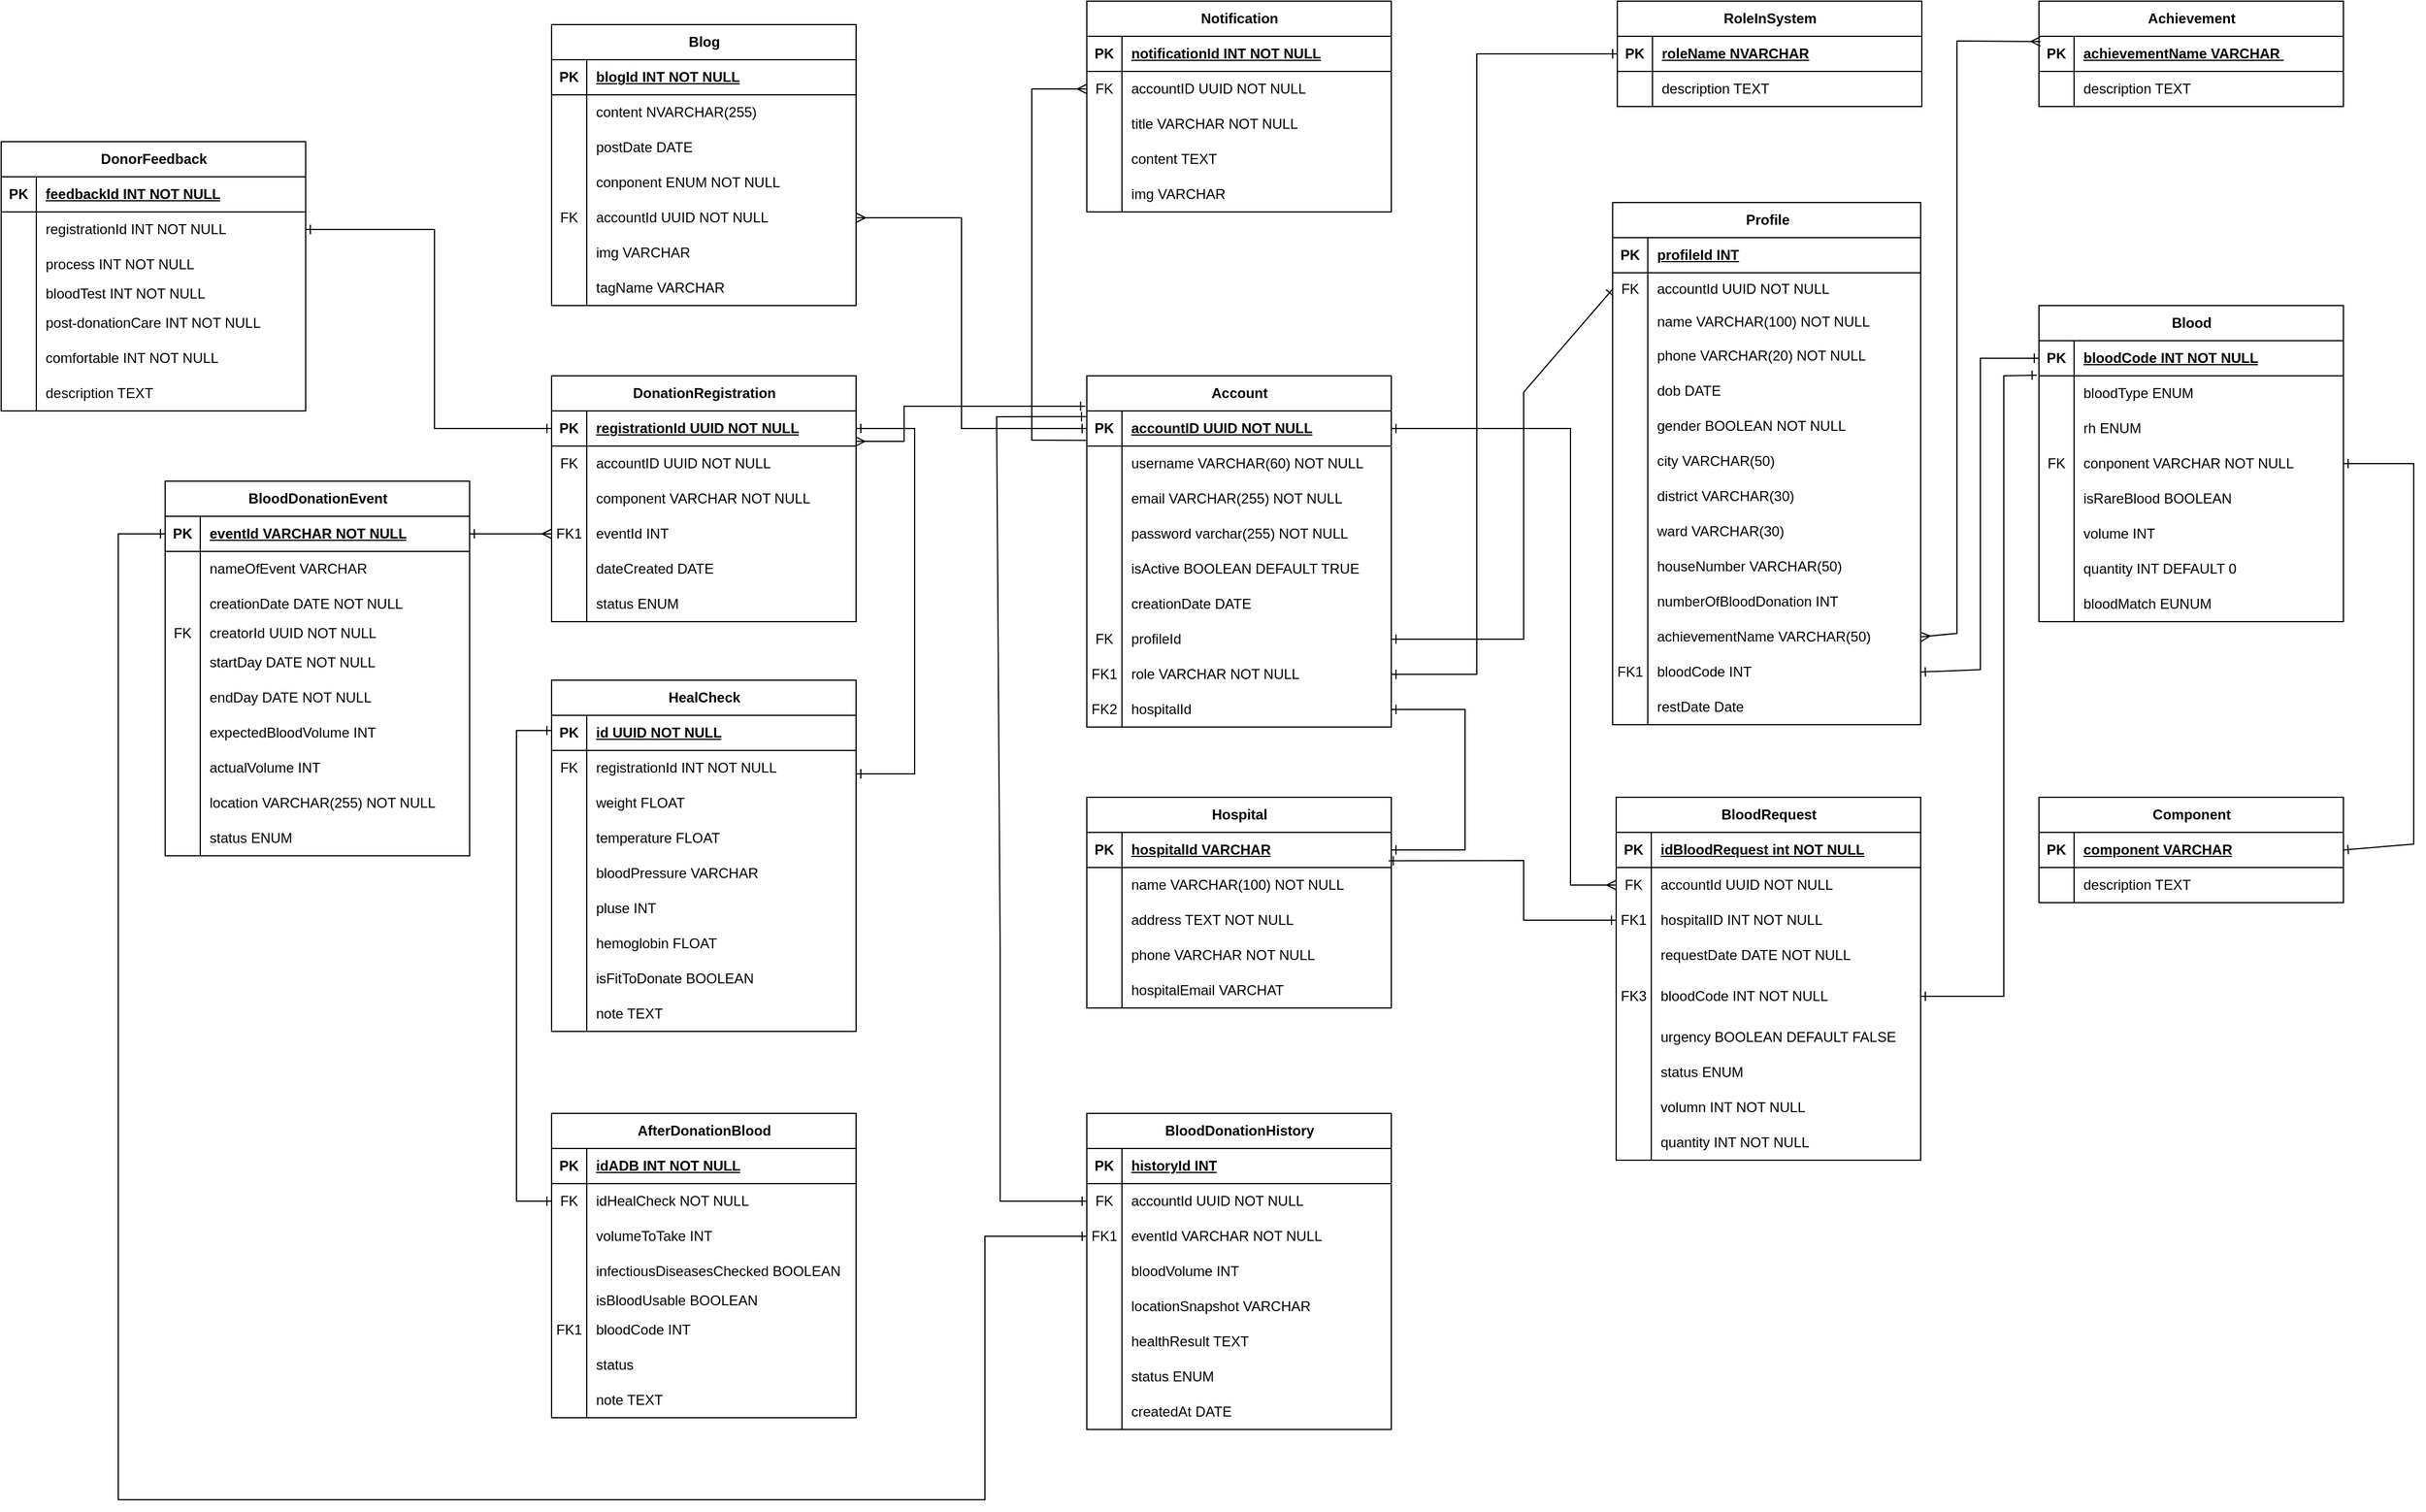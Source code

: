 <mxfile version="27.1.5">
  <diagram name="Trang-1" id="mo3RHjKAVXs8_SCcNCds">
    <mxGraphModel grid="0" page="0" gridSize="10" guides="1" tooltips="1" connect="1" arrows="1" fold="1" pageScale="1" pageWidth="827" pageHeight="1169" math="0" shadow="0">
      <root>
        <mxCell id="0" />
        <mxCell id="1" parent="0" />
        <mxCell id="Y6PvQOQFJjhmAr8uPtJg-1" value="Profile" style="shape=table;startSize=30;container=1;collapsible=1;childLayout=tableLayout;fixedRows=1;rowLines=0;fontStyle=1;align=center;resizeLast=1;html=1;" vertex="1" parent="1">
          <mxGeometry x="36" y="-828" width="263" height="446" as="geometry" />
        </mxCell>
        <mxCell id="Y6PvQOQFJjhmAr8uPtJg-2" value="" style="shape=tableRow;horizontal=0;startSize=0;swimlaneHead=0;swimlaneBody=0;fillColor=none;collapsible=0;dropTarget=0;points=[[0,0.5],[1,0.5]];portConstraint=eastwest;top=0;left=0;right=0;bottom=1;" vertex="1" parent="Y6PvQOQFJjhmAr8uPtJg-1">
          <mxGeometry y="30" width="263" height="30" as="geometry" />
        </mxCell>
        <mxCell id="Y6PvQOQFJjhmAr8uPtJg-3" value="PK" style="shape=partialRectangle;connectable=0;fillColor=none;top=0;left=0;bottom=0;right=0;fontStyle=1;overflow=hidden;whiteSpace=wrap;html=1;" vertex="1" parent="Y6PvQOQFJjhmAr8uPtJg-2">
          <mxGeometry width="30" height="30" as="geometry">
            <mxRectangle width="30" height="30" as="alternateBounds" />
          </mxGeometry>
        </mxCell>
        <mxCell id="Y6PvQOQFJjhmAr8uPtJg-4" value="profileId INT" style="shape=partialRectangle;connectable=0;fillColor=none;top=0;left=0;bottom=0;right=0;align=left;spacingLeft=6;fontStyle=5;overflow=hidden;whiteSpace=wrap;html=1;" vertex="1" parent="Y6PvQOQFJjhmAr8uPtJg-2">
          <mxGeometry x="30" width="233" height="30" as="geometry">
            <mxRectangle width="233" height="30" as="alternateBounds" />
          </mxGeometry>
        </mxCell>
        <mxCell id="qcrh29LtW-SoKdphjqcA-4" style="shape=tableRow;horizontal=0;startSize=0;swimlaneHead=0;swimlaneBody=0;fillColor=none;collapsible=0;dropTarget=0;points=[[0,0.5],[1,0.5]];portConstraint=eastwest;top=0;left=0;right=0;bottom=0;" vertex="1" parent="Y6PvQOQFJjhmAr8uPtJg-1">
          <mxGeometry y="60" width="263" height="28" as="geometry" />
        </mxCell>
        <mxCell id="qcrh29LtW-SoKdphjqcA-5" value="FK" style="shape=partialRectangle;connectable=0;fillColor=none;top=0;left=0;bottom=0;right=0;editable=1;overflow=hidden;whiteSpace=wrap;html=1;" vertex="1" parent="qcrh29LtW-SoKdphjqcA-4">
          <mxGeometry width="30" height="28" as="geometry">
            <mxRectangle width="30" height="28" as="alternateBounds" />
          </mxGeometry>
        </mxCell>
        <mxCell id="qcrh29LtW-SoKdphjqcA-6" value="accountId UUID NOT NULL" style="shape=partialRectangle;connectable=0;fillColor=none;top=0;left=0;bottom=0;right=0;align=left;spacingLeft=6;overflow=hidden;whiteSpace=wrap;html=1;" vertex="1" parent="qcrh29LtW-SoKdphjqcA-4">
          <mxGeometry x="30" width="233" height="28" as="geometry">
            <mxRectangle width="233" height="28" as="alternateBounds" />
          </mxGeometry>
        </mxCell>
        <mxCell id="Y6PvQOQFJjhmAr8uPtJg-27" style="shape=tableRow;horizontal=0;startSize=0;swimlaneHead=0;swimlaneBody=0;fillColor=none;collapsible=0;dropTarget=0;points=[[0,0.5],[1,0.5]];portConstraint=eastwest;top=0;left=0;right=0;bottom=0;" vertex="1" parent="Y6PvQOQFJjhmAr8uPtJg-1">
          <mxGeometry y="88" width="263" height="28" as="geometry" />
        </mxCell>
        <mxCell id="Y6PvQOQFJjhmAr8uPtJg-28" style="shape=partialRectangle;connectable=0;fillColor=none;top=0;left=0;bottom=0;right=0;editable=1;overflow=hidden;whiteSpace=wrap;html=1;" vertex="1" parent="Y6PvQOQFJjhmAr8uPtJg-27">
          <mxGeometry width="30" height="28" as="geometry">
            <mxRectangle width="30" height="28" as="alternateBounds" />
          </mxGeometry>
        </mxCell>
        <mxCell id="Y6PvQOQFJjhmAr8uPtJg-29" value="name VARCHAR(100) NOT NULL" style="shape=partialRectangle;connectable=0;fillColor=none;top=0;left=0;bottom=0;right=0;align=left;spacingLeft=6;overflow=hidden;whiteSpace=wrap;html=1;" vertex="1" parent="Y6PvQOQFJjhmAr8uPtJg-27">
          <mxGeometry x="30" width="233" height="28" as="geometry">
            <mxRectangle width="233" height="28" as="alternateBounds" />
          </mxGeometry>
        </mxCell>
        <mxCell id="Y6PvQOQFJjhmAr8uPtJg-30" style="shape=tableRow;horizontal=0;startSize=0;swimlaneHead=0;swimlaneBody=0;fillColor=none;collapsible=0;dropTarget=0;points=[[0,0.5],[1,0.5]];portConstraint=eastwest;top=0;left=0;right=0;bottom=0;" vertex="1" parent="Y6PvQOQFJjhmAr8uPtJg-1">
          <mxGeometry y="116" width="263" height="30" as="geometry" />
        </mxCell>
        <mxCell id="Y6PvQOQFJjhmAr8uPtJg-31" style="shape=partialRectangle;connectable=0;fillColor=none;top=0;left=0;bottom=0;right=0;editable=1;overflow=hidden;whiteSpace=wrap;html=1;" vertex="1" parent="Y6PvQOQFJjhmAr8uPtJg-30">
          <mxGeometry width="30" height="30" as="geometry">
            <mxRectangle width="30" height="30" as="alternateBounds" />
          </mxGeometry>
        </mxCell>
        <mxCell id="Y6PvQOQFJjhmAr8uPtJg-32" value="phone VARCHAR(20) NOT NULL" style="shape=partialRectangle;connectable=0;fillColor=none;top=0;left=0;bottom=0;right=0;align=left;spacingLeft=6;overflow=hidden;whiteSpace=wrap;html=1;" vertex="1" parent="Y6PvQOQFJjhmAr8uPtJg-30">
          <mxGeometry x="30" width="233" height="30" as="geometry">
            <mxRectangle width="233" height="30" as="alternateBounds" />
          </mxGeometry>
        </mxCell>
        <mxCell id="Y6PvQOQFJjhmAr8uPtJg-33" style="shape=tableRow;horizontal=0;startSize=0;swimlaneHead=0;swimlaneBody=0;fillColor=none;collapsible=0;dropTarget=0;points=[[0,0.5],[1,0.5]];portConstraint=eastwest;top=0;left=0;right=0;bottom=0;" vertex="1" parent="Y6PvQOQFJjhmAr8uPtJg-1">
          <mxGeometry y="146" width="263" height="30" as="geometry" />
        </mxCell>
        <mxCell id="Y6PvQOQFJjhmAr8uPtJg-34" style="shape=partialRectangle;connectable=0;fillColor=none;top=0;left=0;bottom=0;right=0;editable=1;overflow=hidden;whiteSpace=wrap;html=1;" vertex="1" parent="Y6PvQOQFJjhmAr8uPtJg-33">
          <mxGeometry width="30" height="30" as="geometry">
            <mxRectangle width="30" height="30" as="alternateBounds" />
          </mxGeometry>
        </mxCell>
        <mxCell id="Y6PvQOQFJjhmAr8uPtJg-35" value="dob DATE" style="shape=partialRectangle;connectable=0;fillColor=none;top=0;left=0;bottom=0;right=0;align=left;spacingLeft=6;overflow=hidden;whiteSpace=wrap;html=1;" vertex="1" parent="Y6PvQOQFJjhmAr8uPtJg-33">
          <mxGeometry x="30" width="233" height="30" as="geometry">
            <mxRectangle width="233" height="30" as="alternateBounds" />
          </mxGeometry>
        </mxCell>
        <mxCell id="Y6PvQOQFJjhmAr8uPtJg-36" style="shape=tableRow;horizontal=0;startSize=0;swimlaneHead=0;swimlaneBody=0;fillColor=none;collapsible=0;dropTarget=0;points=[[0,0.5],[1,0.5]];portConstraint=eastwest;top=0;left=0;right=0;bottom=0;" vertex="1" parent="Y6PvQOQFJjhmAr8uPtJg-1">
          <mxGeometry y="176" width="263" height="30" as="geometry" />
        </mxCell>
        <mxCell id="Y6PvQOQFJjhmAr8uPtJg-37" style="shape=partialRectangle;connectable=0;fillColor=none;top=0;left=0;bottom=0;right=0;editable=1;overflow=hidden;whiteSpace=wrap;html=1;" vertex="1" parent="Y6PvQOQFJjhmAr8uPtJg-36">
          <mxGeometry width="30" height="30" as="geometry">
            <mxRectangle width="30" height="30" as="alternateBounds" />
          </mxGeometry>
        </mxCell>
        <mxCell id="Y6PvQOQFJjhmAr8uPtJg-38" value="gender BOOLEAN NOT NULL" style="shape=partialRectangle;connectable=0;fillColor=none;top=0;left=0;bottom=0;right=0;align=left;spacingLeft=6;overflow=hidden;whiteSpace=wrap;html=1;" vertex="1" parent="Y6PvQOQFJjhmAr8uPtJg-36">
          <mxGeometry x="30" width="233" height="30" as="geometry">
            <mxRectangle width="233" height="30" as="alternateBounds" />
          </mxGeometry>
        </mxCell>
        <mxCell id="Y6PvQOQFJjhmAr8uPtJg-42" style="shape=tableRow;horizontal=0;startSize=0;swimlaneHead=0;swimlaneBody=0;fillColor=none;collapsible=0;dropTarget=0;points=[[0,0.5],[1,0.5]];portConstraint=eastwest;top=0;left=0;right=0;bottom=0;" vertex="1" parent="Y6PvQOQFJjhmAr8uPtJg-1">
          <mxGeometry y="206" width="263" height="30" as="geometry" />
        </mxCell>
        <mxCell id="Y6PvQOQFJjhmAr8uPtJg-43" style="shape=partialRectangle;connectable=0;fillColor=none;top=0;left=0;bottom=0;right=0;editable=1;overflow=hidden;whiteSpace=wrap;html=1;" vertex="1" parent="Y6PvQOQFJjhmAr8uPtJg-42">
          <mxGeometry width="30" height="30" as="geometry">
            <mxRectangle width="30" height="30" as="alternateBounds" />
          </mxGeometry>
        </mxCell>
        <mxCell id="Y6PvQOQFJjhmAr8uPtJg-44" value="city VARCHAR(50)" style="shape=partialRectangle;connectable=0;fillColor=none;top=0;left=0;bottom=0;right=0;align=left;spacingLeft=6;overflow=hidden;whiteSpace=wrap;html=1;" vertex="1" parent="Y6PvQOQFJjhmAr8uPtJg-42">
          <mxGeometry x="30" width="233" height="30" as="geometry">
            <mxRectangle width="233" height="30" as="alternateBounds" />
          </mxGeometry>
        </mxCell>
        <mxCell id="2kIXaY3AX7j-4P0rAzjn-1" style="shape=tableRow;horizontal=0;startSize=0;swimlaneHead=0;swimlaneBody=0;fillColor=none;collapsible=0;dropTarget=0;points=[[0,0.5],[1,0.5]];portConstraint=eastwest;top=0;left=0;right=0;bottom=0;" vertex="1" parent="Y6PvQOQFJjhmAr8uPtJg-1">
          <mxGeometry y="236" width="263" height="30" as="geometry" />
        </mxCell>
        <mxCell id="2kIXaY3AX7j-4P0rAzjn-2" style="shape=partialRectangle;connectable=0;fillColor=none;top=0;left=0;bottom=0;right=0;editable=1;overflow=hidden;whiteSpace=wrap;html=1;" vertex="1" parent="2kIXaY3AX7j-4P0rAzjn-1">
          <mxGeometry width="30" height="30" as="geometry">
            <mxRectangle width="30" height="30" as="alternateBounds" />
          </mxGeometry>
        </mxCell>
        <mxCell id="2kIXaY3AX7j-4P0rAzjn-3" value="district VARCHAR(30)" style="shape=partialRectangle;connectable=0;fillColor=none;top=0;left=0;bottom=0;right=0;align=left;spacingLeft=6;overflow=hidden;whiteSpace=wrap;html=1;" vertex="1" parent="2kIXaY3AX7j-4P0rAzjn-1">
          <mxGeometry x="30" width="233" height="30" as="geometry">
            <mxRectangle width="233" height="30" as="alternateBounds" />
          </mxGeometry>
        </mxCell>
        <mxCell id="2kIXaY3AX7j-4P0rAzjn-4" style="shape=tableRow;horizontal=0;startSize=0;swimlaneHead=0;swimlaneBody=0;fillColor=none;collapsible=0;dropTarget=0;points=[[0,0.5],[1,0.5]];portConstraint=eastwest;top=0;left=0;right=0;bottom=0;" vertex="1" parent="Y6PvQOQFJjhmAr8uPtJg-1">
          <mxGeometry y="266" width="263" height="30" as="geometry" />
        </mxCell>
        <mxCell id="2kIXaY3AX7j-4P0rAzjn-5" style="shape=partialRectangle;connectable=0;fillColor=none;top=0;left=0;bottom=0;right=0;editable=1;overflow=hidden;whiteSpace=wrap;html=1;" vertex="1" parent="2kIXaY3AX7j-4P0rAzjn-4">
          <mxGeometry width="30" height="30" as="geometry">
            <mxRectangle width="30" height="30" as="alternateBounds" />
          </mxGeometry>
        </mxCell>
        <mxCell id="2kIXaY3AX7j-4P0rAzjn-6" value="ward VARCHAR(30)" style="shape=partialRectangle;connectable=0;fillColor=none;top=0;left=0;bottom=0;right=0;align=left;spacingLeft=6;overflow=hidden;whiteSpace=wrap;html=1;" vertex="1" parent="2kIXaY3AX7j-4P0rAzjn-4">
          <mxGeometry x="30" width="233" height="30" as="geometry">
            <mxRectangle width="233" height="30" as="alternateBounds" />
          </mxGeometry>
        </mxCell>
        <mxCell id="2kIXaY3AX7j-4P0rAzjn-7" style="shape=tableRow;horizontal=0;startSize=0;swimlaneHead=0;swimlaneBody=0;fillColor=none;collapsible=0;dropTarget=0;points=[[0,0.5],[1,0.5]];portConstraint=eastwest;top=0;left=0;right=0;bottom=0;" vertex="1" parent="Y6PvQOQFJjhmAr8uPtJg-1">
          <mxGeometry y="296" width="263" height="30" as="geometry" />
        </mxCell>
        <mxCell id="2kIXaY3AX7j-4P0rAzjn-8" style="shape=partialRectangle;connectable=0;fillColor=none;top=0;left=0;bottom=0;right=0;editable=1;overflow=hidden;whiteSpace=wrap;html=1;" vertex="1" parent="2kIXaY3AX7j-4P0rAzjn-7">
          <mxGeometry width="30" height="30" as="geometry">
            <mxRectangle width="30" height="30" as="alternateBounds" />
          </mxGeometry>
        </mxCell>
        <mxCell id="2kIXaY3AX7j-4P0rAzjn-9" value="houseNumber VARCHAR(50)" style="shape=partialRectangle;connectable=0;fillColor=none;top=0;left=0;bottom=0;right=0;align=left;spacingLeft=6;overflow=hidden;whiteSpace=wrap;html=1;" vertex="1" parent="2kIXaY3AX7j-4P0rAzjn-7">
          <mxGeometry x="30" width="233" height="30" as="geometry">
            <mxRectangle width="233" height="30" as="alternateBounds" />
          </mxGeometry>
        </mxCell>
        <mxCell id="BbE2RE-4JJcplLfOrKkQ-60" style="shape=tableRow;horizontal=0;startSize=0;swimlaneHead=0;swimlaneBody=0;fillColor=none;collapsible=0;dropTarget=0;points=[[0,0.5],[1,0.5]];portConstraint=eastwest;top=0;left=0;right=0;bottom=0;" vertex="1" parent="Y6PvQOQFJjhmAr8uPtJg-1">
          <mxGeometry y="326" width="263" height="30" as="geometry" />
        </mxCell>
        <mxCell id="BbE2RE-4JJcplLfOrKkQ-61" style="shape=partialRectangle;connectable=0;fillColor=none;top=0;left=0;bottom=0;right=0;editable=1;overflow=hidden;whiteSpace=wrap;html=1;" vertex="1" parent="BbE2RE-4JJcplLfOrKkQ-60">
          <mxGeometry width="30" height="30" as="geometry">
            <mxRectangle width="30" height="30" as="alternateBounds" />
          </mxGeometry>
        </mxCell>
        <mxCell id="BbE2RE-4JJcplLfOrKkQ-62" value="numberOfBloodDonation INT&amp;nbsp;" style="shape=partialRectangle;connectable=0;fillColor=none;top=0;left=0;bottom=0;right=0;align=left;spacingLeft=6;overflow=hidden;whiteSpace=wrap;html=1;" vertex="1" parent="BbE2RE-4JJcplLfOrKkQ-60">
          <mxGeometry x="30" width="233" height="30" as="geometry">
            <mxRectangle width="233" height="30" as="alternateBounds" />
          </mxGeometry>
        </mxCell>
        <mxCell id="qCj7UDucqk3bZrDP2mn9-31" style="shape=tableRow;horizontal=0;startSize=0;swimlaneHead=0;swimlaneBody=0;fillColor=none;collapsible=0;dropTarget=0;points=[[0,0.5],[1,0.5]];portConstraint=eastwest;top=0;left=0;right=0;bottom=0;" vertex="1" parent="Y6PvQOQFJjhmAr8uPtJg-1">
          <mxGeometry y="356" width="263" height="30" as="geometry" />
        </mxCell>
        <mxCell id="qCj7UDucqk3bZrDP2mn9-32" style="shape=partialRectangle;connectable=0;fillColor=none;top=0;left=0;bottom=0;right=0;editable=1;overflow=hidden;whiteSpace=wrap;html=1;" vertex="1" parent="qCj7UDucqk3bZrDP2mn9-31">
          <mxGeometry width="30" height="30" as="geometry">
            <mxRectangle width="30" height="30" as="alternateBounds" />
          </mxGeometry>
        </mxCell>
        <mxCell id="qCj7UDucqk3bZrDP2mn9-33" value="achievementName VARCHAR(50)" style="shape=partialRectangle;connectable=0;fillColor=none;top=0;left=0;bottom=0;right=0;align=left;spacingLeft=6;overflow=hidden;whiteSpace=wrap;html=1;" vertex="1" parent="qCj7UDucqk3bZrDP2mn9-31">
          <mxGeometry x="30" width="233" height="30" as="geometry">
            <mxRectangle width="233" height="30" as="alternateBounds" />
          </mxGeometry>
        </mxCell>
        <mxCell id="BbE2RE-4JJcplLfOrKkQ-78" style="shape=tableRow;horizontal=0;startSize=0;swimlaneHead=0;swimlaneBody=0;fillColor=none;collapsible=0;dropTarget=0;points=[[0,0.5],[1,0.5]];portConstraint=eastwest;top=0;left=0;right=0;bottom=0;" vertex="1" parent="Y6PvQOQFJjhmAr8uPtJg-1">
          <mxGeometry y="386" width="263" height="30" as="geometry" />
        </mxCell>
        <mxCell id="BbE2RE-4JJcplLfOrKkQ-79" value="FK1" style="shape=partialRectangle;connectable=0;fillColor=none;top=0;left=0;bottom=0;right=0;editable=1;overflow=hidden;whiteSpace=wrap;html=1;" vertex="1" parent="BbE2RE-4JJcplLfOrKkQ-78">
          <mxGeometry width="30" height="30" as="geometry">
            <mxRectangle width="30" height="30" as="alternateBounds" />
          </mxGeometry>
        </mxCell>
        <mxCell id="BbE2RE-4JJcplLfOrKkQ-80" value="bloodCode INT" style="shape=partialRectangle;connectable=0;fillColor=none;top=0;left=0;bottom=0;right=0;align=left;spacingLeft=6;overflow=hidden;whiteSpace=wrap;html=1;" vertex="1" parent="BbE2RE-4JJcplLfOrKkQ-78">
          <mxGeometry x="30" width="233" height="30" as="geometry">
            <mxRectangle width="233" height="30" as="alternateBounds" />
          </mxGeometry>
        </mxCell>
        <mxCell id="qCj7UDucqk3bZrDP2mn9-25" style="shape=tableRow;horizontal=0;startSize=0;swimlaneHead=0;swimlaneBody=0;fillColor=none;collapsible=0;dropTarget=0;points=[[0,0.5],[1,0.5]];portConstraint=eastwest;top=0;left=0;right=0;bottom=0;" vertex="1" parent="Y6PvQOQFJjhmAr8uPtJg-1">
          <mxGeometry y="416" width="263" height="30" as="geometry" />
        </mxCell>
        <mxCell id="qCj7UDucqk3bZrDP2mn9-26" style="shape=partialRectangle;connectable=0;fillColor=none;top=0;left=0;bottom=0;right=0;editable=1;overflow=hidden;whiteSpace=wrap;html=1;" vertex="1" parent="qCj7UDucqk3bZrDP2mn9-25">
          <mxGeometry width="30" height="30" as="geometry">
            <mxRectangle width="30" height="30" as="alternateBounds" />
          </mxGeometry>
        </mxCell>
        <mxCell id="qCj7UDucqk3bZrDP2mn9-27" value="restDate Date" style="shape=partialRectangle;connectable=0;fillColor=none;top=0;left=0;bottom=0;right=0;align=left;spacingLeft=6;overflow=hidden;whiteSpace=wrap;html=1;" vertex="1" parent="qCj7UDucqk3bZrDP2mn9-25">
          <mxGeometry x="30" width="233" height="30" as="geometry">
            <mxRectangle width="233" height="30" as="alternateBounds" />
          </mxGeometry>
        </mxCell>
        <mxCell id="Y6PvQOQFJjhmAr8uPtJg-48" value="BloodRequest" style="shape=table;startSize=30;container=1;collapsible=1;childLayout=tableLayout;fixedRows=1;rowLines=0;fontStyle=1;align=center;resizeLast=1;html=1;" vertex="1" parent="1">
          <mxGeometry x="39" y="-320" width="260" height="310" as="geometry" />
        </mxCell>
        <mxCell id="Y6PvQOQFJjhmAr8uPtJg-49" value="" style="shape=tableRow;horizontal=0;startSize=0;swimlaneHead=0;swimlaneBody=0;fillColor=none;collapsible=0;dropTarget=0;points=[[0,0.5],[1,0.5]];portConstraint=eastwest;top=0;left=0;right=0;bottom=1;" vertex="1" parent="Y6PvQOQFJjhmAr8uPtJg-48">
          <mxGeometry y="30" width="260" height="30" as="geometry" />
        </mxCell>
        <mxCell id="Y6PvQOQFJjhmAr8uPtJg-50" value="PK" style="shape=partialRectangle;connectable=0;fillColor=none;top=0;left=0;bottom=0;right=0;fontStyle=1;overflow=hidden;whiteSpace=wrap;html=1;" vertex="1" parent="Y6PvQOQFJjhmAr8uPtJg-49">
          <mxGeometry width="30" height="30" as="geometry">
            <mxRectangle width="30" height="30" as="alternateBounds" />
          </mxGeometry>
        </mxCell>
        <mxCell id="Y6PvQOQFJjhmAr8uPtJg-51" value="idBloodRequest int NOT NULL" style="shape=partialRectangle;connectable=0;fillColor=none;top=0;left=0;bottom=0;right=0;align=left;spacingLeft=6;fontStyle=5;overflow=hidden;whiteSpace=wrap;html=1;" vertex="1" parent="Y6PvQOQFJjhmAr8uPtJg-49">
          <mxGeometry x="30" width="230" height="30" as="geometry">
            <mxRectangle width="230" height="30" as="alternateBounds" />
          </mxGeometry>
        </mxCell>
        <mxCell id="Y6PvQOQFJjhmAr8uPtJg-52" value="" style="shape=tableRow;horizontal=0;startSize=0;swimlaneHead=0;swimlaneBody=0;fillColor=none;collapsible=0;dropTarget=0;points=[[0,0.5],[1,0.5]];portConstraint=eastwest;top=0;left=0;right=0;bottom=0;" vertex="1" parent="Y6PvQOQFJjhmAr8uPtJg-48">
          <mxGeometry y="60" width="260" height="30" as="geometry" />
        </mxCell>
        <mxCell id="Y6PvQOQFJjhmAr8uPtJg-53" value="FK" style="shape=partialRectangle;connectable=0;fillColor=none;top=0;left=0;bottom=0;right=0;editable=1;overflow=hidden;whiteSpace=wrap;html=1;" vertex="1" parent="Y6PvQOQFJjhmAr8uPtJg-52">
          <mxGeometry width="30" height="30" as="geometry">
            <mxRectangle width="30" height="30" as="alternateBounds" />
          </mxGeometry>
        </mxCell>
        <mxCell id="Y6PvQOQFJjhmAr8uPtJg-54" value="accountId UUID NOT NULL" style="shape=partialRectangle;connectable=0;fillColor=none;top=0;left=0;bottom=0;right=0;align=left;spacingLeft=6;overflow=hidden;whiteSpace=wrap;html=1;" vertex="1" parent="Y6PvQOQFJjhmAr8uPtJg-52">
          <mxGeometry x="30" width="230" height="30" as="geometry">
            <mxRectangle width="230" height="30" as="alternateBounds" />
          </mxGeometry>
        </mxCell>
        <mxCell id="ejcc6TvGQVYqLx-joKli-116" style="shape=tableRow;horizontal=0;startSize=0;swimlaneHead=0;swimlaneBody=0;fillColor=none;collapsible=0;dropTarget=0;points=[[0,0.5],[1,0.5]];portConstraint=eastwest;top=0;left=0;right=0;bottom=0;" vertex="1" parent="Y6PvQOQFJjhmAr8uPtJg-48">
          <mxGeometry y="90" width="260" height="30" as="geometry" />
        </mxCell>
        <mxCell id="ejcc6TvGQVYqLx-joKli-117" value="FK1" style="shape=partialRectangle;connectable=0;fillColor=none;top=0;left=0;bottom=0;right=0;editable=1;overflow=hidden;whiteSpace=wrap;html=1;" vertex="1" parent="ejcc6TvGQVYqLx-joKli-116">
          <mxGeometry width="30" height="30" as="geometry">
            <mxRectangle width="30" height="30" as="alternateBounds" />
          </mxGeometry>
        </mxCell>
        <mxCell id="ejcc6TvGQVYqLx-joKli-118" value="hospitalID INT NOT NULL" style="shape=partialRectangle;connectable=0;fillColor=none;top=0;left=0;bottom=0;right=0;align=left;spacingLeft=6;overflow=hidden;whiteSpace=wrap;html=1;" vertex="1" parent="ejcc6TvGQVYqLx-joKli-116">
          <mxGeometry x="30" width="230" height="30" as="geometry">
            <mxRectangle width="230" height="30" as="alternateBounds" />
          </mxGeometry>
        </mxCell>
        <mxCell id="Y6PvQOQFJjhmAr8uPtJg-55" value="" style="shape=tableRow;horizontal=0;startSize=0;swimlaneHead=0;swimlaneBody=0;fillColor=none;collapsible=0;dropTarget=0;points=[[0,0.5],[1,0.5]];portConstraint=eastwest;top=0;left=0;right=0;bottom=0;" vertex="1" parent="Y6PvQOQFJjhmAr8uPtJg-48">
          <mxGeometry y="120" width="260" height="30" as="geometry" />
        </mxCell>
        <mxCell id="Y6PvQOQFJjhmAr8uPtJg-56" value="" style="shape=partialRectangle;connectable=0;fillColor=none;top=0;left=0;bottom=0;right=0;editable=1;overflow=hidden;whiteSpace=wrap;html=1;" vertex="1" parent="Y6PvQOQFJjhmAr8uPtJg-55">
          <mxGeometry width="30" height="30" as="geometry">
            <mxRectangle width="30" height="30" as="alternateBounds" />
          </mxGeometry>
        </mxCell>
        <mxCell id="Y6PvQOQFJjhmAr8uPtJg-57" value="requestDate DATE NOT NULL" style="shape=partialRectangle;connectable=0;fillColor=none;top=0;left=0;bottom=0;right=0;align=left;spacingLeft=6;overflow=hidden;whiteSpace=wrap;html=1;" vertex="1" parent="Y6PvQOQFJjhmAr8uPtJg-55">
          <mxGeometry x="30" width="230" height="30" as="geometry">
            <mxRectangle width="230" height="30" as="alternateBounds" />
          </mxGeometry>
        </mxCell>
        <mxCell id="Y6PvQOQFJjhmAr8uPtJg-61" style="shape=tableRow;horizontal=0;startSize=0;swimlaneHead=0;swimlaneBody=0;fillColor=none;collapsible=0;dropTarget=0;points=[[0,0.5],[1,0.5]];portConstraint=eastwest;top=0;left=0;right=0;bottom=0;" vertex="1" parent="Y6PvQOQFJjhmAr8uPtJg-48">
          <mxGeometry y="150" width="260" height="40" as="geometry" />
        </mxCell>
        <mxCell id="Y6PvQOQFJjhmAr8uPtJg-62" value="FK3" style="shape=partialRectangle;connectable=0;fillColor=none;top=0;left=0;bottom=0;right=0;editable=1;overflow=hidden;whiteSpace=wrap;html=1;" vertex="1" parent="Y6PvQOQFJjhmAr8uPtJg-61">
          <mxGeometry width="30" height="40" as="geometry">
            <mxRectangle width="30" height="40" as="alternateBounds" />
          </mxGeometry>
        </mxCell>
        <mxCell id="Y6PvQOQFJjhmAr8uPtJg-63" value="bloodCode INT NOT NULL" style="shape=partialRectangle;connectable=0;fillColor=none;top=0;left=0;bottom=0;right=0;align=left;spacingLeft=6;overflow=hidden;whiteSpace=wrap;html=1;" vertex="1" parent="Y6PvQOQFJjhmAr8uPtJg-61">
          <mxGeometry x="30" width="230" height="40" as="geometry">
            <mxRectangle width="230" height="40" as="alternateBounds" />
          </mxGeometry>
        </mxCell>
        <mxCell id="Y6PvQOQFJjhmAr8uPtJg-64" style="shape=tableRow;horizontal=0;startSize=0;swimlaneHead=0;swimlaneBody=0;fillColor=none;collapsible=0;dropTarget=0;points=[[0,0.5],[1,0.5]];portConstraint=eastwest;top=0;left=0;right=0;bottom=0;" vertex="1" parent="Y6PvQOQFJjhmAr8uPtJg-48">
          <mxGeometry y="190" width="260" height="30" as="geometry" />
        </mxCell>
        <mxCell id="Y6PvQOQFJjhmAr8uPtJg-65" style="shape=partialRectangle;connectable=0;fillColor=none;top=0;left=0;bottom=0;right=0;editable=1;overflow=hidden;whiteSpace=wrap;html=1;" vertex="1" parent="Y6PvQOQFJjhmAr8uPtJg-64">
          <mxGeometry width="30" height="30" as="geometry">
            <mxRectangle width="30" height="30" as="alternateBounds" />
          </mxGeometry>
        </mxCell>
        <mxCell id="Y6PvQOQFJjhmAr8uPtJg-66" value="urgency BOOLEAN DEFAULT FALSE" style="shape=partialRectangle;connectable=0;fillColor=none;top=0;left=0;bottom=0;right=0;align=left;spacingLeft=6;overflow=hidden;whiteSpace=wrap;html=1;" vertex="1" parent="Y6PvQOQFJjhmAr8uPtJg-64">
          <mxGeometry x="30" width="230" height="30" as="geometry">
            <mxRectangle width="230" height="30" as="alternateBounds" />
          </mxGeometry>
        </mxCell>
        <mxCell id="ejcc6TvGQVYqLx-joKli-107" style="shape=tableRow;horizontal=0;startSize=0;swimlaneHead=0;swimlaneBody=0;fillColor=none;collapsible=0;dropTarget=0;points=[[0,0.5],[1,0.5]];portConstraint=eastwest;top=0;left=0;right=0;bottom=0;" vertex="1" parent="Y6PvQOQFJjhmAr8uPtJg-48">
          <mxGeometry y="220" width="260" height="30" as="geometry" />
        </mxCell>
        <mxCell id="ejcc6TvGQVYqLx-joKli-108" style="shape=partialRectangle;connectable=0;fillColor=none;top=0;left=0;bottom=0;right=0;editable=1;overflow=hidden;whiteSpace=wrap;html=1;" vertex="1" parent="ejcc6TvGQVYqLx-joKli-107">
          <mxGeometry width="30" height="30" as="geometry">
            <mxRectangle width="30" height="30" as="alternateBounds" />
          </mxGeometry>
        </mxCell>
        <mxCell id="ejcc6TvGQVYqLx-joKli-109" value="status ENUM" style="shape=partialRectangle;connectable=0;fillColor=none;top=0;left=0;bottom=0;right=0;align=left;spacingLeft=6;overflow=hidden;whiteSpace=wrap;html=1;" vertex="1" parent="ejcc6TvGQVYqLx-joKli-107">
          <mxGeometry x="30" width="230" height="30" as="geometry">
            <mxRectangle width="230" height="30" as="alternateBounds" />
          </mxGeometry>
        </mxCell>
        <mxCell id="ejcc6TvGQVYqLx-joKli-110" style="shape=tableRow;horizontal=0;startSize=0;swimlaneHead=0;swimlaneBody=0;fillColor=none;collapsible=0;dropTarget=0;points=[[0,0.5],[1,0.5]];portConstraint=eastwest;top=0;left=0;right=0;bottom=0;" vertex="1" parent="Y6PvQOQFJjhmAr8uPtJg-48">
          <mxGeometry y="250" width="260" height="30" as="geometry" />
        </mxCell>
        <mxCell id="ejcc6TvGQVYqLx-joKli-111" style="shape=partialRectangle;connectable=0;fillColor=none;top=0;left=0;bottom=0;right=0;editable=1;overflow=hidden;whiteSpace=wrap;html=1;" vertex="1" parent="ejcc6TvGQVYqLx-joKli-110">
          <mxGeometry width="30" height="30" as="geometry">
            <mxRectangle width="30" height="30" as="alternateBounds" />
          </mxGeometry>
        </mxCell>
        <mxCell id="ejcc6TvGQVYqLx-joKli-112" value="volumn INT NOT NULL" style="shape=partialRectangle;connectable=0;fillColor=none;top=0;left=0;bottom=0;right=0;align=left;spacingLeft=6;overflow=hidden;whiteSpace=wrap;html=1;" vertex="1" parent="ejcc6TvGQVYqLx-joKli-110">
          <mxGeometry x="30" width="230" height="30" as="geometry">
            <mxRectangle width="230" height="30" as="alternateBounds" />
          </mxGeometry>
        </mxCell>
        <mxCell id="26wP3IJb9WgjGSfhCfVh-20" style="shape=tableRow;horizontal=0;startSize=0;swimlaneHead=0;swimlaneBody=0;fillColor=none;collapsible=0;dropTarget=0;points=[[0,0.5],[1,0.5]];portConstraint=eastwest;top=0;left=0;right=0;bottom=0;" vertex="1" parent="Y6PvQOQFJjhmAr8uPtJg-48">
          <mxGeometry y="280" width="260" height="30" as="geometry" />
        </mxCell>
        <mxCell id="26wP3IJb9WgjGSfhCfVh-21" style="shape=partialRectangle;connectable=0;fillColor=none;top=0;left=0;bottom=0;right=0;editable=1;overflow=hidden;whiteSpace=wrap;html=1;" vertex="1" parent="26wP3IJb9WgjGSfhCfVh-20">
          <mxGeometry width="30" height="30" as="geometry">
            <mxRectangle width="30" height="30" as="alternateBounds" />
          </mxGeometry>
        </mxCell>
        <mxCell id="26wP3IJb9WgjGSfhCfVh-22" value="quantity INT NOT NULL" style="shape=partialRectangle;connectable=0;fillColor=none;top=0;left=0;bottom=0;right=0;align=left;spacingLeft=6;overflow=hidden;whiteSpace=wrap;html=1;" vertex="1" parent="26wP3IJb9WgjGSfhCfVh-20">
          <mxGeometry x="30" width="230" height="30" as="geometry">
            <mxRectangle width="230" height="30" as="alternateBounds" />
          </mxGeometry>
        </mxCell>
        <mxCell id="KUYw6pqF5-_szJzmsIHX-2" value="DonationRegistration" style="shape=table;startSize=30;container=1;collapsible=1;childLayout=tableLayout;fixedRows=1;rowLines=0;fontStyle=1;align=center;resizeLast=1;html=1;" vertex="1" parent="1">
          <mxGeometry x="-870" y="-680" width="260" height="210" as="geometry" />
        </mxCell>
        <mxCell id="KUYw6pqF5-_szJzmsIHX-3" value="" style="shape=tableRow;horizontal=0;startSize=0;swimlaneHead=0;swimlaneBody=0;fillColor=none;collapsible=0;dropTarget=0;points=[[0,0.5],[1,0.5]];portConstraint=eastwest;top=0;left=0;right=0;bottom=1;" vertex="1" parent="KUYw6pqF5-_szJzmsIHX-2">
          <mxGeometry y="30" width="260" height="30" as="geometry" />
        </mxCell>
        <mxCell id="KUYw6pqF5-_szJzmsIHX-4" value="PK" style="shape=partialRectangle;connectable=0;fillColor=none;top=0;left=0;bottom=0;right=0;fontStyle=1;overflow=hidden;whiteSpace=wrap;html=1;" vertex="1" parent="KUYw6pqF5-_szJzmsIHX-3">
          <mxGeometry width="30" height="30" as="geometry">
            <mxRectangle width="30" height="30" as="alternateBounds" />
          </mxGeometry>
        </mxCell>
        <mxCell id="KUYw6pqF5-_szJzmsIHX-5" value="registrationId UUID NOT NULL" style="shape=partialRectangle;connectable=0;fillColor=none;top=0;left=0;bottom=0;right=0;align=left;spacingLeft=6;fontStyle=5;overflow=hidden;whiteSpace=wrap;html=1;" vertex="1" parent="KUYw6pqF5-_szJzmsIHX-3">
          <mxGeometry x="30" width="230" height="30" as="geometry">
            <mxRectangle width="230" height="30" as="alternateBounds" />
          </mxGeometry>
        </mxCell>
        <mxCell id="KUYw6pqF5-_szJzmsIHX-6" value="" style="shape=tableRow;horizontal=0;startSize=0;swimlaneHead=0;swimlaneBody=0;fillColor=none;collapsible=0;dropTarget=0;points=[[0,0.5],[1,0.5]];portConstraint=eastwest;top=0;left=0;right=0;bottom=0;" vertex="1" parent="KUYw6pqF5-_szJzmsIHX-2">
          <mxGeometry y="60" width="260" height="30" as="geometry" />
        </mxCell>
        <mxCell id="KUYw6pqF5-_szJzmsIHX-7" value="FK" style="shape=partialRectangle;connectable=0;fillColor=none;top=0;left=0;bottom=0;right=0;editable=1;overflow=hidden;whiteSpace=wrap;html=1;" vertex="1" parent="KUYw6pqF5-_szJzmsIHX-6">
          <mxGeometry width="30" height="30" as="geometry">
            <mxRectangle width="30" height="30" as="alternateBounds" />
          </mxGeometry>
        </mxCell>
        <mxCell id="KUYw6pqF5-_szJzmsIHX-8" value="accountID UUID NOT NULL" style="shape=partialRectangle;connectable=0;fillColor=none;top=0;left=0;bottom=0;right=0;align=left;spacingLeft=6;overflow=hidden;whiteSpace=wrap;html=1;" vertex="1" parent="KUYw6pqF5-_szJzmsIHX-6">
          <mxGeometry x="30" width="230" height="30" as="geometry">
            <mxRectangle width="230" height="30" as="alternateBounds" />
          </mxGeometry>
        </mxCell>
        <mxCell id="KUYw6pqF5-_szJzmsIHX-15" style="shape=tableRow;horizontal=0;startSize=0;swimlaneHead=0;swimlaneBody=0;fillColor=none;collapsible=0;dropTarget=0;points=[[0,0.5],[1,0.5]];portConstraint=eastwest;top=0;left=0;right=0;bottom=0;" vertex="1" parent="KUYw6pqF5-_szJzmsIHX-2">
          <mxGeometry y="90" width="260" height="30" as="geometry" />
        </mxCell>
        <mxCell id="KUYw6pqF5-_szJzmsIHX-16" style="shape=partialRectangle;connectable=0;fillColor=none;top=0;left=0;bottom=0;right=0;editable=1;overflow=hidden;whiteSpace=wrap;html=1;" vertex="1" parent="KUYw6pqF5-_szJzmsIHX-15">
          <mxGeometry width="30" height="30" as="geometry">
            <mxRectangle width="30" height="30" as="alternateBounds" />
          </mxGeometry>
        </mxCell>
        <mxCell id="KUYw6pqF5-_szJzmsIHX-17" value="component VARCHAR NOT NULL" style="shape=partialRectangle;connectable=0;fillColor=none;top=0;left=0;bottom=0;right=0;align=left;spacingLeft=6;overflow=hidden;whiteSpace=wrap;html=1;" vertex="1" parent="KUYw6pqF5-_szJzmsIHX-15">
          <mxGeometry x="30" width="230" height="30" as="geometry">
            <mxRectangle width="230" height="30" as="alternateBounds" />
          </mxGeometry>
        </mxCell>
        <mxCell id="KUYw6pqF5-_szJzmsIHX-9" style="shape=tableRow;horizontal=0;startSize=0;swimlaneHead=0;swimlaneBody=0;fillColor=none;collapsible=0;dropTarget=0;points=[[0,0.5],[1,0.5]];portConstraint=eastwest;top=0;left=0;right=0;bottom=0;" vertex="1" parent="KUYw6pqF5-_szJzmsIHX-2">
          <mxGeometry y="120" width="260" height="30" as="geometry" />
        </mxCell>
        <mxCell id="KUYw6pqF5-_szJzmsIHX-10" value="FK1" style="shape=partialRectangle;connectable=0;fillColor=none;top=0;left=0;bottom=0;right=0;editable=1;overflow=hidden;whiteSpace=wrap;html=1;" vertex="1" parent="KUYw6pqF5-_szJzmsIHX-9">
          <mxGeometry width="30" height="30" as="geometry">
            <mxRectangle width="30" height="30" as="alternateBounds" />
          </mxGeometry>
        </mxCell>
        <mxCell id="KUYw6pqF5-_szJzmsIHX-11" value="eventId INT&amp;nbsp;" style="shape=partialRectangle;connectable=0;fillColor=none;top=0;left=0;bottom=0;right=0;align=left;spacingLeft=6;overflow=hidden;whiteSpace=wrap;html=1;" vertex="1" parent="KUYw6pqF5-_szJzmsIHX-9">
          <mxGeometry x="30" width="230" height="30" as="geometry">
            <mxRectangle width="230" height="30" as="alternateBounds" />
          </mxGeometry>
        </mxCell>
        <mxCell id="KUYw6pqF5-_szJzmsIHX-25" style="shape=tableRow;horizontal=0;startSize=0;swimlaneHead=0;swimlaneBody=0;fillColor=none;collapsible=0;dropTarget=0;points=[[0,0.5],[1,0.5]];portConstraint=eastwest;top=0;left=0;right=0;bottom=0;" vertex="1" parent="KUYw6pqF5-_szJzmsIHX-2">
          <mxGeometry y="150" width="260" height="30" as="geometry" />
        </mxCell>
        <mxCell id="KUYw6pqF5-_szJzmsIHX-26" style="shape=partialRectangle;connectable=0;fillColor=none;top=0;left=0;bottom=0;right=0;editable=1;overflow=hidden;whiteSpace=wrap;html=1;" vertex="1" parent="KUYw6pqF5-_szJzmsIHX-25">
          <mxGeometry width="30" height="30" as="geometry">
            <mxRectangle width="30" height="30" as="alternateBounds" />
          </mxGeometry>
        </mxCell>
        <mxCell id="KUYw6pqF5-_szJzmsIHX-27" value="dateCreated DATE" style="shape=partialRectangle;connectable=0;fillColor=none;top=0;left=0;bottom=0;right=0;align=left;spacingLeft=6;overflow=hidden;whiteSpace=wrap;html=1;" vertex="1" parent="KUYw6pqF5-_szJzmsIHX-25">
          <mxGeometry x="30" width="230" height="30" as="geometry">
            <mxRectangle width="230" height="30" as="alternateBounds" />
          </mxGeometry>
        </mxCell>
        <mxCell id="RFPSiZbf0imRWpDBmk-b-28" style="shape=tableRow;horizontal=0;startSize=0;swimlaneHead=0;swimlaneBody=0;fillColor=none;collapsible=0;dropTarget=0;points=[[0,0.5],[1,0.5]];portConstraint=eastwest;top=0;left=0;right=0;bottom=0;" vertex="1" parent="KUYw6pqF5-_szJzmsIHX-2">
          <mxGeometry y="180" width="260" height="30" as="geometry" />
        </mxCell>
        <mxCell id="RFPSiZbf0imRWpDBmk-b-29" style="shape=partialRectangle;connectable=0;fillColor=none;top=0;left=0;bottom=0;right=0;editable=1;overflow=hidden;whiteSpace=wrap;html=1;" vertex="1" parent="RFPSiZbf0imRWpDBmk-b-28">
          <mxGeometry width="30" height="30" as="geometry">
            <mxRectangle width="30" height="30" as="alternateBounds" />
          </mxGeometry>
        </mxCell>
        <mxCell id="RFPSiZbf0imRWpDBmk-b-30" value="status ENUM" style="shape=partialRectangle;connectable=0;fillColor=none;top=0;left=0;bottom=0;right=0;align=left;spacingLeft=6;overflow=hidden;whiteSpace=wrap;html=1;" vertex="1" parent="RFPSiZbf0imRWpDBmk-b-28">
          <mxGeometry x="30" width="230" height="30" as="geometry">
            <mxRectangle width="230" height="30" as="alternateBounds" />
          </mxGeometry>
        </mxCell>
        <mxCell id="KUYw6pqF5-_szJzmsIHX-31" value="Blood" style="shape=table;startSize=30;container=1;collapsible=1;childLayout=tableLayout;fixedRows=1;rowLines=0;fontStyle=1;align=center;resizeLast=1;html=1;" vertex="1" parent="1">
          <mxGeometry x="400" y="-740" width="260" height="270" as="geometry" />
        </mxCell>
        <mxCell id="KUYw6pqF5-_szJzmsIHX-32" value="" style="shape=tableRow;horizontal=0;startSize=0;swimlaneHead=0;swimlaneBody=0;fillColor=none;collapsible=0;dropTarget=0;points=[[0,0.5],[1,0.5]];portConstraint=eastwest;top=0;left=0;right=0;bottom=1;" vertex="1" parent="KUYw6pqF5-_szJzmsIHX-31">
          <mxGeometry y="30" width="260" height="30" as="geometry" />
        </mxCell>
        <mxCell id="KUYw6pqF5-_szJzmsIHX-33" value="PK" style="shape=partialRectangle;connectable=0;fillColor=none;top=0;left=0;bottom=0;right=0;fontStyle=1;overflow=hidden;whiteSpace=wrap;html=1;" vertex="1" parent="KUYw6pqF5-_szJzmsIHX-32">
          <mxGeometry width="30" height="30" as="geometry">
            <mxRectangle width="30" height="30" as="alternateBounds" />
          </mxGeometry>
        </mxCell>
        <mxCell id="KUYw6pqF5-_szJzmsIHX-34" value="bloodCode INT NOT NULL" style="shape=partialRectangle;connectable=0;fillColor=none;top=0;left=0;bottom=0;right=0;align=left;spacingLeft=6;fontStyle=5;overflow=hidden;whiteSpace=wrap;html=1;" vertex="1" parent="KUYw6pqF5-_szJzmsIHX-32">
          <mxGeometry x="30" width="230" height="30" as="geometry">
            <mxRectangle width="230" height="30" as="alternateBounds" />
          </mxGeometry>
        </mxCell>
        <mxCell id="KUYw6pqF5-_szJzmsIHX-35" value="" style="shape=tableRow;horizontal=0;startSize=0;swimlaneHead=0;swimlaneBody=0;fillColor=none;collapsible=0;dropTarget=0;points=[[0,0.5],[1,0.5]];portConstraint=eastwest;top=0;left=0;right=0;bottom=0;" vertex="1" parent="KUYw6pqF5-_szJzmsIHX-31">
          <mxGeometry y="60" width="260" height="30" as="geometry" />
        </mxCell>
        <mxCell id="KUYw6pqF5-_szJzmsIHX-36" value="" style="shape=partialRectangle;connectable=0;fillColor=none;top=0;left=0;bottom=0;right=0;editable=1;overflow=hidden;whiteSpace=wrap;html=1;" vertex="1" parent="KUYw6pqF5-_szJzmsIHX-35">
          <mxGeometry width="30" height="30" as="geometry">
            <mxRectangle width="30" height="30" as="alternateBounds" />
          </mxGeometry>
        </mxCell>
        <mxCell id="KUYw6pqF5-_szJzmsIHX-37" value="bloodType ENUM&amp;nbsp;" style="shape=partialRectangle;connectable=0;fillColor=none;top=0;left=0;bottom=0;right=0;align=left;spacingLeft=6;overflow=hidden;whiteSpace=wrap;html=1;" vertex="1" parent="KUYw6pqF5-_szJzmsIHX-35">
          <mxGeometry x="30" width="230" height="30" as="geometry">
            <mxRectangle width="230" height="30" as="alternateBounds" />
          </mxGeometry>
        </mxCell>
        <mxCell id="KUYw6pqF5-_szJzmsIHX-38" style="shape=tableRow;horizontal=0;startSize=0;swimlaneHead=0;swimlaneBody=0;fillColor=none;collapsible=0;dropTarget=0;points=[[0,0.5],[1,0.5]];portConstraint=eastwest;top=0;left=0;right=0;bottom=0;" vertex="1" parent="KUYw6pqF5-_szJzmsIHX-31">
          <mxGeometry y="90" width="260" height="30" as="geometry" />
        </mxCell>
        <mxCell id="KUYw6pqF5-_szJzmsIHX-39" style="shape=partialRectangle;connectable=0;fillColor=none;top=0;left=0;bottom=0;right=0;editable=1;overflow=hidden;whiteSpace=wrap;html=1;" vertex="1" parent="KUYw6pqF5-_szJzmsIHX-38">
          <mxGeometry width="30" height="30" as="geometry">
            <mxRectangle width="30" height="30" as="alternateBounds" />
          </mxGeometry>
        </mxCell>
        <mxCell id="KUYw6pqF5-_szJzmsIHX-40" value="rh ENUM&amp;nbsp;" style="shape=partialRectangle;connectable=0;fillColor=none;top=0;left=0;bottom=0;right=0;align=left;spacingLeft=6;overflow=hidden;whiteSpace=wrap;html=1;" vertex="1" parent="KUYw6pqF5-_szJzmsIHX-38">
          <mxGeometry x="30" width="230" height="30" as="geometry">
            <mxRectangle width="230" height="30" as="alternateBounds" />
          </mxGeometry>
        </mxCell>
        <mxCell id="ASGu5Sc-la364pMeKTuz-7" style="shape=tableRow;horizontal=0;startSize=0;swimlaneHead=0;swimlaneBody=0;fillColor=none;collapsible=0;dropTarget=0;points=[[0,0.5],[1,0.5]];portConstraint=eastwest;top=0;left=0;right=0;bottom=0;" vertex="1" parent="KUYw6pqF5-_szJzmsIHX-31">
          <mxGeometry y="120" width="260" height="30" as="geometry" />
        </mxCell>
        <mxCell id="ASGu5Sc-la364pMeKTuz-8" value="FK" style="shape=partialRectangle;connectable=0;fillColor=none;top=0;left=0;bottom=0;right=0;editable=1;overflow=hidden;whiteSpace=wrap;html=1;" vertex="1" parent="ASGu5Sc-la364pMeKTuz-7">
          <mxGeometry width="30" height="30" as="geometry">
            <mxRectangle width="30" height="30" as="alternateBounds" />
          </mxGeometry>
        </mxCell>
        <mxCell id="ASGu5Sc-la364pMeKTuz-9" value="conponent VARCHAR NOT NULL" style="shape=partialRectangle;connectable=0;fillColor=none;top=0;left=0;bottom=0;right=0;align=left;spacingLeft=6;overflow=hidden;whiteSpace=wrap;html=1;" vertex="1" parent="ASGu5Sc-la364pMeKTuz-7">
          <mxGeometry x="30" width="230" height="30" as="geometry">
            <mxRectangle width="230" height="30" as="alternateBounds" />
          </mxGeometry>
        </mxCell>
        <mxCell id="BbE2RE-4JJcplLfOrKkQ-75" style="shape=tableRow;horizontal=0;startSize=0;swimlaneHead=0;swimlaneBody=0;fillColor=none;collapsible=0;dropTarget=0;points=[[0,0.5],[1,0.5]];portConstraint=eastwest;top=0;left=0;right=0;bottom=0;" vertex="1" parent="KUYw6pqF5-_szJzmsIHX-31">
          <mxGeometry y="150" width="260" height="30" as="geometry" />
        </mxCell>
        <mxCell id="BbE2RE-4JJcplLfOrKkQ-76" style="shape=partialRectangle;connectable=0;fillColor=none;top=0;left=0;bottom=0;right=0;editable=1;overflow=hidden;whiteSpace=wrap;html=1;" vertex="1" parent="BbE2RE-4JJcplLfOrKkQ-75">
          <mxGeometry width="30" height="30" as="geometry">
            <mxRectangle width="30" height="30" as="alternateBounds" />
          </mxGeometry>
        </mxCell>
        <mxCell id="BbE2RE-4JJcplLfOrKkQ-77" value="isRareBlood BOOLEAN&amp;nbsp;" style="shape=partialRectangle;connectable=0;fillColor=none;top=0;left=0;bottom=0;right=0;align=left;spacingLeft=6;overflow=hidden;whiteSpace=wrap;html=1;" vertex="1" parent="BbE2RE-4JJcplLfOrKkQ-75">
          <mxGeometry x="30" width="230" height="30" as="geometry">
            <mxRectangle width="230" height="30" as="alternateBounds" />
          </mxGeometry>
        </mxCell>
        <mxCell id="qCj7UDucqk3bZrDP2mn9-28" style="shape=tableRow;horizontal=0;startSize=0;swimlaneHead=0;swimlaneBody=0;fillColor=none;collapsible=0;dropTarget=0;points=[[0,0.5],[1,0.5]];portConstraint=eastwest;top=0;left=0;right=0;bottom=0;" vertex="1" parent="KUYw6pqF5-_szJzmsIHX-31">
          <mxGeometry y="180" width="260" height="30" as="geometry" />
        </mxCell>
        <mxCell id="qCj7UDucqk3bZrDP2mn9-29" style="shape=partialRectangle;connectable=0;fillColor=none;top=0;left=0;bottom=0;right=0;editable=1;overflow=hidden;whiteSpace=wrap;html=1;" vertex="1" parent="qCj7UDucqk3bZrDP2mn9-28">
          <mxGeometry width="30" height="30" as="geometry">
            <mxRectangle width="30" height="30" as="alternateBounds" />
          </mxGeometry>
        </mxCell>
        <mxCell id="qCj7UDucqk3bZrDP2mn9-30" value="volume INT" style="shape=partialRectangle;connectable=0;fillColor=none;top=0;left=0;bottom=0;right=0;align=left;spacingLeft=6;overflow=hidden;whiteSpace=wrap;html=1;" vertex="1" parent="qCj7UDucqk3bZrDP2mn9-28">
          <mxGeometry x="30" width="230" height="30" as="geometry">
            <mxRectangle width="230" height="30" as="alternateBounds" />
          </mxGeometry>
        </mxCell>
        <mxCell id="ejcc6TvGQVYqLx-joKli-4" style="shape=tableRow;horizontal=0;startSize=0;swimlaneHead=0;swimlaneBody=0;fillColor=none;collapsible=0;dropTarget=0;points=[[0,0.5],[1,0.5]];portConstraint=eastwest;top=0;left=0;right=0;bottom=0;" vertex="1" parent="KUYw6pqF5-_szJzmsIHX-31">
          <mxGeometry y="210" width="260" height="30" as="geometry" />
        </mxCell>
        <mxCell id="ejcc6TvGQVYqLx-joKli-5" style="shape=partialRectangle;connectable=0;fillColor=none;top=0;left=0;bottom=0;right=0;editable=1;overflow=hidden;whiteSpace=wrap;html=1;" vertex="1" parent="ejcc6TvGQVYqLx-joKli-4">
          <mxGeometry width="30" height="30" as="geometry">
            <mxRectangle width="30" height="30" as="alternateBounds" />
          </mxGeometry>
        </mxCell>
        <mxCell id="ejcc6TvGQVYqLx-joKli-6" value="quantity INT DEFAULT 0" style="shape=partialRectangle;connectable=0;fillColor=none;top=0;left=0;bottom=0;right=0;align=left;spacingLeft=6;overflow=hidden;whiteSpace=wrap;html=1;" vertex="1" parent="ejcc6TvGQVYqLx-joKli-4">
          <mxGeometry x="30" width="230" height="30" as="geometry">
            <mxRectangle width="230" height="30" as="alternateBounds" />
          </mxGeometry>
        </mxCell>
        <mxCell id="qCj7UDucqk3bZrDP2mn9-44" style="shape=tableRow;horizontal=0;startSize=0;swimlaneHead=0;swimlaneBody=0;fillColor=none;collapsible=0;dropTarget=0;points=[[0,0.5],[1,0.5]];portConstraint=eastwest;top=0;left=0;right=0;bottom=0;" vertex="1" parent="KUYw6pqF5-_szJzmsIHX-31">
          <mxGeometry y="240" width="260" height="30" as="geometry" />
        </mxCell>
        <mxCell id="qCj7UDucqk3bZrDP2mn9-45" style="shape=partialRectangle;connectable=0;fillColor=none;top=0;left=0;bottom=0;right=0;editable=1;overflow=hidden;whiteSpace=wrap;html=1;" vertex="1" parent="qCj7UDucqk3bZrDP2mn9-44">
          <mxGeometry width="30" height="30" as="geometry">
            <mxRectangle width="30" height="30" as="alternateBounds" />
          </mxGeometry>
        </mxCell>
        <mxCell id="qCj7UDucqk3bZrDP2mn9-46" value="bloodMatch EUNUM" style="shape=partialRectangle;connectable=0;fillColor=none;top=0;left=0;bottom=0;right=0;align=left;spacingLeft=6;overflow=hidden;whiteSpace=wrap;html=1;" vertex="1" parent="qCj7UDucqk3bZrDP2mn9-44">
          <mxGeometry x="30" width="230" height="30" as="geometry">
            <mxRectangle width="230" height="30" as="alternateBounds" />
          </mxGeometry>
        </mxCell>
        <mxCell id="KUYw6pqF5-_szJzmsIHX-47" value="BloodDonationEvent" style="shape=table;startSize=30;container=1;collapsible=1;childLayout=tableLayout;fixedRows=1;rowLines=0;fontStyle=1;align=center;resizeLast=1;html=1;" vertex="1" parent="1">
          <mxGeometry x="-1200" y="-590" width="260" height="320.0" as="geometry" />
        </mxCell>
        <mxCell id="KUYw6pqF5-_szJzmsIHX-48" value="" style="shape=tableRow;horizontal=0;startSize=0;swimlaneHead=0;swimlaneBody=0;fillColor=none;collapsible=0;dropTarget=0;points=[[0,0.5],[1,0.5]];portConstraint=eastwest;top=0;left=0;right=0;bottom=1;" vertex="1" parent="KUYw6pqF5-_szJzmsIHX-47">
          <mxGeometry y="30" width="260" height="30" as="geometry" />
        </mxCell>
        <mxCell id="KUYw6pqF5-_szJzmsIHX-49" value="PK" style="shape=partialRectangle;connectable=0;fillColor=none;top=0;left=0;bottom=0;right=0;fontStyle=1;overflow=hidden;whiteSpace=wrap;html=1;" vertex="1" parent="KUYw6pqF5-_szJzmsIHX-48">
          <mxGeometry width="30" height="30" as="geometry">
            <mxRectangle width="30" height="30" as="alternateBounds" />
          </mxGeometry>
        </mxCell>
        <mxCell id="KUYw6pqF5-_szJzmsIHX-50" value="eventId VARCHAR NOT NULL" style="shape=partialRectangle;connectable=0;fillColor=none;top=0;left=0;bottom=0;right=0;align=left;spacingLeft=6;fontStyle=5;overflow=hidden;whiteSpace=wrap;html=1;" vertex="1" parent="KUYw6pqF5-_szJzmsIHX-48">
          <mxGeometry x="30" width="230" height="30" as="geometry">
            <mxRectangle width="230" height="30" as="alternateBounds" />
          </mxGeometry>
        </mxCell>
        <mxCell id="BbE2RE-4JJcplLfOrKkQ-88" style="shape=tableRow;horizontal=0;startSize=0;swimlaneHead=0;swimlaneBody=0;fillColor=none;collapsible=0;dropTarget=0;points=[[0,0.5],[1,0.5]];portConstraint=eastwest;top=0;left=0;right=0;bottom=0;" vertex="1" parent="KUYw6pqF5-_szJzmsIHX-47">
          <mxGeometry y="60" width="260" height="30" as="geometry" />
        </mxCell>
        <mxCell id="BbE2RE-4JJcplLfOrKkQ-89" style="shape=partialRectangle;connectable=0;fillColor=none;top=0;left=0;bottom=0;right=0;editable=1;overflow=hidden;whiteSpace=wrap;html=1;" vertex="1" parent="BbE2RE-4JJcplLfOrKkQ-88">
          <mxGeometry width="30" height="30" as="geometry">
            <mxRectangle width="30" height="30" as="alternateBounds" />
          </mxGeometry>
        </mxCell>
        <mxCell id="BbE2RE-4JJcplLfOrKkQ-90" value="nameOfEvent VARCHAR&amp;nbsp;" style="shape=partialRectangle;connectable=0;fillColor=none;top=0;left=0;bottom=0;right=0;align=left;spacingLeft=6;overflow=hidden;whiteSpace=wrap;html=1;" vertex="1" parent="BbE2RE-4JJcplLfOrKkQ-88">
          <mxGeometry x="30" width="230" height="30" as="geometry">
            <mxRectangle width="230" height="30" as="alternateBounds" />
          </mxGeometry>
        </mxCell>
        <mxCell id="KUYw6pqF5-_szJzmsIHX-51" value="" style="shape=tableRow;horizontal=0;startSize=0;swimlaneHead=0;swimlaneBody=0;fillColor=none;collapsible=0;dropTarget=0;points=[[0,0.5],[1,0.5]];portConstraint=eastwest;top=0;left=0;right=0;bottom=0;" vertex="1" parent="KUYw6pqF5-_szJzmsIHX-47">
          <mxGeometry y="90" width="260" height="30" as="geometry" />
        </mxCell>
        <mxCell id="KUYw6pqF5-_szJzmsIHX-52" value="" style="shape=partialRectangle;connectable=0;fillColor=none;top=0;left=0;bottom=0;right=0;editable=1;overflow=hidden;whiteSpace=wrap;html=1;" vertex="1" parent="KUYw6pqF5-_szJzmsIHX-51">
          <mxGeometry width="30" height="30" as="geometry">
            <mxRectangle width="30" height="30" as="alternateBounds" />
          </mxGeometry>
        </mxCell>
        <mxCell id="KUYw6pqF5-_szJzmsIHX-53" value="creationDate DATE NOT NULL" style="shape=partialRectangle;connectable=0;fillColor=none;top=0;left=0;bottom=0;right=0;align=left;spacingLeft=6;overflow=hidden;whiteSpace=wrap;html=1;" vertex="1" parent="KUYw6pqF5-_szJzmsIHX-51">
          <mxGeometry x="30" width="230" height="30" as="geometry">
            <mxRectangle width="230" height="30" as="alternateBounds" />
          </mxGeometry>
        </mxCell>
        <mxCell id="KUYw6pqF5-_szJzmsIHX-54" value="" style="shape=tableRow;horizontal=0;startSize=0;swimlaneHead=0;swimlaneBody=0;fillColor=none;collapsible=0;dropTarget=0;points=[[0,0.5],[1,0.5]];portConstraint=eastwest;top=0;left=0;right=0;bottom=0;" vertex="1" parent="KUYw6pqF5-_szJzmsIHX-47">
          <mxGeometry y="120" width="260" height="20" as="geometry" />
        </mxCell>
        <mxCell id="KUYw6pqF5-_szJzmsIHX-55" value="FK" style="shape=partialRectangle;connectable=0;fillColor=none;top=0;left=0;bottom=0;right=0;editable=1;overflow=hidden;whiteSpace=wrap;html=1;" vertex="1" parent="KUYw6pqF5-_szJzmsIHX-54">
          <mxGeometry width="30" height="20" as="geometry">
            <mxRectangle width="30" height="20" as="alternateBounds" />
          </mxGeometry>
        </mxCell>
        <mxCell id="KUYw6pqF5-_szJzmsIHX-56" value="creatorId UUID NOT NULL" style="shape=partialRectangle;connectable=0;fillColor=none;top=0;left=0;bottom=0;right=0;align=left;spacingLeft=6;overflow=hidden;whiteSpace=wrap;html=1;" vertex="1" parent="KUYw6pqF5-_szJzmsIHX-54">
          <mxGeometry x="30" width="230" height="20" as="geometry">
            <mxRectangle width="230" height="20" as="alternateBounds" />
          </mxGeometry>
        </mxCell>
        <mxCell id="BbE2RE-4JJcplLfOrKkQ-20" style="shape=tableRow;horizontal=0;startSize=0;swimlaneHead=0;swimlaneBody=0;fillColor=none;collapsible=0;dropTarget=0;points=[[0,0.5],[1,0.5]];portConstraint=eastwest;top=0;left=0;right=0;bottom=0;" vertex="1" parent="KUYw6pqF5-_szJzmsIHX-47">
          <mxGeometry y="140" width="260" height="30" as="geometry" />
        </mxCell>
        <mxCell id="BbE2RE-4JJcplLfOrKkQ-21" style="shape=partialRectangle;connectable=0;fillColor=none;top=0;left=0;bottom=0;right=0;editable=1;overflow=hidden;whiteSpace=wrap;html=1;" vertex="1" parent="BbE2RE-4JJcplLfOrKkQ-20">
          <mxGeometry width="30" height="30" as="geometry">
            <mxRectangle width="30" height="30" as="alternateBounds" />
          </mxGeometry>
        </mxCell>
        <mxCell id="BbE2RE-4JJcplLfOrKkQ-22" value="startDay DATE NOT NULL" style="shape=partialRectangle;connectable=0;fillColor=none;top=0;left=0;bottom=0;right=0;align=left;spacingLeft=6;overflow=hidden;whiteSpace=wrap;html=1;" vertex="1" parent="BbE2RE-4JJcplLfOrKkQ-20">
          <mxGeometry x="30" width="230" height="30" as="geometry">
            <mxRectangle width="230" height="30" as="alternateBounds" />
          </mxGeometry>
        </mxCell>
        <mxCell id="BbE2RE-4JJcplLfOrKkQ-23" style="shape=tableRow;horizontal=0;startSize=0;swimlaneHead=0;swimlaneBody=0;fillColor=none;collapsible=0;dropTarget=0;points=[[0,0.5],[1,0.5]];portConstraint=eastwest;top=0;left=0;right=0;bottom=0;" vertex="1" parent="KUYw6pqF5-_szJzmsIHX-47">
          <mxGeometry y="170" width="260" height="30" as="geometry" />
        </mxCell>
        <mxCell id="BbE2RE-4JJcplLfOrKkQ-24" style="shape=partialRectangle;connectable=0;fillColor=none;top=0;left=0;bottom=0;right=0;editable=1;overflow=hidden;whiteSpace=wrap;html=1;" vertex="1" parent="BbE2RE-4JJcplLfOrKkQ-23">
          <mxGeometry width="30" height="30" as="geometry">
            <mxRectangle width="30" height="30" as="alternateBounds" />
          </mxGeometry>
        </mxCell>
        <mxCell id="BbE2RE-4JJcplLfOrKkQ-25" value="endDay DATE NOT NULL" style="shape=partialRectangle;connectable=0;fillColor=none;top=0;left=0;bottom=0;right=0;align=left;spacingLeft=6;overflow=hidden;whiteSpace=wrap;html=1;" vertex="1" parent="BbE2RE-4JJcplLfOrKkQ-23">
          <mxGeometry x="30" width="230" height="30" as="geometry">
            <mxRectangle width="230" height="30" as="alternateBounds" />
          </mxGeometry>
        </mxCell>
        <mxCell id="KUYw6pqF5-_szJzmsIHX-57" value="" style="shape=tableRow;horizontal=0;startSize=0;swimlaneHead=0;swimlaneBody=0;fillColor=none;collapsible=0;dropTarget=0;points=[[0,0.5],[1,0.5]];portConstraint=eastwest;top=0;left=0;right=0;bottom=0;" vertex="1" parent="KUYw6pqF5-_szJzmsIHX-47">
          <mxGeometry y="200" width="260" height="30" as="geometry" />
        </mxCell>
        <mxCell id="KUYw6pqF5-_szJzmsIHX-58" value="" style="shape=partialRectangle;connectable=0;fillColor=none;top=0;left=0;bottom=0;right=0;editable=1;overflow=hidden;whiteSpace=wrap;html=1;" vertex="1" parent="KUYw6pqF5-_szJzmsIHX-57">
          <mxGeometry width="30" height="30" as="geometry">
            <mxRectangle width="30" height="30" as="alternateBounds" />
          </mxGeometry>
        </mxCell>
        <mxCell id="KUYw6pqF5-_szJzmsIHX-59" value="expectedBloodVolume INT&amp;nbsp;" style="shape=partialRectangle;connectable=0;fillColor=none;top=0;left=0;bottom=0;right=0;align=left;spacingLeft=6;overflow=hidden;whiteSpace=wrap;html=1;" vertex="1" parent="KUYw6pqF5-_szJzmsIHX-57">
          <mxGeometry x="30" width="230" height="30" as="geometry">
            <mxRectangle width="230" height="30" as="alternateBounds" />
          </mxGeometry>
        </mxCell>
        <mxCell id="BbE2RE-4JJcplLfOrKkQ-82" style="shape=tableRow;horizontal=0;startSize=0;swimlaneHead=0;swimlaneBody=0;fillColor=none;collapsible=0;dropTarget=0;points=[[0,0.5],[1,0.5]];portConstraint=eastwest;top=0;left=0;right=0;bottom=0;" vertex="1" parent="KUYw6pqF5-_szJzmsIHX-47">
          <mxGeometry y="230" width="260" height="30" as="geometry" />
        </mxCell>
        <mxCell id="BbE2RE-4JJcplLfOrKkQ-83" style="shape=partialRectangle;connectable=0;fillColor=none;top=0;left=0;bottom=0;right=0;editable=1;overflow=hidden;whiteSpace=wrap;html=1;" vertex="1" parent="BbE2RE-4JJcplLfOrKkQ-82">
          <mxGeometry width="30" height="30" as="geometry">
            <mxRectangle width="30" height="30" as="alternateBounds" />
          </mxGeometry>
        </mxCell>
        <mxCell id="BbE2RE-4JJcplLfOrKkQ-84" value="actualVolume INT" style="shape=partialRectangle;connectable=0;fillColor=none;top=0;left=0;bottom=0;right=0;align=left;spacingLeft=6;overflow=hidden;whiteSpace=wrap;html=1;" vertex="1" parent="BbE2RE-4JJcplLfOrKkQ-82">
          <mxGeometry x="30" width="230" height="30" as="geometry">
            <mxRectangle width="230" height="30" as="alternateBounds" />
          </mxGeometry>
        </mxCell>
        <mxCell id="hkOKtNuPm5rjPRJEu85u-1" style="shape=tableRow;horizontal=0;startSize=0;swimlaneHead=0;swimlaneBody=0;fillColor=none;collapsible=0;dropTarget=0;points=[[0,0.5],[1,0.5]];portConstraint=eastwest;top=0;left=0;right=0;bottom=0;" vertex="1" parent="KUYw6pqF5-_szJzmsIHX-47">
          <mxGeometry y="260" width="260" height="30" as="geometry" />
        </mxCell>
        <mxCell id="hkOKtNuPm5rjPRJEu85u-2" style="shape=partialRectangle;connectable=0;fillColor=none;top=0;left=0;bottom=0;right=0;editable=1;overflow=hidden;whiteSpace=wrap;html=1;" vertex="1" parent="hkOKtNuPm5rjPRJEu85u-1">
          <mxGeometry width="30" height="30" as="geometry">
            <mxRectangle width="30" height="30" as="alternateBounds" />
          </mxGeometry>
        </mxCell>
        <mxCell id="hkOKtNuPm5rjPRJEu85u-3" value="location VARCHAR(255) NOT NULL" style="shape=partialRectangle;connectable=0;fillColor=none;top=0;left=0;bottom=0;right=0;align=left;spacingLeft=6;overflow=hidden;whiteSpace=wrap;html=1;" vertex="1" parent="hkOKtNuPm5rjPRJEu85u-1">
          <mxGeometry x="30" width="230" height="30" as="geometry">
            <mxRectangle width="230" height="30" as="alternateBounds" />
          </mxGeometry>
        </mxCell>
        <mxCell id="BbE2RE-4JJcplLfOrKkQ-85" style="shape=tableRow;horizontal=0;startSize=0;swimlaneHead=0;swimlaneBody=0;fillColor=none;collapsible=0;dropTarget=0;points=[[0,0.5],[1,0.5]];portConstraint=eastwest;top=0;left=0;right=0;bottom=0;" vertex="1" parent="KUYw6pqF5-_szJzmsIHX-47">
          <mxGeometry y="290" width="260" height="30" as="geometry" />
        </mxCell>
        <mxCell id="BbE2RE-4JJcplLfOrKkQ-86" style="shape=partialRectangle;connectable=0;fillColor=none;top=0;left=0;bottom=0;right=0;editable=1;overflow=hidden;whiteSpace=wrap;html=1;" vertex="1" parent="BbE2RE-4JJcplLfOrKkQ-85">
          <mxGeometry width="30" height="30" as="geometry">
            <mxRectangle width="30" height="30" as="alternateBounds" />
          </mxGeometry>
        </mxCell>
        <mxCell id="BbE2RE-4JJcplLfOrKkQ-87" value="status ENUM" style="shape=partialRectangle;connectable=0;fillColor=none;top=0;left=0;bottom=0;right=0;align=left;spacingLeft=6;overflow=hidden;whiteSpace=wrap;html=1;" vertex="1" parent="BbE2RE-4JJcplLfOrKkQ-85">
          <mxGeometry x="30" width="230" height="30" as="geometry">
            <mxRectangle width="230" height="30" as="alternateBounds" />
          </mxGeometry>
        </mxCell>
        <mxCell id="ejcc6TvGQVYqLx-joKli-7" value="Account" style="shape=table;startSize=30;container=1;collapsible=1;childLayout=tableLayout;fixedRows=1;rowLines=0;fontStyle=1;align=center;resizeLast=1;html=1;" vertex="1" parent="1">
          <mxGeometry x="-413" y="-680" width="260" height="300" as="geometry" />
        </mxCell>
        <mxCell id="ejcc6TvGQVYqLx-joKli-8" value="" style="shape=tableRow;horizontal=0;startSize=0;swimlaneHead=0;swimlaneBody=0;fillColor=none;collapsible=0;dropTarget=0;points=[[0,0.5],[1,0.5]];portConstraint=eastwest;top=0;left=0;right=0;bottom=1;" vertex="1" parent="ejcc6TvGQVYqLx-joKli-7">
          <mxGeometry y="30" width="260" height="30" as="geometry" />
        </mxCell>
        <mxCell id="ejcc6TvGQVYqLx-joKli-9" value="PK" style="shape=partialRectangle;connectable=0;fillColor=none;top=0;left=0;bottom=0;right=0;fontStyle=1;overflow=hidden;whiteSpace=wrap;html=1;" vertex="1" parent="ejcc6TvGQVYqLx-joKli-8">
          <mxGeometry width="30" height="30" as="geometry">
            <mxRectangle width="30" height="30" as="alternateBounds" />
          </mxGeometry>
        </mxCell>
        <mxCell id="ejcc6TvGQVYqLx-joKli-10" value="accountID UUID NOT NULL" style="shape=partialRectangle;connectable=0;fillColor=none;top=0;left=0;bottom=0;right=0;align=left;spacingLeft=6;fontStyle=5;overflow=hidden;whiteSpace=wrap;html=1;" vertex="1" parent="ejcc6TvGQVYqLx-joKli-8">
          <mxGeometry x="30" width="230" height="30" as="geometry">
            <mxRectangle width="230" height="30" as="alternateBounds" />
          </mxGeometry>
        </mxCell>
        <mxCell id="ejcc6TvGQVYqLx-joKli-11" value="" style="shape=tableRow;horizontal=0;startSize=0;swimlaneHead=0;swimlaneBody=0;fillColor=none;collapsible=0;dropTarget=0;points=[[0,0.5],[1,0.5]];portConstraint=eastwest;top=0;left=0;right=0;bottom=0;" vertex="1" parent="ejcc6TvGQVYqLx-joKli-7">
          <mxGeometry y="60" width="260" height="30" as="geometry" />
        </mxCell>
        <mxCell id="ejcc6TvGQVYqLx-joKli-12" value="" style="shape=partialRectangle;connectable=0;fillColor=none;top=0;left=0;bottom=0;right=0;editable=1;overflow=hidden;whiteSpace=wrap;html=1;" vertex="1" parent="ejcc6TvGQVYqLx-joKli-11">
          <mxGeometry width="30" height="30" as="geometry">
            <mxRectangle width="30" height="30" as="alternateBounds" />
          </mxGeometry>
        </mxCell>
        <mxCell id="ejcc6TvGQVYqLx-joKli-13" value="username VARCHAR(60) NOT NULL" style="shape=partialRectangle;connectable=0;fillColor=none;top=0;left=0;bottom=0;right=0;align=left;spacingLeft=6;overflow=hidden;whiteSpace=wrap;html=1;" vertex="1" parent="ejcc6TvGQVYqLx-joKli-11">
          <mxGeometry x="30" width="230" height="30" as="geometry">
            <mxRectangle width="230" height="30" as="alternateBounds" />
          </mxGeometry>
        </mxCell>
        <mxCell id="ejcc6TvGQVYqLx-joKli-14" style="shape=tableRow;horizontal=0;startSize=0;swimlaneHead=0;swimlaneBody=0;fillColor=none;collapsible=0;dropTarget=0;points=[[0,0.5],[1,0.5]];portConstraint=eastwest;top=0;left=0;right=0;bottom=0;" vertex="1" parent="ejcc6TvGQVYqLx-joKli-7">
          <mxGeometry y="90" width="260" height="30" as="geometry" />
        </mxCell>
        <mxCell id="ejcc6TvGQVYqLx-joKli-15" style="shape=partialRectangle;connectable=0;fillColor=none;top=0;left=0;bottom=0;right=0;editable=1;overflow=hidden;whiteSpace=wrap;html=1;" vertex="1" parent="ejcc6TvGQVYqLx-joKli-14">
          <mxGeometry width="30" height="30" as="geometry">
            <mxRectangle width="30" height="30" as="alternateBounds" />
          </mxGeometry>
        </mxCell>
        <mxCell id="ejcc6TvGQVYqLx-joKli-16" value="email VARCHAR(255) NOT NULL" style="shape=partialRectangle;connectable=0;fillColor=none;top=0;left=0;bottom=0;right=0;align=left;spacingLeft=6;overflow=hidden;whiteSpace=wrap;html=1;" vertex="1" parent="ejcc6TvGQVYqLx-joKli-14">
          <mxGeometry x="30" width="230" height="30" as="geometry">
            <mxRectangle width="230" height="30" as="alternateBounds" />
          </mxGeometry>
        </mxCell>
        <mxCell id="ejcc6TvGQVYqLx-joKli-17" style="shape=tableRow;horizontal=0;startSize=0;swimlaneHead=0;swimlaneBody=0;fillColor=none;collapsible=0;dropTarget=0;points=[[0,0.5],[1,0.5]];portConstraint=eastwest;top=0;left=0;right=0;bottom=0;" vertex="1" parent="ejcc6TvGQVYqLx-joKli-7">
          <mxGeometry y="120" width="260" height="30" as="geometry" />
        </mxCell>
        <mxCell id="ejcc6TvGQVYqLx-joKli-18" style="shape=partialRectangle;connectable=0;fillColor=none;top=0;left=0;bottom=0;right=0;editable=1;overflow=hidden;whiteSpace=wrap;html=1;" vertex="1" parent="ejcc6TvGQVYqLx-joKli-17">
          <mxGeometry width="30" height="30" as="geometry">
            <mxRectangle width="30" height="30" as="alternateBounds" />
          </mxGeometry>
        </mxCell>
        <mxCell id="ejcc6TvGQVYqLx-joKli-19" value="password varchar(255) NOT NULL" style="shape=partialRectangle;connectable=0;fillColor=none;top=0;left=0;bottom=0;right=0;align=left;spacingLeft=6;overflow=hidden;whiteSpace=wrap;html=1;" vertex="1" parent="ejcc6TvGQVYqLx-joKli-17">
          <mxGeometry x="30" width="230" height="30" as="geometry">
            <mxRectangle width="230" height="30" as="alternateBounds" />
          </mxGeometry>
        </mxCell>
        <mxCell id="ejcc6TvGQVYqLx-joKli-20" style="shape=tableRow;horizontal=0;startSize=0;swimlaneHead=0;swimlaneBody=0;fillColor=none;collapsible=0;dropTarget=0;points=[[0,0.5],[1,0.5]];portConstraint=eastwest;top=0;left=0;right=0;bottom=0;" vertex="1" parent="ejcc6TvGQVYqLx-joKli-7">
          <mxGeometry y="150" width="260" height="30" as="geometry" />
        </mxCell>
        <mxCell id="ejcc6TvGQVYqLx-joKli-21" style="shape=partialRectangle;connectable=0;fillColor=none;top=0;left=0;bottom=0;right=0;editable=1;overflow=hidden;whiteSpace=wrap;html=1;" vertex="1" parent="ejcc6TvGQVYqLx-joKli-20">
          <mxGeometry width="30" height="30" as="geometry">
            <mxRectangle width="30" height="30" as="alternateBounds" />
          </mxGeometry>
        </mxCell>
        <mxCell id="ejcc6TvGQVYqLx-joKli-22" value="isActive BOOLEAN DEFAULT TRUE" style="shape=partialRectangle;connectable=0;fillColor=none;top=0;left=0;bottom=0;right=0;align=left;spacingLeft=6;overflow=hidden;whiteSpace=wrap;html=1;" vertex="1" parent="ejcc6TvGQVYqLx-joKli-20">
          <mxGeometry x="30" width="230" height="30" as="geometry">
            <mxRectangle width="230" height="30" as="alternateBounds" />
          </mxGeometry>
        </mxCell>
        <mxCell id="ejcc6TvGQVYqLx-joKli-23" style="shape=tableRow;horizontal=0;startSize=0;swimlaneHead=0;swimlaneBody=0;fillColor=none;collapsible=0;dropTarget=0;points=[[0,0.5],[1,0.5]];portConstraint=eastwest;top=0;left=0;right=0;bottom=0;" vertex="1" parent="ejcc6TvGQVYqLx-joKli-7">
          <mxGeometry y="180" width="260" height="30" as="geometry" />
        </mxCell>
        <mxCell id="ejcc6TvGQVYqLx-joKli-24" style="shape=partialRectangle;connectable=0;fillColor=none;top=0;left=0;bottom=0;right=0;editable=1;overflow=hidden;whiteSpace=wrap;html=1;" vertex="1" parent="ejcc6TvGQVYqLx-joKli-23">
          <mxGeometry width="30" height="30" as="geometry">
            <mxRectangle width="30" height="30" as="alternateBounds" />
          </mxGeometry>
        </mxCell>
        <mxCell id="ejcc6TvGQVYqLx-joKli-25" value="creationDate DATE&amp;nbsp;" style="shape=partialRectangle;connectable=0;fillColor=none;top=0;left=0;bottom=0;right=0;align=left;spacingLeft=6;overflow=hidden;whiteSpace=wrap;html=1;" vertex="1" parent="ejcc6TvGQVYqLx-joKli-23">
          <mxGeometry x="30" width="230" height="30" as="geometry">
            <mxRectangle width="230" height="30" as="alternateBounds" />
          </mxGeometry>
        </mxCell>
        <mxCell id="qcrh29LtW-SoKdphjqcA-1" style="shape=tableRow;horizontal=0;startSize=0;swimlaneHead=0;swimlaneBody=0;fillColor=none;collapsible=0;dropTarget=0;points=[[0,0.5],[1,0.5]];portConstraint=eastwest;top=0;left=0;right=0;bottom=0;" vertex="1" parent="ejcc6TvGQVYqLx-joKli-7">
          <mxGeometry y="210" width="260" height="30" as="geometry" />
        </mxCell>
        <mxCell id="qcrh29LtW-SoKdphjqcA-2" value="FK" style="shape=partialRectangle;connectable=0;fillColor=none;top=0;left=0;bottom=0;right=0;editable=1;overflow=hidden;whiteSpace=wrap;html=1;" vertex="1" parent="qcrh29LtW-SoKdphjqcA-1">
          <mxGeometry width="30" height="30" as="geometry">
            <mxRectangle width="30" height="30" as="alternateBounds" />
          </mxGeometry>
        </mxCell>
        <mxCell id="qcrh29LtW-SoKdphjqcA-3" value="profileId" style="shape=partialRectangle;connectable=0;fillColor=none;top=0;left=0;bottom=0;right=0;align=left;spacingLeft=6;overflow=hidden;whiteSpace=wrap;html=1;" vertex="1" parent="qcrh29LtW-SoKdphjqcA-1">
          <mxGeometry x="30" width="230" height="30" as="geometry">
            <mxRectangle width="230" height="30" as="alternateBounds" />
          </mxGeometry>
        </mxCell>
        <mxCell id="qCj7UDucqk3bZrDP2mn9-53" style="shape=tableRow;horizontal=0;startSize=0;swimlaneHead=0;swimlaneBody=0;fillColor=none;collapsible=0;dropTarget=0;points=[[0,0.5],[1,0.5]];portConstraint=eastwest;top=0;left=0;right=0;bottom=0;" vertex="1" parent="ejcc6TvGQVYqLx-joKli-7">
          <mxGeometry y="240" width="260" height="30" as="geometry" />
        </mxCell>
        <mxCell id="qCj7UDucqk3bZrDP2mn9-54" value="FK1" style="shape=partialRectangle;connectable=0;fillColor=none;top=0;left=0;bottom=0;right=0;editable=1;overflow=hidden;whiteSpace=wrap;html=1;" vertex="1" parent="qCj7UDucqk3bZrDP2mn9-53">
          <mxGeometry width="30" height="30" as="geometry">
            <mxRectangle width="30" height="30" as="alternateBounds" />
          </mxGeometry>
        </mxCell>
        <mxCell id="qCj7UDucqk3bZrDP2mn9-55" value="&lt;span style=&quot;font-family: Helvetica; font-size: 12px; font-style: normal; font-variant-ligatures: normal; font-variant-caps: normal; font-weight: 400; letter-spacing: normal; orphans: 2; text-align: left; text-indent: 0px; text-transform: none; widows: 2; word-spacing: 0px; -webkit-text-stroke-width: 0px; white-space: normal; text-decoration-thickness: initial; text-decoration-style: initial; text-decoration-color: initial; float: none; background-color: light-dark(rgb(255, 255, 255), transparent); display: inline !important;&quot;&gt;&lt;font style=&quot;&quot;&gt;role VARCHAR NOT NULL&lt;/font&gt;&lt;/span&gt;" style="shape=partialRectangle;connectable=0;fillColor=none;top=0;left=0;bottom=0;right=0;align=left;spacingLeft=6;overflow=hidden;whiteSpace=wrap;html=1;shadow=0;" vertex="1" parent="qCj7UDucqk3bZrDP2mn9-53">
          <mxGeometry x="30" width="230" height="30" as="geometry">
            <mxRectangle width="230" height="30" as="alternateBounds" />
          </mxGeometry>
        </mxCell>
        <mxCell id="qCj7UDucqk3bZrDP2mn9-57" style="shape=tableRow;horizontal=0;startSize=0;swimlaneHead=0;swimlaneBody=0;fillColor=none;collapsible=0;dropTarget=0;points=[[0,0.5],[1,0.5]];portConstraint=eastwest;top=0;left=0;right=0;bottom=0;" vertex="1" parent="ejcc6TvGQVYqLx-joKli-7">
          <mxGeometry y="270" width="260" height="30" as="geometry" />
        </mxCell>
        <mxCell id="qCj7UDucqk3bZrDP2mn9-58" value="FK2" style="shape=partialRectangle;connectable=0;fillColor=none;top=0;left=0;bottom=0;right=0;editable=1;overflow=hidden;whiteSpace=wrap;html=1;" vertex="1" parent="qCj7UDucqk3bZrDP2mn9-57">
          <mxGeometry width="30" height="30" as="geometry">
            <mxRectangle width="30" height="30" as="alternateBounds" />
          </mxGeometry>
        </mxCell>
        <mxCell id="qCj7UDucqk3bZrDP2mn9-59" value="hospitalId" style="shape=partialRectangle;connectable=0;fillColor=none;top=0;left=0;bottom=0;right=0;align=left;spacingLeft=6;overflow=hidden;whiteSpace=wrap;html=1;" vertex="1" parent="qCj7UDucqk3bZrDP2mn9-57">
          <mxGeometry x="30" width="230" height="30" as="geometry">
            <mxRectangle width="230" height="30" as="alternateBounds" />
          </mxGeometry>
        </mxCell>
        <mxCell id="ejcc6TvGQVYqLx-joKli-26" value="DonorFeedback" style="shape=table;startSize=30;container=1;collapsible=1;childLayout=tableLayout;fixedRows=1;rowLines=0;fontStyle=1;align=center;resizeLast=1;html=1;" vertex="1" parent="1">
          <mxGeometry x="-1340" y="-880" width="260" height="230" as="geometry" />
        </mxCell>
        <mxCell id="ejcc6TvGQVYqLx-joKli-27" value="" style="shape=tableRow;horizontal=0;startSize=0;swimlaneHead=0;swimlaneBody=0;fillColor=none;collapsible=0;dropTarget=0;points=[[0,0.5],[1,0.5]];portConstraint=eastwest;top=0;left=0;right=0;bottom=1;" vertex="1" parent="ejcc6TvGQVYqLx-joKli-26">
          <mxGeometry y="30" width="260" height="30" as="geometry" />
        </mxCell>
        <mxCell id="ejcc6TvGQVYqLx-joKli-28" value="PK" style="shape=partialRectangle;connectable=0;fillColor=none;top=0;left=0;bottom=0;right=0;fontStyle=1;overflow=hidden;whiteSpace=wrap;html=1;" vertex="1" parent="ejcc6TvGQVYqLx-joKli-27">
          <mxGeometry width="30" height="30" as="geometry">
            <mxRectangle width="30" height="30" as="alternateBounds" />
          </mxGeometry>
        </mxCell>
        <mxCell id="ejcc6TvGQVYqLx-joKli-29" value="feedbackId INT NOT NULL" style="shape=partialRectangle;connectable=0;fillColor=none;top=0;left=0;bottom=0;right=0;align=left;spacingLeft=6;fontStyle=5;overflow=hidden;whiteSpace=wrap;html=1;" vertex="1" parent="ejcc6TvGQVYqLx-joKli-27">
          <mxGeometry x="30" width="230" height="30" as="geometry">
            <mxRectangle width="230" height="30" as="alternateBounds" />
          </mxGeometry>
        </mxCell>
        <mxCell id="26wP3IJb9WgjGSfhCfVh-1" style="shape=tableRow;horizontal=0;startSize=0;swimlaneHead=0;swimlaneBody=0;fillColor=none;collapsible=0;dropTarget=0;points=[[0,0.5],[1,0.5]];portConstraint=eastwest;top=0;left=0;right=0;bottom=0;" vertex="1" parent="ejcc6TvGQVYqLx-joKli-26">
          <mxGeometry y="60" width="260" height="30" as="geometry" />
        </mxCell>
        <mxCell id="26wP3IJb9WgjGSfhCfVh-2" style="shape=partialRectangle;connectable=0;fillColor=none;top=0;left=0;bottom=0;right=0;editable=1;overflow=hidden;whiteSpace=wrap;html=1;" vertex="1" parent="26wP3IJb9WgjGSfhCfVh-1">
          <mxGeometry width="30" height="30" as="geometry">
            <mxRectangle width="30" height="30" as="alternateBounds" />
          </mxGeometry>
        </mxCell>
        <mxCell id="26wP3IJb9WgjGSfhCfVh-3" value="registrationId INT NOT NULL" style="shape=partialRectangle;connectable=0;fillColor=none;top=0;left=0;bottom=0;right=0;align=left;spacingLeft=6;overflow=hidden;whiteSpace=wrap;html=1;" vertex="1" parent="26wP3IJb9WgjGSfhCfVh-1">
          <mxGeometry x="30" width="230" height="30" as="geometry">
            <mxRectangle width="230" height="30" as="alternateBounds" />
          </mxGeometry>
        </mxCell>
        <mxCell id="ejcc6TvGQVYqLx-joKli-30" value="" style="shape=tableRow;horizontal=0;startSize=0;swimlaneHead=0;swimlaneBody=0;fillColor=none;collapsible=0;dropTarget=0;points=[[0,0.5],[1,0.5]];portConstraint=eastwest;top=0;left=0;right=0;bottom=0;" vertex="1" parent="ejcc6TvGQVYqLx-joKli-26">
          <mxGeometry y="90" width="260" height="30" as="geometry" />
        </mxCell>
        <mxCell id="ejcc6TvGQVYqLx-joKli-31" value="" style="shape=partialRectangle;connectable=0;fillColor=none;top=0;left=0;bottom=0;right=0;editable=1;overflow=hidden;whiteSpace=wrap;html=1;" vertex="1" parent="ejcc6TvGQVYqLx-joKli-30">
          <mxGeometry width="30" height="30" as="geometry">
            <mxRectangle width="30" height="30" as="alternateBounds" />
          </mxGeometry>
        </mxCell>
        <mxCell id="ejcc6TvGQVYqLx-joKli-32" value="process INT NOT NULL" style="shape=partialRectangle;connectable=0;fillColor=none;top=0;left=0;bottom=0;right=0;align=left;spacingLeft=6;overflow=hidden;whiteSpace=wrap;html=1;" vertex="1" parent="ejcc6TvGQVYqLx-joKli-30">
          <mxGeometry x="30" width="230" height="30" as="geometry">
            <mxRectangle width="230" height="30" as="alternateBounds" />
          </mxGeometry>
        </mxCell>
        <mxCell id="ejcc6TvGQVYqLx-joKli-33" style="shape=tableRow;horizontal=0;startSize=0;swimlaneHead=0;swimlaneBody=0;fillColor=none;collapsible=0;dropTarget=0;points=[[0,0.5],[1,0.5]];portConstraint=eastwest;top=0;left=0;right=0;bottom=0;" vertex="1" parent="ejcc6TvGQVYqLx-joKli-26">
          <mxGeometry y="120" width="260" height="20" as="geometry" />
        </mxCell>
        <mxCell id="ejcc6TvGQVYqLx-joKli-34" style="shape=partialRectangle;connectable=0;fillColor=none;top=0;left=0;bottom=0;right=0;editable=1;overflow=hidden;whiteSpace=wrap;html=1;" vertex="1" parent="ejcc6TvGQVYqLx-joKli-33">
          <mxGeometry width="30" height="20" as="geometry">
            <mxRectangle width="30" height="20" as="alternateBounds" />
          </mxGeometry>
        </mxCell>
        <mxCell id="ejcc6TvGQVYqLx-joKli-35" value="bloodTest INT NOT NULL" style="shape=partialRectangle;connectable=0;fillColor=none;top=0;left=0;bottom=0;right=0;align=left;spacingLeft=6;overflow=hidden;whiteSpace=wrap;html=1;" vertex="1" parent="ejcc6TvGQVYqLx-joKli-33">
          <mxGeometry x="30" width="230" height="20" as="geometry">
            <mxRectangle width="230" height="20" as="alternateBounds" />
          </mxGeometry>
        </mxCell>
        <mxCell id="ejcc6TvGQVYqLx-joKli-81" style="shape=tableRow;horizontal=0;startSize=0;swimlaneHead=0;swimlaneBody=0;fillColor=none;collapsible=0;dropTarget=0;points=[[0,0.5],[1,0.5]];portConstraint=eastwest;top=0;left=0;right=0;bottom=0;" vertex="1" parent="ejcc6TvGQVYqLx-joKli-26">
          <mxGeometry y="140" width="260" height="30" as="geometry" />
        </mxCell>
        <mxCell id="ejcc6TvGQVYqLx-joKli-82" style="shape=partialRectangle;connectable=0;fillColor=none;top=0;left=0;bottom=0;right=0;editable=1;overflow=hidden;whiteSpace=wrap;html=1;" vertex="1" parent="ejcc6TvGQVYqLx-joKli-81">
          <mxGeometry width="30" height="30" as="geometry">
            <mxRectangle width="30" height="30" as="alternateBounds" />
          </mxGeometry>
        </mxCell>
        <mxCell id="ejcc6TvGQVYqLx-joKli-83" value="post-donationCare INT NOT NULL" style="shape=partialRectangle;connectable=0;fillColor=none;top=0;left=0;bottom=0;right=0;align=left;spacingLeft=6;overflow=hidden;whiteSpace=wrap;html=1;" vertex="1" parent="ejcc6TvGQVYqLx-joKli-81">
          <mxGeometry x="30" width="230" height="30" as="geometry">
            <mxRectangle width="230" height="30" as="alternateBounds" />
          </mxGeometry>
        </mxCell>
        <mxCell id="ejcc6TvGQVYqLx-joKli-78" style="shape=tableRow;horizontal=0;startSize=0;swimlaneHead=0;swimlaneBody=0;fillColor=none;collapsible=0;dropTarget=0;points=[[0,0.5],[1,0.5]];portConstraint=eastwest;top=0;left=0;right=0;bottom=0;" vertex="1" parent="ejcc6TvGQVYqLx-joKli-26">
          <mxGeometry y="170" width="260" height="30" as="geometry" />
        </mxCell>
        <mxCell id="ejcc6TvGQVYqLx-joKli-79" style="shape=partialRectangle;connectable=0;fillColor=none;top=0;left=0;bottom=0;right=0;editable=1;overflow=hidden;whiteSpace=wrap;html=1;" vertex="1" parent="ejcc6TvGQVYqLx-joKli-78">
          <mxGeometry width="30" height="30" as="geometry">
            <mxRectangle width="30" height="30" as="alternateBounds" />
          </mxGeometry>
        </mxCell>
        <mxCell id="ejcc6TvGQVYqLx-joKli-80" value="comfortable INT NOT NULL" style="shape=partialRectangle;connectable=0;fillColor=none;top=0;left=0;bottom=0;right=0;align=left;spacingLeft=6;overflow=hidden;whiteSpace=wrap;html=1;" vertex="1" parent="ejcc6TvGQVYqLx-joKli-78">
          <mxGeometry x="30" width="230" height="30" as="geometry">
            <mxRectangle width="230" height="30" as="alternateBounds" />
          </mxGeometry>
        </mxCell>
        <mxCell id="W6d11-7UEgYf6_CzjO7e-1" style="shape=tableRow;horizontal=0;startSize=0;swimlaneHead=0;swimlaneBody=0;fillColor=none;collapsible=0;dropTarget=0;points=[[0,0.5],[1,0.5]];portConstraint=eastwest;top=0;left=0;right=0;bottom=0;" vertex="1" parent="ejcc6TvGQVYqLx-joKli-26">
          <mxGeometry y="200" width="260" height="30" as="geometry" />
        </mxCell>
        <mxCell id="W6d11-7UEgYf6_CzjO7e-2" style="shape=partialRectangle;connectable=0;fillColor=none;top=0;left=0;bottom=0;right=0;editable=1;overflow=hidden;whiteSpace=wrap;html=1;" vertex="1" parent="W6d11-7UEgYf6_CzjO7e-1">
          <mxGeometry width="30" height="30" as="geometry">
            <mxRectangle width="30" height="30" as="alternateBounds" />
          </mxGeometry>
        </mxCell>
        <mxCell id="W6d11-7UEgYf6_CzjO7e-3" value="description TEXT" style="shape=partialRectangle;connectable=0;fillColor=none;top=0;left=0;bottom=0;right=0;align=left;spacingLeft=6;overflow=hidden;whiteSpace=wrap;html=1;" vertex="1" parent="W6d11-7UEgYf6_CzjO7e-1">
          <mxGeometry x="30" width="230" height="30" as="geometry">
            <mxRectangle width="230" height="30" as="alternateBounds" />
          </mxGeometry>
        </mxCell>
        <mxCell id="ejcc6TvGQVYqLx-joKli-93" value="Hospital" style="shape=table;startSize=30;container=1;collapsible=1;childLayout=tableLayout;fixedRows=1;rowLines=0;fontStyle=1;align=center;resizeLast=1;html=1;" vertex="1" parent="1">
          <mxGeometry x="-413" y="-320" width="260" height="180" as="geometry" />
        </mxCell>
        <mxCell id="ejcc6TvGQVYqLx-joKli-94" value="" style="shape=tableRow;horizontal=0;startSize=0;swimlaneHead=0;swimlaneBody=0;fillColor=none;collapsible=0;dropTarget=0;points=[[0,0.5],[1,0.5]];portConstraint=eastwest;top=0;left=0;right=0;bottom=1;" vertex="1" parent="ejcc6TvGQVYqLx-joKli-93">
          <mxGeometry y="30" width="260" height="30" as="geometry" />
        </mxCell>
        <mxCell id="ejcc6TvGQVYqLx-joKli-95" value="PK" style="shape=partialRectangle;connectable=0;fillColor=none;top=0;left=0;bottom=0;right=0;fontStyle=1;overflow=hidden;whiteSpace=wrap;html=1;" vertex="1" parent="ejcc6TvGQVYqLx-joKli-94">
          <mxGeometry width="30" height="30" as="geometry">
            <mxRectangle width="30" height="30" as="alternateBounds" />
          </mxGeometry>
        </mxCell>
        <mxCell id="ejcc6TvGQVYqLx-joKli-96" value="hospitalId VARCHAR" style="shape=partialRectangle;connectable=0;fillColor=none;top=0;left=0;bottom=0;right=0;align=left;spacingLeft=6;fontStyle=5;overflow=hidden;whiteSpace=wrap;html=1;" vertex="1" parent="ejcc6TvGQVYqLx-joKli-94">
          <mxGeometry x="30" width="230" height="30" as="geometry">
            <mxRectangle width="230" height="30" as="alternateBounds" />
          </mxGeometry>
        </mxCell>
        <mxCell id="ejcc6TvGQVYqLx-joKli-97" value="" style="shape=tableRow;horizontal=0;startSize=0;swimlaneHead=0;swimlaneBody=0;fillColor=none;collapsible=0;dropTarget=0;points=[[0,0.5],[1,0.5]];portConstraint=eastwest;top=0;left=0;right=0;bottom=0;" vertex="1" parent="ejcc6TvGQVYqLx-joKli-93">
          <mxGeometry y="60" width="260" height="30" as="geometry" />
        </mxCell>
        <mxCell id="ejcc6TvGQVYqLx-joKli-98" value="" style="shape=partialRectangle;connectable=0;fillColor=none;top=0;left=0;bottom=0;right=0;editable=1;overflow=hidden;whiteSpace=wrap;html=1;" vertex="1" parent="ejcc6TvGQVYqLx-joKli-97">
          <mxGeometry width="30" height="30" as="geometry">
            <mxRectangle width="30" height="30" as="alternateBounds" />
          </mxGeometry>
        </mxCell>
        <mxCell id="ejcc6TvGQVYqLx-joKli-99" value="name VARCHAR(100) NOT NULL" style="shape=partialRectangle;connectable=0;fillColor=none;top=0;left=0;bottom=0;right=0;align=left;spacingLeft=6;overflow=hidden;whiteSpace=wrap;html=1;" vertex="1" parent="ejcc6TvGQVYqLx-joKli-97">
          <mxGeometry x="30" width="230" height="30" as="geometry">
            <mxRectangle width="230" height="30" as="alternateBounds" />
          </mxGeometry>
        </mxCell>
        <mxCell id="ejcc6TvGQVYqLx-joKli-100" style="shape=tableRow;horizontal=0;startSize=0;swimlaneHead=0;swimlaneBody=0;fillColor=none;collapsible=0;dropTarget=0;points=[[0,0.5],[1,0.5]];portConstraint=eastwest;top=0;left=0;right=0;bottom=0;" vertex="1" parent="ejcc6TvGQVYqLx-joKli-93">
          <mxGeometry y="90" width="260" height="30" as="geometry" />
        </mxCell>
        <mxCell id="ejcc6TvGQVYqLx-joKli-101" style="shape=partialRectangle;connectable=0;fillColor=none;top=0;left=0;bottom=0;right=0;editable=1;overflow=hidden;whiteSpace=wrap;html=1;" vertex="1" parent="ejcc6TvGQVYqLx-joKli-100">
          <mxGeometry width="30" height="30" as="geometry">
            <mxRectangle width="30" height="30" as="alternateBounds" />
          </mxGeometry>
        </mxCell>
        <mxCell id="ejcc6TvGQVYqLx-joKli-102" value="address TEXT NOT NULL" style="shape=partialRectangle;connectable=0;fillColor=none;top=0;left=0;bottom=0;right=0;align=left;spacingLeft=6;overflow=hidden;whiteSpace=wrap;html=1;" vertex="1" parent="ejcc6TvGQVYqLx-joKli-100">
          <mxGeometry x="30" width="230" height="30" as="geometry">
            <mxRectangle width="230" height="30" as="alternateBounds" />
          </mxGeometry>
        </mxCell>
        <mxCell id="ejcc6TvGQVYqLx-joKli-103" style="shape=tableRow;horizontal=0;startSize=0;swimlaneHead=0;swimlaneBody=0;fillColor=none;collapsible=0;dropTarget=0;points=[[0,0.5],[1,0.5]];portConstraint=eastwest;top=0;left=0;right=0;bottom=0;" vertex="1" parent="ejcc6TvGQVYqLx-joKli-93">
          <mxGeometry y="120" width="260" height="30" as="geometry" />
        </mxCell>
        <mxCell id="ejcc6TvGQVYqLx-joKli-104" style="shape=partialRectangle;connectable=0;fillColor=none;top=0;left=0;bottom=0;right=0;editable=1;overflow=hidden;whiteSpace=wrap;html=1;" vertex="1" parent="ejcc6TvGQVYqLx-joKli-103">
          <mxGeometry width="30" height="30" as="geometry">
            <mxRectangle width="30" height="30" as="alternateBounds" />
          </mxGeometry>
        </mxCell>
        <mxCell id="ejcc6TvGQVYqLx-joKli-105" value="phone VARCHAR NOT NULL" style="shape=partialRectangle;connectable=0;fillColor=none;top=0;left=0;bottom=0;right=0;align=left;spacingLeft=6;overflow=hidden;whiteSpace=wrap;html=1;" vertex="1" parent="ejcc6TvGQVYqLx-joKli-103">
          <mxGeometry x="30" width="230" height="30" as="geometry">
            <mxRectangle width="230" height="30" as="alternateBounds" />
          </mxGeometry>
        </mxCell>
        <mxCell id="W6d11-7UEgYf6_CzjO7e-57" style="shape=tableRow;horizontal=0;startSize=0;swimlaneHead=0;swimlaneBody=0;fillColor=none;collapsible=0;dropTarget=0;points=[[0,0.5],[1,0.5]];portConstraint=eastwest;top=0;left=0;right=0;bottom=0;" vertex="1" parent="ejcc6TvGQVYqLx-joKli-93">
          <mxGeometry y="150" width="260" height="30" as="geometry" />
        </mxCell>
        <mxCell id="W6d11-7UEgYf6_CzjO7e-58" style="shape=partialRectangle;connectable=0;fillColor=none;top=0;left=0;bottom=0;right=0;editable=1;overflow=hidden;whiteSpace=wrap;html=1;" vertex="1" parent="W6d11-7UEgYf6_CzjO7e-57">
          <mxGeometry width="30" height="30" as="geometry">
            <mxRectangle width="30" height="30" as="alternateBounds" />
          </mxGeometry>
        </mxCell>
        <mxCell id="W6d11-7UEgYf6_CzjO7e-59" value="hospitalEmail VARCHAT" style="shape=partialRectangle;connectable=0;fillColor=none;top=0;left=0;bottom=0;right=0;align=left;spacingLeft=6;overflow=hidden;whiteSpace=wrap;html=1;" vertex="1" parent="W6d11-7UEgYf6_CzjO7e-57">
          <mxGeometry x="30" width="230" height="30" as="geometry">
            <mxRectangle width="230" height="30" as="alternateBounds" />
          </mxGeometry>
        </mxCell>
        <mxCell id="26wP3IJb9WgjGSfhCfVh-4" value="Blog" style="shape=table;startSize=30;container=1;collapsible=1;childLayout=tableLayout;fixedRows=1;rowLines=0;fontStyle=1;align=center;resizeLast=1;html=1;" vertex="1" parent="1">
          <mxGeometry x="-870" y="-980" width="260" height="240" as="geometry" />
        </mxCell>
        <mxCell id="26wP3IJb9WgjGSfhCfVh-5" value="" style="shape=tableRow;horizontal=0;startSize=0;swimlaneHead=0;swimlaneBody=0;fillColor=none;collapsible=0;dropTarget=0;points=[[0,0.5],[1,0.5]];portConstraint=eastwest;top=0;left=0;right=0;bottom=1;" vertex="1" parent="26wP3IJb9WgjGSfhCfVh-4">
          <mxGeometry y="30" width="260" height="30" as="geometry" />
        </mxCell>
        <mxCell id="26wP3IJb9WgjGSfhCfVh-6" value="PK" style="shape=partialRectangle;connectable=0;fillColor=none;top=0;left=0;bottom=0;right=0;fontStyle=1;overflow=hidden;whiteSpace=wrap;html=1;" vertex="1" parent="26wP3IJb9WgjGSfhCfVh-5">
          <mxGeometry width="30" height="30" as="geometry">
            <mxRectangle width="30" height="30" as="alternateBounds" />
          </mxGeometry>
        </mxCell>
        <mxCell id="26wP3IJb9WgjGSfhCfVh-7" value="blogId INT NOT NULL" style="shape=partialRectangle;connectable=0;fillColor=none;top=0;left=0;bottom=0;right=0;align=left;spacingLeft=6;fontStyle=5;overflow=hidden;whiteSpace=wrap;html=1;" vertex="1" parent="26wP3IJb9WgjGSfhCfVh-5">
          <mxGeometry x="30" width="230" height="30" as="geometry">
            <mxRectangle width="230" height="30" as="alternateBounds" />
          </mxGeometry>
        </mxCell>
        <mxCell id="26wP3IJb9WgjGSfhCfVh-8" value="" style="shape=tableRow;horizontal=0;startSize=0;swimlaneHead=0;swimlaneBody=0;fillColor=none;collapsible=0;dropTarget=0;points=[[0,0.5],[1,0.5]];portConstraint=eastwest;top=0;left=0;right=0;bottom=0;" vertex="1" parent="26wP3IJb9WgjGSfhCfVh-4">
          <mxGeometry y="60" width="260" height="30" as="geometry" />
        </mxCell>
        <mxCell id="26wP3IJb9WgjGSfhCfVh-9" value="" style="shape=partialRectangle;connectable=0;fillColor=none;top=0;left=0;bottom=0;right=0;editable=1;overflow=hidden;whiteSpace=wrap;html=1;" vertex="1" parent="26wP3IJb9WgjGSfhCfVh-8">
          <mxGeometry width="30" height="30" as="geometry">
            <mxRectangle width="30" height="30" as="alternateBounds" />
          </mxGeometry>
        </mxCell>
        <mxCell id="26wP3IJb9WgjGSfhCfVh-10" value="content NVARCHAR(255)" style="shape=partialRectangle;connectable=0;fillColor=none;top=0;left=0;bottom=0;right=0;align=left;spacingLeft=6;overflow=hidden;whiteSpace=wrap;html=1;" vertex="1" parent="26wP3IJb9WgjGSfhCfVh-8">
          <mxGeometry x="30" width="230" height="30" as="geometry">
            <mxRectangle width="230" height="30" as="alternateBounds" />
          </mxGeometry>
        </mxCell>
        <mxCell id="26wP3IJb9WgjGSfhCfVh-11" style="shape=tableRow;horizontal=0;startSize=0;swimlaneHead=0;swimlaneBody=0;fillColor=none;collapsible=0;dropTarget=0;points=[[0,0.5],[1,0.5]];portConstraint=eastwest;top=0;left=0;right=0;bottom=0;" vertex="1" parent="26wP3IJb9WgjGSfhCfVh-4">
          <mxGeometry y="90" width="260" height="30" as="geometry" />
        </mxCell>
        <mxCell id="26wP3IJb9WgjGSfhCfVh-12" style="shape=partialRectangle;connectable=0;fillColor=none;top=0;left=0;bottom=0;right=0;editable=1;overflow=hidden;whiteSpace=wrap;html=1;" vertex="1" parent="26wP3IJb9WgjGSfhCfVh-11">
          <mxGeometry width="30" height="30" as="geometry">
            <mxRectangle width="30" height="30" as="alternateBounds" />
          </mxGeometry>
        </mxCell>
        <mxCell id="26wP3IJb9WgjGSfhCfVh-13" value="postDate DATE" style="shape=partialRectangle;connectable=0;fillColor=none;top=0;left=0;bottom=0;right=0;align=left;spacingLeft=6;overflow=hidden;whiteSpace=wrap;html=1;" vertex="1" parent="26wP3IJb9WgjGSfhCfVh-11">
          <mxGeometry x="30" width="230" height="30" as="geometry">
            <mxRectangle width="230" height="30" as="alternateBounds" />
          </mxGeometry>
        </mxCell>
        <mxCell id="26wP3IJb9WgjGSfhCfVh-14" style="shape=tableRow;horizontal=0;startSize=0;swimlaneHead=0;swimlaneBody=0;fillColor=none;collapsible=0;dropTarget=0;points=[[0,0.5],[1,0.5]];portConstraint=eastwest;top=0;left=0;right=0;bottom=0;" vertex="1" parent="26wP3IJb9WgjGSfhCfVh-4">
          <mxGeometry y="120" width="260" height="30" as="geometry" />
        </mxCell>
        <mxCell id="26wP3IJb9WgjGSfhCfVh-15" style="shape=partialRectangle;connectable=0;fillColor=none;top=0;left=0;bottom=0;right=0;editable=1;overflow=hidden;whiteSpace=wrap;html=1;" vertex="1" parent="26wP3IJb9WgjGSfhCfVh-14">
          <mxGeometry width="30" height="30" as="geometry">
            <mxRectangle width="30" height="30" as="alternateBounds" />
          </mxGeometry>
        </mxCell>
        <mxCell id="26wP3IJb9WgjGSfhCfVh-16" value="conponent ENUM NOT NULL" style="shape=partialRectangle;connectable=0;fillColor=none;top=0;left=0;bottom=0;right=0;align=left;spacingLeft=6;overflow=hidden;whiteSpace=wrap;html=1;" vertex="1" parent="26wP3IJb9WgjGSfhCfVh-14">
          <mxGeometry x="30" width="230" height="30" as="geometry">
            <mxRectangle width="230" height="30" as="alternateBounds" />
          </mxGeometry>
        </mxCell>
        <mxCell id="26wP3IJb9WgjGSfhCfVh-17" style="shape=tableRow;horizontal=0;startSize=0;swimlaneHead=0;swimlaneBody=0;fillColor=none;collapsible=0;dropTarget=0;points=[[0,0.5],[1,0.5]];portConstraint=eastwest;top=0;left=0;right=0;bottom=0;" vertex="1" parent="26wP3IJb9WgjGSfhCfVh-4">
          <mxGeometry y="150" width="260" height="30" as="geometry" />
        </mxCell>
        <mxCell id="26wP3IJb9WgjGSfhCfVh-18" value="FK" style="shape=partialRectangle;connectable=0;fillColor=none;top=0;left=0;bottom=0;right=0;editable=1;overflow=hidden;whiteSpace=wrap;html=1;" vertex="1" parent="26wP3IJb9WgjGSfhCfVh-17">
          <mxGeometry width="30" height="30" as="geometry">
            <mxRectangle width="30" height="30" as="alternateBounds" />
          </mxGeometry>
        </mxCell>
        <mxCell id="26wP3IJb9WgjGSfhCfVh-19" value="accountId UUID NOT NULL" style="shape=partialRectangle;connectable=0;fillColor=none;top=0;left=0;bottom=0;right=0;align=left;spacingLeft=6;overflow=hidden;whiteSpace=wrap;html=1;" vertex="1" parent="26wP3IJb9WgjGSfhCfVh-17">
          <mxGeometry x="30" width="230" height="30" as="geometry">
            <mxRectangle width="230" height="30" as="alternateBounds" />
          </mxGeometry>
        </mxCell>
        <mxCell id="BbE2RE-4JJcplLfOrKkQ-66" style="shape=tableRow;horizontal=0;startSize=0;swimlaneHead=0;swimlaneBody=0;fillColor=none;collapsible=0;dropTarget=0;points=[[0,0.5],[1,0.5]];portConstraint=eastwest;top=0;left=0;right=0;bottom=0;" vertex="1" parent="26wP3IJb9WgjGSfhCfVh-4">
          <mxGeometry y="180" width="260" height="30" as="geometry" />
        </mxCell>
        <mxCell id="BbE2RE-4JJcplLfOrKkQ-67" style="shape=partialRectangle;connectable=0;fillColor=none;top=0;left=0;bottom=0;right=0;editable=1;overflow=hidden;whiteSpace=wrap;html=1;" vertex="1" parent="BbE2RE-4JJcplLfOrKkQ-66">
          <mxGeometry width="30" height="30" as="geometry">
            <mxRectangle width="30" height="30" as="alternateBounds" />
          </mxGeometry>
        </mxCell>
        <mxCell id="BbE2RE-4JJcplLfOrKkQ-68" value="img VARCHAR&amp;nbsp;" style="shape=partialRectangle;connectable=0;fillColor=none;top=0;left=0;bottom=0;right=0;align=left;spacingLeft=6;overflow=hidden;whiteSpace=wrap;html=1;" vertex="1" parent="BbE2RE-4JJcplLfOrKkQ-66">
          <mxGeometry x="30" width="230" height="30" as="geometry">
            <mxRectangle width="230" height="30" as="alternateBounds" />
          </mxGeometry>
        </mxCell>
        <mxCell id="BbE2RE-4JJcplLfOrKkQ-69" style="shape=tableRow;horizontal=0;startSize=0;swimlaneHead=0;swimlaneBody=0;fillColor=none;collapsible=0;dropTarget=0;points=[[0,0.5],[1,0.5]];portConstraint=eastwest;top=0;left=0;right=0;bottom=0;" vertex="1" parent="26wP3IJb9WgjGSfhCfVh-4">
          <mxGeometry y="210" width="260" height="30" as="geometry" />
        </mxCell>
        <mxCell id="BbE2RE-4JJcplLfOrKkQ-70" style="shape=partialRectangle;connectable=0;fillColor=none;top=0;left=0;bottom=0;right=0;editable=1;overflow=hidden;whiteSpace=wrap;html=1;" vertex="1" parent="BbE2RE-4JJcplLfOrKkQ-69">
          <mxGeometry width="30" height="30" as="geometry">
            <mxRectangle width="30" height="30" as="alternateBounds" />
          </mxGeometry>
        </mxCell>
        <mxCell id="BbE2RE-4JJcplLfOrKkQ-71" value="tagName VARCHAR&amp;nbsp;" style="shape=partialRectangle;connectable=0;fillColor=none;top=0;left=0;bottom=0;right=0;align=left;spacingLeft=6;overflow=hidden;whiteSpace=wrap;html=1;" vertex="1" parent="BbE2RE-4JJcplLfOrKkQ-69">
          <mxGeometry x="30" width="230" height="30" as="geometry">
            <mxRectangle width="230" height="30" as="alternateBounds" />
          </mxGeometry>
        </mxCell>
        <mxCell id="26wP3IJb9WgjGSfhCfVh-28" value="" style="endArrow=ERmany;html=1;rounded=0;startArrow=ERone;startFill=0;entryX=0;entryY=0.5;entryDx=0;entryDy=0;exitX=1;exitY=0.5;exitDx=0;exitDy=0;endFill=0;" edge="1" parent="1" source="KUYw6pqF5-_szJzmsIHX-48" target="KUYw6pqF5-_szJzmsIHX-9">
          <mxGeometry width="50" height="50" relative="1" as="geometry">
            <mxPoint x="-800" y="-758" as="sourcePoint" />
            <mxPoint x="-630" y="-760" as="targetPoint" />
          </mxGeometry>
        </mxCell>
        <mxCell id="26wP3IJb9WgjGSfhCfVh-30" value="" style="endArrow=ERone;html=1;rounded=0;startArrow=ERone;startFill=0;entryX=0;entryY=0.5;entryDx=0;entryDy=0;exitX=1;exitY=0.5;exitDx=0;exitDy=0;endFill=0;" edge="1" parent="1" source="26wP3IJb9WgjGSfhCfVh-1" target="KUYw6pqF5-_szJzmsIHX-3">
          <mxGeometry width="50" height="50" relative="1" as="geometry">
            <mxPoint x="-820" y="-910" as="sourcePoint" />
            <mxPoint x="-750" y="-740" as="targetPoint" />
            <Array as="points">
              <mxPoint x="-970" y="-805" />
              <mxPoint x="-970" y="-635" />
            </Array>
          </mxGeometry>
        </mxCell>
        <mxCell id="BbE2RE-4JJcplLfOrKkQ-1" value="HealCheck" style="shape=table;startSize=30;container=1;collapsible=1;childLayout=tableLayout;fixedRows=1;rowLines=0;fontStyle=1;align=center;resizeLast=1;html=1;" vertex="1" parent="1">
          <mxGeometry x="-870" y="-420" width="260" height="300" as="geometry" />
        </mxCell>
        <mxCell id="BbE2RE-4JJcplLfOrKkQ-2" value="" style="shape=tableRow;horizontal=0;startSize=0;swimlaneHead=0;swimlaneBody=0;fillColor=none;collapsible=0;dropTarget=0;points=[[0,0.5],[1,0.5]];portConstraint=eastwest;top=0;left=0;right=0;bottom=1;" vertex="1" parent="BbE2RE-4JJcplLfOrKkQ-1">
          <mxGeometry y="30" width="260" height="30" as="geometry" />
        </mxCell>
        <mxCell id="BbE2RE-4JJcplLfOrKkQ-3" value="PK" style="shape=partialRectangle;connectable=0;fillColor=none;top=0;left=0;bottom=0;right=0;fontStyle=1;overflow=hidden;whiteSpace=wrap;html=1;" vertex="1" parent="BbE2RE-4JJcplLfOrKkQ-2">
          <mxGeometry width="30" height="30" as="geometry">
            <mxRectangle width="30" height="30" as="alternateBounds" />
          </mxGeometry>
        </mxCell>
        <mxCell id="BbE2RE-4JJcplLfOrKkQ-4" value="id UUID NOT NULL" style="shape=partialRectangle;connectable=0;fillColor=none;top=0;left=0;bottom=0;right=0;align=left;spacingLeft=6;fontStyle=5;overflow=hidden;whiteSpace=wrap;html=1;" vertex="1" parent="BbE2RE-4JJcplLfOrKkQ-2">
          <mxGeometry x="30" width="230" height="30" as="geometry">
            <mxRectangle width="230" height="30" as="alternateBounds" />
          </mxGeometry>
        </mxCell>
        <mxCell id="BbE2RE-4JJcplLfOrKkQ-5" value="" style="shape=tableRow;horizontal=0;startSize=0;swimlaneHead=0;swimlaneBody=0;fillColor=none;collapsible=0;dropTarget=0;points=[[0,0.5],[1,0.5]];portConstraint=eastwest;top=0;left=0;right=0;bottom=0;" vertex="1" parent="BbE2RE-4JJcplLfOrKkQ-1">
          <mxGeometry y="60" width="260" height="30" as="geometry" />
        </mxCell>
        <mxCell id="BbE2RE-4JJcplLfOrKkQ-6" value="FK" style="shape=partialRectangle;connectable=0;fillColor=none;top=0;left=0;bottom=0;right=0;editable=1;overflow=hidden;whiteSpace=wrap;html=1;" vertex="1" parent="BbE2RE-4JJcplLfOrKkQ-5">
          <mxGeometry width="30" height="30" as="geometry">
            <mxRectangle width="30" height="30" as="alternateBounds" />
          </mxGeometry>
        </mxCell>
        <mxCell id="BbE2RE-4JJcplLfOrKkQ-7" value="registrationId INT NOT NULL" style="shape=partialRectangle;connectable=0;fillColor=none;top=0;left=0;bottom=0;right=0;align=left;spacingLeft=6;overflow=hidden;whiteSpace=wrap;html=1;" vertex="1" parent="BbE2RE-4JJcplLfOrKkQ-5">
          <mxGeometry x="30" width="230" height="30" as="geometry">
            <mxRectangle width="230" height="30" as="alternateBounds" />
          </mxGeometry>
        </mxCell>
        <mxCell id="BbE2RE-4JJcplLfOrKkQ-8" value="" style="shape=tableRow;horizontal=0;startSize=0;swimlaneHead=0;swimlaneBody=0;fillColor=none;collapsible=0;dropTarget=0;points=[[0,0.5],[1,0.5]];portConstraint=eastwest;top=0;left=0;right=0;bottom=0;" vertex="1" parent="BbE2RE-4JJcplLfOrKkQ-1">
          <mxGeometry y="90" width="260" height="30" as="geometry" />
        </mxCell>
        <mxCell id="BbE2RE-4JJcplLfOrKkQ-9" value="" style="shape=partialRectangle;connectable=0;fillColor=none;top=0;left=0;bottom=0;right=0;editable=1;overflow=hidden;whiteSpace=wrap;html=1;" vertex="1" parent="BbE2RE-4JJcplLfOrKkQ-8">
          <mxGeometry width="30" height="30" as="geometry">
            <mxRectangle width="30" height="30" as="alternateBounds" />
          </mxGeometry>
        </mxCell>
        <mxCell id="BbE2RE-4JJcplLfOrKkQ-10" value="weight FLOAT" style="shape=partialRectangle;connectable=0;fillColor=none;top=0;left=0;bottom=0;right=0;align=left;spacingLeft=6;overflow=hidden;whiteSpace=wrap;html=1;" vertex="1" parent="BbE2RE-4JJcplLfOrKkQ-8">
          <mxGeometry x="30" width="230" height="30" as="geometry">
            <mxRectangle width="230" height="30" as="alternateBounds" />
          </mxGeometry>
        </mxCell>
        <mxCell id="BbE2RE-4JJcplLfOrKkQ-32" style="shape=tableRow;horizontal=0;startSize=0;swimlaneHead=0;swimlaneBody=0;fillColor=none;collapsible=0;dropTarget=0;points=[[0,0.5],[1,0.5]];portConstraint=eastwest;top=0;left=0;right=0;bottom=0;" vertex="1" parent="BbE2RE-4JJcplLfOrKkQ-1">
          <mxGeometry y="120" width="260" height="30" as="geometry" />
        </mxCell>
        <mxCell id="BbE2RE-4JJcplLfOrKkQ-33" style="shape=partialRectangle;connectable=0;fillColor=none;top=0;left=0;bottom=0;right=0;editable=1;overflow=hidden;whiteSpace=wrap;html=1;" vertex="1" parent="BbE2RE-4JJcplLfOrKkQ-32">
          <mxGeometry width="30" height="30" as="geometry">
            <mxRectangle width="30" height="30" as="alternateBounds" />
          </mxGeometry>
        </mxCell>
        <mxCell id="BbE2RE-4JJcplLfOrKkQ-34" value="temperature FLOAT" style="shape=partialRectangle;connectable=0;fillColor=none;top=0;left=0;bottom=0;right=0;align=left;spacingLeft=6;overflow=hidden;whiteSpace=wrap;html=1;" vertex="1" parent="BbE2RE-4JJcplLfOrKkQ-32">
          <mxGeometry x="30" width="230" height="30" as="geometry">
            <mxRectangle width="230" height="30" as="alternateBounds" />
          </mxGeometry>
        </mxCell>
        <mxCell id="BbE2RE-4JJcplLfOrKkQ-11" value="" style="shape=tableRow;horizontal=0;startSize=0;swimlaneHead=0;swimlaneBody=0;fillColor=none;collapsible=0;dropTarget=0;points=[[0,0.5],[1,0.5]];portConstraint=eastwest;top=0;left=0;right=0;bottom=0;" vertex="1" parent="BbE2RE-4JJcplLfOrKkQ-1">
          <mxGeometry y="150" width="260" height="30" as="geometry" />
        </mxCell>
        <mxCell id="BbE2RE-4JJcplLfOrKkQ-12" value="" style="shape=partialRectangle;connectable=0;fillColor=none;top=0;left=0;bottom=0;right=0;editable=1;overflow=hidden;whiteSpace=wrap;html=1;" vertex="1" parent="BbE2RE-4JJcplLfOrKkQ-11">
          <mxGeometry width="30" height="30" as="geometry">
            <mxRectangle width="30" height="30" as="alternateBounds" />
          </mxGeometry>
        </mxCell>
        <mxCell id="BbE2RE-4JJcplLfOrKkQ-13" value="bloodPressure VARCHAR" style="shape=partialRectangle;connectable=0;fillColor=none;top=0;left=0;bottom=0;right=0;align=left;spacingLeft=6;overflow=hidden;whiteSpace=wrap;html=1;" vertex="1" parent="BbE2RE-4JJcplLfOrKkQ-11">
          <mxGeometry x="30" width="230" height="30" as="geometry">
            <mxRectangle width="230" height="30" as="alternateBounds" />
          </mxGeometry>
        </mxCell>
        <mxCell id="BbE2RE-4JJcplLfOrKkQ-14" style="shape=tableRow;horizontal=0;startSize=0;swimlaneHead=0;swimlaneBody=0;fillColor=none;collapsible=0;dropTarget=0;points=[[0,0.5],[1,0.5]];portConstraint=eastwest;top=0;left=0;right=0;bottom=0;" vertex="1" parent="BbE2RE-4JJcplLfOrKkQ-1">
          <mxGeometry y="180" width="260" height="30" as="geometry" />
        </mxCell>
        <mxCell id="BbE2RE-4JJcplLfOrKkQ-15" style="shape=partialRectangle;connectable=0;fillColor=none;top=0;left=0;bottom=0;right=0;editable=1;overflow=hidden;whiteSpace=wrap;html=1;" vertex="1" parent="BbE2RE-4JJcplLfOrKkQ-14">
          <mxGeometry width="30" height="30" as="geometry">
            <mxRectangle width="30" height="30" as="alternateBounds" />
          </mxGeometry>
        </mxCell>
        <mxCell id="BbE2RE-4JJcplLfOrKkQ-16" value="pluse INT&amp;nbsp;" style="shape=partialRectangle;connectable=0;fillColor=none;top=0;left=0;bottom=0;right=0;align=left;spacingLeft=6;overflow=hidden;whiteSpace=wrap;html=1;" vertex="1" parent="BbE2RE-4JJcplLfOrKkQ-14">
          <mxGeometry x="30" width="230" height="30" as="geometry">
            <mxRectangle width="230" height="30" as="alternateBounds" />
          </mxGeometry>
        </mxCell>
        <mxCell id="BbE2RE-4JJcplLfOrKkQ-17" style="shape=tableRow;horizontal=0;startSize=0;swimlaneHead=0;swimlaneBody=0;fillColor=none;collapsible=0;dropTarget=0;points=[[0,0.5],[1,0.5]];portConstraint=eastwest;top=0;left=0;right=0;bottom=0;" vertex="1" parent="BbE2RE-4JJcplLfOrKkQ-1">
          <mxGeometry y="210" width="260" height="30" as="geometry" />
        </mxCell>
        <mxCell id="BbE2RE-4JJcplLfOrKkQ-18" style="shape=partialRectangle;connectable=0;fillColor=none;top=0;left=0;bottom=0;right=0;editable=1;overflow=hidden;whiteSpace=wrap;html=1;" vertex="1" parent="BbE2RE-4JJcplLfOrKkQ-17">
          <mxGeometry width="30" height="30" as="geometry">
            <mxRectangle width="30" height="30" as="alternateBounds" />
          </mxGeometry>
        </mxCell>
        <mxCell id="BbE2RE-4JJcplLfOrKkQ-19" value="hemoglobin FLOAT" style="shape=partialRectangle;connectable=0;fillColor=none;top=0;left=0;bottom=0;right=0;align=left;spacingLeft=6;overflow=hidden;whiteSpace=wrap;html=1;" vertex="1" parent="BbE2RE-4JJcplLfOrKkQ-17">
          <mxGeometry x="30" width="230" height="30" as="geometry">
            <mxRectangle width="230" height="30" as="alternateBounds" />
          </mxGeometry>
        </mxCell>
        <mxCell id="BbE2RE-4JJcplLfOrKkQ-35" style="shape=tableRow;horizontal=0;startSize=0;swimlaneHead=0;swimlaneBody=0;fillColor=none;collapsible=0;dropTarget=0;points=[[0,0.5],[1,0.5]];portConstraint=eastwest;top=0;left=0;right=0;bottom=0;" vertex="1" parent="BbE2RE-4JJcplLfOrKkQ-1">
          <mxGeometry y="240" width="260" height="30" as="geometry" />
        </mxCell>
        <mxCell id="BbE2RE-4JJcplLfOrKkQ-36" style="shape=partialRectangle;connectable=0;fillColor=none;top=0;left=0;bottom=0;right=0;editable=1;overflow=hidden;whiteSpace=wrap;html=1;" vertex="1" parent="BbE2RE-4JJcplLfOrKkQ-35">
          <mxGeometry width="30" height="30" as="geometry">
            <mxRectangle width="30" height="30" as="alternateBounds" />
          </mxGeometry>
        </mxCell>
        <mxCell id="BbE2RE-4JJcplLfOrKkQ-37" value="isFitToDonate BOOLEAN&amp;nbsp;" style="shape=partialRectangle;connectable=0;fillColor=none;top=0;left=0;bottom=0;right=0;align=left;spacingLeft=6;overflow=hidden;whiteSpace=wrap;html=1;" vertex="1" parent="BbE2RE-4JJcplLfOrKkQ-35">
          <mxGeometry x="30" width="230" height="30" as="geometry">
            <mxRectangle width="230" height="30" as="alternateBounds" />
          </mxGeometry>
        </mxCell>
        <mxCell id="BbE2RE-4JJcplLfOrKkQ-29" style="shape=tableRow;horizontal=0;startSize=0;swimlaneHead=0;swimlaneBody=0;fillColor=none;collapsible=0;dropTarget=0;points=[[0,0.5],[1,0.5]];portConstraint=eastwest;top=0;left=0;right=0;bottom=0;" vertex="1" parent="BbE2RE-4JJcplLfOrKkQ-1">
          <mxGeometry y="270" width="260" height="30" as="geometry" />
        </mxCell>
        <mxCell id="BbE2RE-4JJcplLfOrKkQ-30" style="shape=partialRectangle;connectable=0;fillColor=none;top=0;left=0;bottom=0;right=0;editable=1;overflow=hidden;whiteSpace=wrap;html=1;" vertex="1" parent="BbE2RE-4JJcplLfOrKkQ-29">
          <mxGeometry width="30" height="30" as="geometry">
            <mxRectangle width="30" height="30" as="alternateBounds" />
          </mxGeometry>
        </mxCell>
        <mxCell id="BbE2RE-4JJcplLfOrKkQ-31" value="note TEXT" style="shape=partialRectangle;connectable=0;fillColor=none;top=0;left=0;bottom=0;right=0;align=left;spacingLeft=6;overflow=hidden;whiteSpace=wrap;html=1;" vertex="1" parent="BbE2RE-4JJcplLfOrKkQ-29">
          <mxGeometry x="30" width="230" height="30" as="geometry">
            <mxRectangle width="230" height="30" as="alternateBounds" />
          </mxGeometry>
        </mxCell>
        <mxCell id="BbE2RE-4JJcplLfOrKkQ-38" value="AfterDonationBlood" style="shape=table;startSize=30;container=1;collapsible=1;childLayout=tableLayout;fixedRows=1;rowLines=0;fontStyle=1;align=center;resizeLast=1;html=1;" vertex="1" parent="1">
          <mxGeometry x="-870" y="-50" width="260" height="260" as="geometry" />
        </mxCell>
        <mxCell id="BbE2RE-4JJcplLfOrKkQ-39" value="" style="shape=tableRow;horizontal=0;startSize=0;swimlaneHead=0;swimlaneBody=0;fillColor=none;collapsible=0;dropTarget=0;points=[[0,0.5],[1,0.5]];portConstraint=eastwest;top=0;left=0;right=0;bottom=1;" vertex="1" parent="BbE2RE-4JJcplLfOrKkQ-38">
          <mxGeometry y="30" width="260" height="30" as="geometry" />
        </mxCell>
        <mxCell id="BbE2RE-4JJcplLfOrKkQ-40" value="PK" style="shape=partialRectangle;connectable=0;fillColor=none;top=0;left=0;bottom=0;right=0;fontStyle=1;overflow=hidden;whiteSpace=wrap;html=1;" vertex="1" parent="BbE2RE-4JJcplLfOrKkQ-39">
          <mxGeometry width="30" height="30" as="geometry">
            <mxRectangle width="30" height="30" as="alternateBounds" />
          </mxGeometry>
        </mxCell>
        <mxCell id="BbE2RE-4JJcplLfOrKkQ-41" value="idADB INT NOT NULL" style="shape=partialRectangle;connectable=0;fillColor=none;top=0;left=0;bottom=0;right=0;align=left;spacingLeft=6;fontStyle=5;overflow=hidden;whiteSpace=wrap;html=1;" vertex="1" parent="BbE2RE-4JJcplLfOrKkQ-39">
          <mxGeometry x="30" width="230" height="30" as="geometry">
            <mxRectangle width="230" height="30" as="alternateBounds" />
          </mxGeometry>
        </mxCell>
        <mxCell id="BbE2RE-4JJcplLfOrKkQ-42" style="shape=tableRow;horizontal=0;startSize=0;swimlaneHead=0;swimlaneBody=0;fillColor=none;collapsible=0;dropTarget=0;points=[[0,0.5],[1,0.5]];portConstraint=eastwest;top=0;left=0;right=0;bottom=0;" vertex="1" parent="BbE2RE-4JJcplLfOrKkQ-38">
          <mxGeometry y="60" width="260" height="30" as="geometry" />
        </mxCell>
        <mxCell id="BbE2RE-4JJcplLfOrKkQ-43" value="FK" style="shape=partialRectangle;connectable=0;fillColor=none;top=0;left=0;bottom=0;right=0;editable=1;overflow=hidden;whiteSpace=wrap;html=1;" vertex="1" parent="BbE2RE-4JJcplLfOrKkQ-42">
          <mxGeometry width="30" height="30" as="geometry">
            <mxRectangle width="30" height="30" as="alternateBounds" />
          </mxGeometry>
        </mxCell>
        <mxCell id="BbE2RE-4JJcplLfOrKkQ-44" value="idHealCheck NOT NULL" style="shape=partialRectangle;connectable=0;fillColor=none;top=0;left=0;bottom=0;right=0;align=left;spacingLeft=6;overflow=hidden;whiteSpace=wrap;html=1;" vertex="1" parent="BbE2RE-4JJcplLfOrKkQ-42">
          <mxGeometry x="30" width="230" height="30" as="geometry">
            <mxRectangle width="230" height="30" as="alternateBounds" />
          </mxGeometry>
        </mxCell>
        <mxCell id="W6d11-7UEgYf6_CzjO7e-47" style="shape=tableRow;horizontal=0;startSize=0;swimlaneHead=0;swimlaneBody=0;fillColor=none;collapsible=0;dropTarget=0;points=[[0,0.5],[1,0.5]];portConstraint=eastwest;top=0;left=0;right=0;bottom=0;" vertex="1" parent="BbE2RE-4JJcplLfOrKkQ-38">
          <mxGeometry y="90" width="260" height="30" as="geometry" />
        </mxCell>
        <mxCell id="W6d11-7UEgYf6_CzjO7e-48" style="shape=partialRectangle;connectable=0;fillColor=none;top=0;left=0;bottom=0;right=0;editable=1;overflow=hidden;whiteSpace=wrap;html=1;" vertex="1" parent="W6d11-7UEgYf6_CzjO7e-47">
          <mxGeometry width="30" height="30" as="geometry">
            <mxRectangle width="30" height="30" as="alternateBounds" />
          </mxGeometry>
        </mxCell>
        <mxCell id="W6d11-7UEgYf6_CzjO7e-49" value="volumeToTake INT" style="shape=partialRectangle;connectable=0;fillColor=none;top=0;left=0;bottom=0;right=0;align=left;spacingLeft=6;overflow=hidden;whiteSpace=wrap;html=1;" vertex="1" parent="W6d11-7UEgYf6_CzjO7e-47">
          <mxGeometry x="30" width="230" height="30" as="geometry">
            <mxRectangle width="230" height="30" as="alternateBounds" />
          </mxGeometry>
        </mxCell>
        <mxCell id="BbE2RE-4JJcplLfOrKkQ-45" value="" style="shape=tableRow;horizontal=0;startSize=0;swimlaneHead=0;swimlaneBody=0;fillColor=none;collapsible=0;dropTarget=0;points=[[0,0.5],[1,0.5]];portConstraint=eastwest;top=0;left=0;right=0;bottom=0;" vertex="1" parent="BbE2RE-4JJcplLfOrKkQ-38">
          <mxGeometry y="120" width="260" height="30" as="geometry" />
        </mxCell>
        <mxCell id="BbE2RE-4JJcplLfOrKkQ-46" value="" style="shape=partialRectangle;connectable=0;fillColor=none;top=0;left=0;bottom=0;right=0;editable=1;overflow=hidden;whiteSpace=wrap;html=1;" vertex="1" parent="BbE2RE-4JJcplLfOrKkQ-45">
          <mxGeometry width="30" height="30" as="geometry">
            <mxRectangle width="30" height="30" as="alternateBounds" />
          </mxGeometry>
        </mxCell>
        <mxCell id="BbE2RE-4JJcplLfOrKkQ-47" value="infectiousDiseasesChecked BOOLEAN" style="shape=partialRectangle;connectable=0;fillColor=none;top=0;left=0;bottom=0;right=0;align=left;spacingLeft=6;overflow=hidden;whiteSpace=wrap;html=1;" vertex="1" parent="BbE2RE-4JJcplLfOrKkQ-45">
          <mxGeometry x="30" width="230" height="30" as="geometry">
            <mxRectangle width="230" height="30" as="alternateBounds" />
          </mxGeometry>
        </mxCell>
        <mxCell id="BbE2RE-4JJcplLfOrKkQ-48" style="shape=tableRow;horizontal=0;startSize=0;swimlaneHead=0;swimlaneBody=0;fillColor=none;collapsible=0;dropTarget=0;points=[[0,0.5],[1,0.5]];portConstraint=eastwest;top=0;left=0;right=0;bottom=0;" vertex="1" parent="BbE2RE-4JJcplLfOrKkQ-38">
          <mxGeometry y="150" width="260" height="20" as="geometry" />
        </mxCell>
        <mxCell id="BbE2RE-4JJcplLfOrKkQ-49" style="shape=partialRectangle;connectable=0;fillColor=none;top=0;left=0;bottom=0;right=0;editable=1;overflow=hidden;whiteSpace=wrap;html=1;" vertex="1" parent="BbE2RE-4JJcplLfOrKkQ-48">
          <mxGeometry width="30" height="20" as="geometry">
            <mxRectangle width="30" height="20" as="alternateBounds" />
          </mxGeometry>
        </mxCell>
        <mxCell id="BbE2RE-4JJcplLfOrKkQ-50" value="isBloodUsable BOOLEAN" style="shape=partialRectangle;connectable=0;fillColor=none;top=0;left=0;bottom=0;right=0;align=left;spacingLeft=6;overflow=hidden;whiteSpace=wrap;html=1;" vertex="1" parent="BbE2RE-4JJcplLfOrKkQ-48">
          <mxGeometry x="30" width="230" height="20" as="geometry">
            <mxRectangle width="230" height="20" as="alternateBounds" />
          </mxGeometry>
        </mxCell>
        <mxCell id="BbE2RE-4JJcplLfOrKkQ-51" style="shape=tableRow;horizontal=0;startSize=0;swimlaneHead=0;swimlaneBody=0;fillColor=none;collapsible=0;dropTarget=0;points=[[0,0.5],[1,0.5]];portConstraint=eastwest;top=0;left=0;right=0;bottom=0;" vertex="1" parent="BbE2RE-4JJcplLfOrKkQ-38">
          <mxGeometry y="170" width="260" height="30" as="geometry" />
        </mxCell>
        <mxCell id="BbE2RE-4JJcplLfOrKkQ-52" value="FK1" style="shape=partialRectangle;connectable=0;fillColor=none;top=0;left=0;bottom=0;right=0;editable=1;overflow=hidden;whiteSpace=wrap;html=1;" vertex="1" parent="BbE2RE-4JJcplLfOrKkQ-51">
          <mxGeometry width="30" height="30" as="geometry">
            <mxRectangle width="30" height="30" as="alternateBounds" />
          </mxGeometry>
        </mxCell>
        <mxCell id="BbE2RE-4JJcplLfOrKkQ-53" value="bloodCode INT" style="shape=partialRectangle;connectable=0;fillColor=none;top=0;left=0;bottom=0;right=0;align=left;spacingLeft=6;overflow=hidden;whiteSpace=wrap;html=1;" vertex="1" parent="BbE2RE-4JJcplLfOrKkQ-51">
          <mxGeometry x="30" width="230" height="30" as="geometry">
            <mxRectangle width="230" height="30" as="alternateBounds" />
          </mxGeometry>
        </mxCell>
        <mxCell id="BbE2RE-4JJcplLfOrKkQ-54" style="shape=tableRow;horizontal=0;startSize=0;swimlaneHead=0;swimlaneBody=0;fillColor=none;collapsible=0;dropTarget=0;points=[[0,0.5],[1,0.5]];portConstraint=eastwest;top=0;left=0;right=0;bottom=0;" vertex="1" parent="BbE2RE-4JJcplLfOrKkQ-38">
          <mxGeometry y="200" width="260" height="30" as="geometry" />
        </mxCell>
        <mxCell id="BbE2RE-4JJcplLfOrKkQ-55" style="shape=partialRectangle;connectable=0;fillColor=none;top=0;left=0;bottom=0;right=0;editable=1;overflow=hidden;whiteSpace=wrap;html=1;" vertex="1" parent="BbE2RE-4JJcplLfOrKkQ-54">
          <mxGeometry width="30" height="30" as="geometry">
            <mxRectangle width="30" height="30" as="alternateBounds" />
          </mxGeometry>
        </mxCell>
        <mxCell id="BbE2RE-4JJcplLfOrKkQ-56" value="status" style="shape=partialRectangle;connectable=0;fillColor=none;top=0;left=0;bottom=0;right=0;align=left;spacingLeft=6;overflow=hidden;whiteSpace=wrap;html=1;" vertex="1" parent="BbE2RE-4JJcplLfOrKkQ-54">
          <mxGeometry x="30" width="230" height="30" as="geometry">
            <mxRectangle width="230" height="30" as="alternateBounds" />
          </mxGeometry>
        </mxCell>
        <mxCell id="BbE2RE-4JJcplLfOrKkQ-57" style="shape=tableRow;horizontal=0;startSize=0;swimlaneHead=0;swimlaneBody=0;fillColor=none;collapsible=0;dropTarget=0;points=[[0,0.5],[1,0.5]];portConstraint=eastwest;top=0;left=0;right=0;bottom=0;" vertex="1" parent="BbE2RE-4JJcplLfOrKkQ-38">
          <mxGeometry y="230" width="260" height="30" as="geometry" />
        </mxCell>
        <mxCell id="BbE2RE-4JJcplLfOrKkQ-58" style="shape=partialRectangle;connectable=0;fillColor=none;top=0;left=0;bottom=0;right=0;editable=1;overflow=hidden;whiteSpace=wrap;html=1;" vertex="1" parent="BbE2RE-4JJcplLfOrKkQ-57">
          <mxGeometry width="30" height="30" as="geometry">
            <mxRectangle width="30" height="30" as="alternateBounds" />
          </mxGeometry>
        </mxCell>
        <mxCell id="BbE2RE-4JJcplLfOrKkQ-59" value="note TEXT" style="shape=partialRectangle;connectable=0;fillColor=none;top=0;left=0;bottom=0;right=0;align=left;spacingLeft=6;overflow=hidden;whiteSpace=wrap;html=1;" vertex="1" parent="BbE2RE-4JJcplLfOrKkQ-57">
          <mxGeometry x="30" width="230" height="30" as="geometry">
            <mxRectangle width="230" height="30" as="alternateBounds" />
          </mxGeometry>
        </mxCell>
        <mxCell id="BbE2RE-4JJcplLfOrKkQ-63" value="" style="endArrow=ERone;html=1;rounded=0;startArrow=ERone;startFill=0;entryX=1;entryY=0.5;entryDx=0;entryDy=0;exitX=1;exitY=0.5;exitDx=0;exitDy=0;endFill=0;" edge="1" parent="1">
          <mxGeometry width="50" height="50" relative="1" as="geometry">
            <mxPoint x="-610" y="-635" as="sourcePoint" />
            <mxPoint x="-610" y="-340" as="targetPoint" />
            <Array as="points">
              <mxPoint x="-560" y="-635" />
              <mxPoint x="-560" y="-340" />
            </Array>
          </mxGeometry>
        </mxCell>
        <mxCell id="BbE2RE-4JJcplLfOrKkQ-64" value="" style="endArrow=ERone;html=1;rounded=0;startArrow=ERone;startFill=0;entryX=0;entryY=0.5;entryDx=0;entryDy=0;exitX=0;exitY=0.5;exitDx=0;exitDy=0;endFill=0;" edge="1" parent="1" target="BbE2RE-4JJcplLfOrKkQ-42">
          <mxGeometry width="50" height="50" relative="1" as="geometry">
            <mxPoint x="-870" y="-377" as="sourcePoint" />
            <mxPoint x="-950" y="-90" as="targetPoint" />
            <Array as="points">
              <mxPoint x="-900" y="-377" />
              <mxPoint x="-900" y="25" />
            </Array>
          </mxGeometry>
        </mxCell>
        <mxCell id="qCj7UDucqk3bZrDP2mn9-1" value="RoleInSystem" style="shape=table;startSize=30;container=1;collapsible=1;childLayout=tableLayout;fixedRows=1;rowLines=0;fontStyle=1;align=center;resizeLast=1;html=1;" vertex="1" parent="1">
          <mxGeometry x="40" y="-1000" width="260" height="90" as="geometry" />
        </mxCell>
        <mxCell id="qCj7UDucqk3bZrDP2mn9-2" value="" style="shape=tableRow;horizontal=0;startSize=0;swimlaneHead=0;swimlaneBody=0;fillColor=none;collapsible=0;dropTarget=0;points=[[0,0.5],[1,0.5]];portConstraint=eastwest;top=0;left=0;right=0;bottom=1;" vertex="1" parent="qCj7UDucqk3bZrDP2mn9-1">
          <mxGeometry y="30" width="260" height="30" as="geometry" />
        </mxCell>
        <mxCell id="qCj7UDucqk3bZrDP2mn9-3" value="PK" style="shape=partialRectangle;connectable=0;fillColor=none;top=0;left=0;bottom=0;right=0;fontStyle=1;overflow=hidden;whiteSpace=wrap;html=1;" vertex="1" parent="qCj7UDucqk3bZrDP2mn9-2">
          <mxGeometry width="30" height="30" as="geometry">
            <mxRectangle width="30" height="30" as="alternateBounds" />
          </mxGeometry>
        </mxCell>
        <mxCell id="qCj7UDucqk3bZrDP2mn9-4" value="roleName NVARCHAR" style="shape=partialRectangle;connectable=0;fillColor=none;top=0;left=0;bottom=0;right=0;align=left;spacingLeft=6;fontStyle=5;overflow=hidden;whiteSpace=wrap;html=1;" vertex="1" parent="qCj7UDucqk3bZrDP2mn9-2">
          <mxGeometry x="30" width="230" height="30" as="geometry">
            <mxRectangle width="230" height="30" as="alternateBounds" />
          </mxGeometry>
        </mxCell>
        <mxCell id="qCj7UDucqk3bZrDP2mn9-8" style="shape=tableRow;horizontal=0;startSize=0;swimlaneHead=0;swimlaneBody=0;fillColor=none;collapsible=0;dropTarget=0;points=[[0,0.5],[1,0.5]];portConstraint=eastwest;top=0;left=0;right=0;bottom=0;" vertex="1" parent="qCj7UDucqk3bZrDP2mn9-1">
          <mxGeometry y="60" width="260" height="30" as="geometry" />
        </mxCell>
        <mxCell id="qCj7UDucqk3bZrDP2mn9-9" style="shape=partialRectangle;connectable=0;fillColor=none;top=0;left=0;bottom=0;right=0;editable=1;overflow=hidden;whiteSpace=wrap;html=1;" vertex="1" parent="qCj7UDucqk3bZrDP2mn9-8">
          <mxGeometry width="30" height="30" as="geometry">
            <mxRectangle width="30" height="30" as="alternateBounds" />
          </mxGeometry>
        </mxCell>
        <mxCell id="qCj7UDucqk3bZrDP2mn9-10" value="description TEXT&amp;nbsp;" style="shape=partialRectangle;connectable=0;fillColor=none;top=0;left=0;bottom=0;right=0;align=left;spacingLeft=6;overflow=hidden;whiteSpace=wrap;html=1;" vertex="1" parent="qCj7UDucqk3bZrDP2mn9-8">
          <mxGeometry x="30" width="230" height="30" as="geometry">
            <mxRectangle width="230" height="30" as="alternateBounds" />
          </mxGeometry>
        </mxCell>
        <mxCell id="qCj7UDucqk3bZrDP2mn9-34" value="Achievement" style="shape=table;startSize=30;container=1;collapsible=1;childLayout=tableLayout;fixedRows=1;rowLines=0;fontStyle=1;align=center;resizeLast=1;html=1;" vertex="1" parent="1">
          <mxGeometry x="400" y="-1000" width="260" height="90" as="geometry" />
        </mxCell>
        <mxCell id="qCj7UDucqk3bZrDP2mn9-35" value="" style="shape=tableRow;horizontal=0;startSize=0;swimlaneHead=0;swimlaneBody=0;fillColor=none;collapsible=0;dropTarget=0;points=[[0,0.5],[1,0.5]];portConstraint=eastwest;top=0;left=0;right=0;bottom=1;" vertex="1" parent="qCj7UDucqk3bZrDP2mn9-34">
          <mxGeometry y="30" width="260" height="30" as="geometry" />
        </mxCell>
        <mxCell id="qCj7UDucqk3bZrDP2mn9-36" value="PK" style="shape=partialRectangle;connectable=0;fillColor=none;top=0;left=0;bottom=0;right=0;fontStyle=1;overflow=hidden;whiteSpace=wrap;html=1;" vertex="1" parent="qCj7UDucqk3bZrDP2mn9-35">
          <mxGeometry width="30" height="30" as="geometry">
            <mxRectangle width="30" height="30" as="alternateBounds" />
          </mxGeometry>
        </mxCell>
        <mxCell id="qCj7UDucqk3bZrDP2mn9-37" value="achievementName VARCHAR&amp;nbsp;" style="shape=partialRectangle;connectable=0;fillColor=none;top=0;left=0;bottom=0;right=0;align=left;spacingLeft=6;fontStyle=5;overflow=hidden;whiteSpace=wrap;html=1;" vertex="1" parent="qCj7UDucqk3bZrDP2mn9-35">
          <mxGeometry x="30" width="230" height="30" as="geometry">
            <mxRectangle width="230" height="30" as="alternateBounds" />
          </mxGeometry>
        </mxCell>
        <mxCell id="qCj7UDucqk3bZrDP2mn9-41" style="shape=tableRow;horizontal=0;startSize=0;swimlaneHead=0;swimlaneBody=0;fillColor=none;collapsible=0;dropTarget=0;points=[[0,0.5],[1,0.5]];portConstraint=eastwest;top=0;left=0;right=0;bottom=0;" vertex="1" parent="qCj7UDucqk3bZrDP2mn9-34">
          <mxGeometry y="60" width="260" height="30" as="geometry" />
        </mxCell>
        <mxCell id="qCj7UDucqk3bZrDP2mn9-42" style="shape=partialRectangle;connectable=0;fillColor=none;top=0;left=0;bottom=0;right=0;editable=1;overflow=hidden;whiteSpace=wrap;html=1;" vertex="1" parent="qCj7UDucqk3bZrDP2mn9-41">
          <mxGeometry width="30" height="30" as="geometry">
            <mxRectangle width="30" height="30" as="alternateBounds" />
          </mxGeometry>
        </mxCell>
        <mxCell id="qCj7UDucqk3bZrDP2mn9-43" value="description TEXT&amp;nbsp;" style="shape=partialRectangle;connectable=0;fillColor=none;top=0;left=0;bottom=0;right=0;align=left;spacingLeft=6;overflow=hidden;whiteSpace=wrap;html=1;" vertex="1" parent="qCj7UDucqk3bZrDP2mn9-41">
          <mxGeometry x="30" width="230" height="30" as="geometry">
            <mxRectangle width="230" height="30" as="alternateBounds" />
          </mxGeometry>
        </mxCell>
        <mxCell id="W6d11-7UEgYf6_CzjO7e-4" value="Notification" style="shape=table;startSize=30;container=1;collapsible=1;childLayout=tableLayout;fixedRows=1;rowLines=0;fontStyle=1;align=center;resizeLast=1;html=1;" vertex="1" parent="1">
          <mxGeometry x="-413" y="-1000" width="260" height="180.0" as="geometry" />
        </mxCell>
        <mxCell id="W6d11-7UEgYf6_CzjO7e-5" value="" style="shape=tableRow;horizontal=0;startSize=0;swimlaneHead=0;swimlaneBody=0;fillColor=none;collapsible=0;dropTarget=0;points=[[0,0.5],[1,0.5]];portConstraint=eastwest;top=0;left=0;right=0;bottom=1;" vertex="1" parent="W6d11-7UEgYf6_CzjO7e-4">
          <mxGeometry y="30" width="260" height="30" as="geometry" />
        </mxCell>
        <mxCell id="W6d11-7UEgYf6_CzjO7e-6" value="PK" style="shape=partialRectangle;connectable=0;fillColor=none;top=0;left=0;bottom=0;right=0;fontStyle=1;overflow=hidden;whiteSpace=wrap;html=1;" vertex="1" parent="W6d11-7UEgYf6_CzjO7e-5">
          <mxGeometry width="30" height="30" as="geometry">
            <mxRectangle width="30" height="30" as="alternateBounds" />
          </mxGeometry>
        </mxCell>
        <mxCell id="W6d11-7UEgYf6_CzjO7e-7" value="notificationId INT NOT NULL" style="shape=partialRectangle;connectable=0;fillColor=none;top=0;left=0;bottom=0;right=0;align=left;spacingLeft=6;fontStyle=5;overflow=hidden;whiteSpace=wrap;html=1;" vertex="1" parent="W6d11-7UEgYf6_CzjO7e-5">
          <mxGeometry x="30" width="230" height="30" as="geometry">
            <mxRectangle width="230" height="30" as="alternateBounds" />
          </mxGeometry>
        </mxCell>
        <mxCell id="W6d11-7UEgYf6_CzjO7e-18" style="shape=tableRow;horizontal=0;startSize=0;swimlaneHead=0;swimlaneBody=0;fillColor=none;collapsible=0;dropTarget=0;points=[[0,0.5],[1,0.5]];portConstraint=eastwest;top=0;left=0;right=0;bottom=0;" vertex="1" parent="W6d11-7UEgYf6_CzjO7e-4">
          <mxGeometry y="60" width="260" height="30" as="geometry" />
        </mxCell>
        <mxCell id="W6d11-7UEgYf6_CzjO7e-19" value="FK" style="shape=partialRectangle;connectable=0;fillColor=none;top=0;left=0;bottom=0;right=0;editable=1;overflow=hidden;whiteSpace=wrap;html=1;" vertex="1" parent="W6d11-7UEgYf6_CzjO7e-18">
          <mxGeometry width="30" height="30" as="geometry">
            <mxRectangle width="30" height="30" as="alternateBounds" />
          </mxGeometry>
        </mxCell>
        <mxCell id="W6d11-7UEgYf6_CzjO7e-20" value="accountID UUID NOT NULL" style="shape=partialRectangle;connectable=0;fillColor=none;top=0;left=0;bottom=0;right=0;align=left;spacingLeft=6;overflow=hidden;whiteSpace=wrap;html=1;" vertex="1" parent="W6d11-7UEgYf6_CzjO7e-18">
          <mxGeometry x="30" width="230" height="30" as="geometry">
            <mxRectangle width="230" height="30" as="alternateBounds" />
          </mxGeometry>
        </mxCell>
        <mxCell id="W6d11-7UEgYf6_CzjO7e-8" value="" style="shape=tableRow;horizontal=0;startSize=0;swimlaneHead=0;swimlaneBody=0;fillColor=none;collapsible=0;dropTarget=0;points=[[0,0.5],[1,0.5]];portConstraint=eastwest;top=0;left=0;right=0;bottom=0;" vertex="1" parent="W6d11-7UEgYf6_CzjO7e-4">
          <mxGeometry y="90" width="260" height="30" as="geometry" />
        </mxCell>
        <mxCell id="W6d11-7UEgYf6_CzjO7e-9" value="" style="shape=partialRectangle;connectable=0;fillColor=none;top=0;left=0;bottom=0;right=0;editable=1;overflow=hidden;whiteSpace=wrap;html=1;" vertex="1" parent="W6d11-7UEgYf6_CzjO7e-8">
          <mxGeometry width="30" height="30" as="geometry">
            <mxRectangle width="30" height="30" as="alternateBounds" />
          </mxGeometry>
        </mxCell>
        <mxCell id="W6d11-7UEgYf6_CzjO7e-10" value="title VARCHAR NOT NULL" style="shape=partialRectangle;connectable=0;fillColor=none;top=0;left=0;bottom=0;right=0;align=left;spacingLeft=6;overflow=hidden;whiteSpace=wrap;html=1;" vertex="1" parent="W6d11-7UEgYf6_CzjO7e-8">
          <mxGeometry x="30" width="230" height="30" as="geometry">
            <mxRectangle width="230" height="30" as="alternateBounds" />
          </mxGeometry>
        </mxCell>
        <mxCell id="W6d11-7UEgYf6_CzjO7e-11" style="shape=tableRow;horizontal=0;startSize=0;swimlaneHead=0;swimlaneBody=0;fillColor=none;collapsible=0;dropTarget=0;points=[[0,0.5],[1,0.5]];portConstraint=eastwest;top=0;left=0;right=0;bottom=0;" vertex="1" parent="W6d11-7UEgYf6_CzjO7e-4">
          <mxGeometry y="120" width="260" height="30" as="geometry" />
        </mxCell>
        <mxCell id="W6d11-7UEgYf6_CzjO7e-12" style="shape=partialRectangle;connectable=0;fillColor=none;top=0;left=0;bottom=0;right=0;editable=1;overflow=hidden;whiteSpace=wrap;html=1;" vertex="1" parent="W6d11-7UEgYf6_CzjO7e-11">
          <mxGeometry width="30" height="30" as="geometry">
            <mxRectangle width="30" height="30" as="alternateBounds" />
          </mxGeometry>
        </mxCell>
        <mxCell id="W6d11-7UEgYf6_CzjO7e-13" value="content TEXT&amp;nbsp;" style="shape=partialRectangle;connectable=0;fillColor=none;top=0;left=0;bottom=0;right=0;align=left;spacingLeft=6;overflow=hidden;whiteSpace=wrap;html=1;" vertex="1" parent="W6d11-7UEgYf6_CzjO7e-11">
          <mxGeometry x="30" width="230" height="30" as="geometry">
            <mxRectangle width="230" height="30" as="alternateBounds" />
          </mxGeometry>
        </mxCell>
        <mxCell id="W6d11-7UEgYf6_CzjO7e-15" style="shape=tableRow;horizontal=0;startSize=0;swimlaneHead=0;swimlaneBody=0;fillColor=none;collapsible=0;dropTarget=0;points=[[0,0.5],[1,0.5]];portConstraint=eastwest;top=0;left=0;right=0;bottom=0;" vertex="1" parent="W6d11-7UEgYf6_CzjO7e-4">
          <mxGeometry y="150" width="260" height="30" as="geometry" />
        </mxCell>
        <mxCell id="W6d11-7UEgYf6_CzjO7e-16" style="shape=partialRectangle;connectable=0;fillColor=none;top=0;left=0;bottom=0;right=0;editable=1;overflow=hidden;whiteSpace=wrap;html=1;" vertex="1" parent="W6d11-7UEgYf6_CzjO7e-15">
          <mxGeometry width="30" height="30" as="geometry">
            <mxRectangle width="30" height="30" as="alternateBounds" />
          </mxGeometry>
        </mxCell>
        <mxCell id="W6d11-7UEgYf6_CzjO7e-17" value="img VARCHAR" style="shape=partialRectangle;connectable=0;fillColor=none;top=0;left=0;bottom=0;right=0;align=left;spacingLeft=6;overflow=hidden;whiteSpace=wrap;html=1;" vertex="1" parent="W6d11-7UEgYf6_CzjO7e-15">
          <mxGeometry x="30" width="230" height="30" as="geometry">
            <mxRectangle width="230" height="30" as="alternateBounds" />
          </mxGeometry>
        </mxCell>
        <mxCell id="W6d11-7UEgYf6_CzjO7e-22" value="BloodDonationHistory" style="shape=table;startSize=30;container=1;collapsible=1;childLayout=tableLayout;fixedRows=1;rowLines=0;fontStyle=1;align=center;resizeLast=1;html=1;" vertex="1" parent="1">
          <mxGeometry x="-413" y="-50" width="260" height="270" as="geometry" />
        </mxCell>
        <mxCell id="W6d11-7UEgYf6_CzjO7e-23" value="" style="shape=tableRow;horizontal=0;startSize=0;swimlaneHead=0;swimlaneBody=0;fillColor=none;collapsible=0;dropTarget=0;points=[[0,0.5],[1,0.5]];portConstraint=eastwest;top=0;left=0;right=0;bottom=1;" vertex="1" parent="W6d11-7UEgYf6_CzjO7e-22">
          <mxGeometry y="30" width="260" height="30" as="geometry" />
        </mxCell>
        <mxCell id="W6d11-7UEgYf6_CzjO7e-24" value="PK" style="shape=partialRectangle;connectable=0;fillColor=none;top=0;left=0;bottom=0;right=0;fontStyle=1;overflow=hidden;whiteSpace=wrap;html=1;" vertex="1" parent="W6d11-7UEgYf6_CzjO7e-23">
          <mxGeometry width="30" height="30" as="geometry">
            <mxRectangle width="30" height="30" as="alternateBounds" />
          </mxGeometry>
        </mxCell>
        <mxCell id="W6d11-7UEgYf6_CzjO7e-25" value="historyId INT" style="shape=partialRectangle;connectable=0;fillColor=none;top=0;left=0;bottom=0;right=0;align=left;spacingLeft=6;fontStyle=5;overflow=hidden;whiteSpace=wrap;html=1;" vertex="1" parent="W6d11-7UEgYf6_CzjO7e-23">
          <mxGeometry x="30" width="230" height="30" as="geometry">
            <mxRectangle width="230" height="30" as="alternateBounds" />
          </mxGeometry>
        </mxCell>
        <mxCell id="W6d11-7UEgYf6_CzjO7e-26" value="" style="shape=tableRow;horizontal=0;startSize=0;swimlaneHead=0;swimlaneBody=0;fillColor=none;collapsible=0;dropTarget=0;points=[[0,0.5],[1,0.5]];portConstraint=eastwest;top=0;left=0;right=0;bottom=0;" vertex="1" parent="W6d11-7UEgYf6_CzjO7e-22">
          <mxGeometry y="60" width="260" height="30" as="geometry" />
        </mxCell>
        <mxCell id="W6d11-7UEgYf6_CzjO7e-27" value="FK" style="shape=partialRectangle;connectable=0;fillColor=none;top=0;left=0;bottom=0;right=0;editable=1;overflow=hidden;whiteSpace=wrap;html=1;" vertex="1" parent="W6d11-7UEgYf6_CzjO7e-26">
          <mxGeometry width="30" height="30" as="geometry">
            <mxRectangle width="30" height="30" as="alternateBounds" />
          </mxGeometry>
        </mxCell>
        <mxCell id="W6d11-7UEgYf6_CzjO7e-28" value="accountId UUID NOT NULL" style="shape=partialRectangle;connectable=0;fillColor=none;top=0;left=0;bottom=0;right=0;align=left;spacingLeft=6;overflow=hidden;whiteSpace=wrap;html=1;" vertex="1" parent="W6d11-7UEgYf6_CzjO7e-26">
          <mxGeometry x="30" width="230" height="30" as="geometry">
            <mxRectangle width="230" height="30" as="alternateBounds" />
          </mxGeometry>
        </mxCell>
        <mxCell id="W6d11-7UEgYf6_CzjO7e-29" style="shape=tableRow;horizontal=0;startSize=0;swimlaneHead=0;swimlaneBody=0;fillColor=none;collapsible=0;dropTarget=0;points=[[0,0.5],[1,0.5]];portConstraint=eastwest;top=0;left=0;right=0;bottom=0;" vertex="1" parent="W6d11-7UEgYf6_CzjO7e-22">
          <mxGeometry y="90" width="260" height="30" as="geometry" />
        </mxCell>
        <mxCell id="W6d11-7UEgYf6_CzjO7e-30" value="FK1" style="shape=partialRectangle;connectable=0;fillColor=none;top=0;left=0;bottom=0;right=0;editable=1;overflow=hidden;whiteSpace=wrap;html=1;" vertex="1" parent="W6d11-7UEgYf6_CzjO7e-29">
          <mxGeometry width="30" height="30" as="geometry">
            <mxRectangle width="30" height="30" as="alternateBounds" />
          </mxGeometry>
        </mxCell>
        <mxCell id="W6d11-7UEgYf6_CzjO7e-31" value="eventId VARCHAR NOT NULL" style="shape=partialRectangle;connectable=0;fillColor=none;top=0;left=0;bottom=0;right=0;align=left;spacingLeft=6;overflow=hidden;whiteSpace=wrap;html=1;" vertex="1" parent="W6d11-7UEgYf6_CzjO7e-29">
          <mxGeometry x="30" width="230" height="30" as="geometry">
            <mxRectangle width="230" height="30" as="alternateBounds" />
          </mxGeometry>
        </mxCell>
        <mxCell id="W6d11-7UEgYf6_CzjO7e-32" style="shape=tableRow;horizontal=0;startSize=0;swimlaneHead=0;swimlaneBody=0;fillColor=none;collapsible=0;dropTarget=0;points=[[0,0.5],[1,0.5]];portConstraint=eastwest;top=0;left=0;right=0;bottom=0;" vertex="1" parent="W6d11-7UEgYf6_CzjO7e-22">
          <mxGeometry y="120" width="260" height="30" as="geometry" />
        </mxCell>
        <mxCell id="W6d11-7UEgYf6_CzjO7e-33" style="shape=partialRectangle;connectable=0;fillColor=none;top=0;left=0;bottom=0;right=0;editable=1;overflow=hidden;whiteSpace=wrap;html=1;" vertex="1" parent="W6d11-7UEgYf6_CzjO7e-32">
          <mxGeometry width="30" height="30" as="geometry">
            <mxRectangle width="30" height="30" as="alternateBounds" />
          </mxGeometry>
        </mxCell>
        <mxCell id="W6d11-7UEgYf6_CzjO7e-34" value="bloodVolume INT" style="shape=partialRectangle;connectable=0;fillColor=none;top=0;left=0;bottom=0;right=0;align=left;spacingLeft=6;overflow=hidden;whiteSpace=wrap;html=1;" vertex="1" parent="W6d11-7UEgYf6_CzjO7e-32">
          <mxGeometry x="30" width="230" height="30" as="geometry">
            <mxRectangle width="230" height="30" as="alternateBounds" />
          </mxGeometry>
        </mxCell>
        <mxCell id="W6d11-7UEgYf6_CzjO7e-35" style="shape=tableRow;horizontal=0;startSize=0;swimlaneHead=0;swimlaneBody=0;fillColor=none;collapsible=0;dropTarget=0;points=[[0,0.5],[1,0.5]];portConstraint=eastwest;top=0;left=0;right=0;bottom=0;" vertex="1" parent="W6d11-7UEgYf6_CzjO7e-22">
          <mxGeometry y="150" width="260" height="30" as="geometry" />
        </mxCell>
        <mxCell id="W6d11-7UEgYf6_CzjO7e-36" style="shape=partialRectangle;connectable=0;fillColor=none;top=0;left=0;bottom=0;right=0;editable=1;overflow=hidden;whiteSpace=wrap;html=1;" vertex="1" parent="W6d11-7UEgYf6_CzjO7e-35">
          <mxGeometry width="30" height="30" as="geometry">
            <mxRectangle width="30" height="30" as="alternateBounds" />
          </mxGeometry>
        </mxCell>
        <mxCell id="W6d11-7UEgYf6_CzjO7e-37" value="locationSnapshot VARCHAR" style="shape=partialRectangle;connectable=0;fillColor=none;top=0;left=0;bottom=0;right=0;align=left;spacingLeft=6;overflow=hidden;whiteSpace=wrap;html=1;" vertex="1" parent="W6d11-7UEgYf6_CzjO7e-35">
          <mxGeometry x="30" width="230" height="30" as="geometry">
            <mxRectangle width="230" height="30" as="alternateBounds" />
          </mxGeometry>
        </mxCell>
        <mxCell id="W6d11-7UEgYf6_CzjO7e-38" style="shape=tableRow;horizontal=0;startSize=0;swimlaneHead=0;swimlaneBody=0;fillColor=none;collapsible=0;dropTarget=0;points=[[0,0.5],[1,0.5]];portConstraint=eastwest;top=0;left=0;right=0;bottom=0;" vertex="1" parent="W6d11-7UEgYf6_CzjO7e-22">
          <mxGeometry y="180" width="260" height="30" as="geometry" />
        </mxCell>
        <mxCell id="W6d11-7UEgYf6_CzjO7e-39" style="shape=partialRectangle;connectable=0;fillColor=none;top=0;left=0;bottom=0;right=0;editable=1;overflow=hidden;whiteSpace=wrap;html=1;" vertex="1" parent="W6d11-7UEgYf6_CzjO7e-38">
          <mxGeometry width="30" height="30" as="geometry">
            <mxRectangle width="30" height="30" as="alternateBounds" />
          </mxGeometry>
        </mxCell>
        <mxCell id="W6d11-7UEgYf6_CzjO7e-40" value="healthResult TEXT" style="shape=partialRectangle;connectable=0;fillColor=none;top=0;left=0;bottom=0;right=0;align=left;spacingLeft=6;overflow=hidden;whiteSpace=wrap;html=1;" vertex="1" parent="W6d11-7UEgYf6_CzjO7e-38">
          <mxGeometry x="30" width="230" height="30" as="geometry">
            <mxRectangle width="230" height="30" as="alternateBounds" />
          </mxGeometry>
        </mxCell>
        <mxCell id="W6d11-7UEgYf6_CzjO7e-44" style="shape=tableRow;horizontal=0;startSize=0;swimlaneHead=0;swimlaneBody=0;fillColor=none;collapsible=0;dropTarget=0;points=[[0,0.5],[1,0.5]];portConstraint=eastwest;top=0;left=0;right=0;bottom=0;" vertex="1" parent="W6d11-7UEgYf6_CzjO7e-22">
          <mxGeometry y="210" width="260" height="30" as="geometry" />
        </mxCell>
        <mxCell id="W6d11-7UEgYf6_CzjO7e-45" style="shape=partialRectangle;connectable=0;fillColor=none;top=0;left=0;bottom=0;right=0;editable=1;overflow=hidden;whiteSpace=wrap;html=1;" vertex="1" parent="W6d11-7UEgYf6_CzjO7e-44">
          <mxGeometry width="30" height="30" as="geometry">
            <mxRectangle width="30" height="30" as="alternateBounds" />
          </mxGeometry>
        </mxCell>
        <mxCell id="W6d11-7UEgYf6_CzjO7e-46" value="status ENUM" style="shape=partialRectangle;connectable=0;fillColor=none;top=0;left=0;bottom=0;right=0;align=left;spacingLeft=6;overflow=hidden;whiteSpace=wrap;html=1;" vertex="1" parent="W6d11-7UEgYf6_CzjO7e-44">
          <mxGeometry x="30" width="230" height="30" as="geometry">
            <mxRectangle width="230" height="30" as="alternateBounds" />
          </mxGeometry>
        </mxCell>
        <mxCell id="W6d11-7UEgYf6_CzjO7e-52" style="shape=tableRow;horizontal=0;startSize=0;swimlaneHead=0;swimlaneBody=0;fillColor=none;collapsible=0;dropTarget=0;points=[[0,0.5],[1,0.5]];portConstraint=eastwest;top=0;left=0;right=0;bottom=0;" vertex="1" parent="W6d11-7UEgYf6_CzjO7e-22">
          <mxGeometry y="240" width="260" height="30" as="geometry" />
        </mxCell>
        <mxCell id="W6d11-7UEgYf6_CzjO7e-53" style="shape=partialRectangle;connectable=0;fillColor=none;top=0;left=0;bottom=0;right=0;editable=1;overflow=hidden;whiteSpace=wrap;html=1;" vertex="1" parent="W6d11-7UEgYf6_CzjO7e-52">
          <mxGeometry width="30" height="30" as="geometry">
            <mxRectangle width="30" height="30" as="alternateBounds" />
          </mxGeometry>
        </mxCell>
        <mxCell id="W6d11-7UEgYf6_CzjO7e-54" value="createdAt DATE" style="shape=partialRectangle;connectable=0;fillColor=none;top=0;left=0;bottom=0;right=0;align=left;spacingLeft=6;overflow=hidden;whiteSpace=wrap;html=1;" vertex="1" parent="W6d11-7UEgYf6_CzjO7e-52">
          <mxGeometry x="30" width="230" height="30" as="geometry">
            <mxRectangle width="230" height="30" as="alternateBounds" />
          </mxGeometry>
        </mxCell>
        <mxCell id="-TgnZ4jvLaqPcIrQbeC9-1" value="Component" style="shape=table;startSize=30;container=1;collapsible=1;childLayout=tableLayout;fixedRows=1;rowLines=0;fontStyle=1;align=center;resizeLast=1;html=1;" vertex="1" parent="1">
          <mxGeometry x="400" y="-320" width="260" height="90" as="geometry" />
        </mxCell>
        <mxCell id="-TgnZ4jvLaqPcIrQbeC9-2" value="" style="shape=tableRow;horizontal=0;startSize=0;swimlaneHead=0;swimlaneBody=0;fillColor=none;collapsible=0;dropTarget=0;points=[[0,0.5],[1,0.5]];portConstraint=eastwest;top=0;left=0;right=0;bottom=1;" vertex="1" parent="-TgnZ4jvLaqPcIrQbeC9-1">
          <mxGeometry y="30" width="260" height="30" as="geometry" />
        </mxCell>
        <mxCell id="-TgnZ4jvLaqPcIrQbeC9-3" value="PK" style="shape=partialRectangle;connectable=0;fillColor=none;top=0;left=0;bottom=0;right=0;fontStyle=1;overflow=hidden;whiteSpace=wrap;html=1;" vertex="1" parent="-TgnZ4jvLaqPcIrQbeC9-2">
          <mxGeometry width="30" height="30" as="geometry">
            <mxRectangle width="30" height="30" as="alternateBounds" />
          </mxGeometry>
        </mxCell>
        <mxCell id="-TgnZ4jvLaqPcIrQbeC9-4" value="component VARCHAR" style="shape=partialRectangle;connectable=0;fillColor=none;top=0;left=0;bottom=0;right=0;align=left;spacingLeft=6;fontStyle=5;overflow=hidden;whiteSpace=wrap;html=1;" vertex="1" parent="-TgnZ4jvLaqPcIrQbeC9-2">
          <mxGeometry x="30" width="230" height="30" as="geometry">
            <mxRectangle width="230" height="30" as="alternateBounds" />
          </mxGeometry>
        </mxCell>
        <mxCell id="-TgnZ4jvLaqPcIrQbeC9-5" style="shape=tableRow;horizontal=0;startSize=0;swimlaneHead=0;swimlaneBody=0;fillColor=none;collapsible=0;dropTarget=0;points=[[0,0.5],[1,0.5]];portConstraint=eastwest;top=0;left=0;right=0;bottom=0;" vertex="1" parent="-TgnZ4jvLaqPcIrQbeC9-1">
          <mxGeometry y="60" width="260" height="30" as="geometry" />
        </mxCell>
        <mxCell id="-TgnZ4jvLaqPcIrQbeC9-6" style="shape=partialRectangle;connectable=0;fillColor=none;top=0;left=0;bottom=0;right=0;editable=1;overflow=hidden;whiteSpace=wrap;html=1;" vertex="1" parent="-TgnZ4jvLaqPcIrQbeC9-5">
          <mxGeometry width="30" height="30" as="geometry">
            <mxRectangle width="30" height="30" as="alternateBounds" />
          </mxGeometry>
        </mxCell>
        <mxCell id="-TgnZ4jvLaqPcIrQbeC9-7" value="description TEXT&amp;nbsp;" style="shape=partialRectangle;connectable=0;fillColor=none;top=0;left=0;bottom=0;right=0;align=left;spacingLeft=6;overflow=hidden;whiteSpace=wrap;html=1;" vertex="1" parent="-TgnZ4jvLaqPcIrQbeC9-5">
          <mxGeometry x="30" width="230" height="30" as="geometry">
            <mxRectangle width="230" height="30" as="alternateBounds" />
          </mxGeometry>
        </mxCell>
        <mxCell id="qcrh29LtW-SoKdphjqcA-7" value="" style="endArrow=ERone;html=1;rounded=0;startArrow=ERmany;startFill=0;entryX=0;entryY=0.5;entryDx=0;entryDy=0;exitX=1;exitY=0.5;exitDx=0;exitDy=0;endFill=0;" edge="1" parent="1" source="26wP3IJb9WgjGSfhCfVh-17" target="ejcc6TvGQVYqLx-joKli-8">
          <mxGeometry width="50" height="50" relative="1" as="geometry">
            <mxPoint x="-480" y="-750" as="sourcePoint" />
            <mxPoint x="-480" y="-455" as="targetPoint" />
            <Array as="points">
              <mxPoint x="-520" y="-815" />
              <mxPoint x="-520" y="-635" />
            </Array>
          </mxGeometry>
        </mxCell>
        <mxCell id="qcrh29LtW-SoKdphjqcA-8" value="" style="endArrow=ERone;html=1;rounded=0;startArrow=ERone;startFill=0;entryX=1;entryY=0.5;entryDx=0;entryDy=0;exitX=0;exitY=0.5;exitDx=0;exitDy=0;endFill=0;" edge="1" parent="1" source="qCj7UDucqk3bZrDP2mn9-2" target="qCj7UDucqk3bZrDP2mn9-53">
          <mxGeometry width="50" height="50" relative="1" as="geometry">
            <mxPoint y="-870" as="sourcePoint" />
            <mxPoint y="-575" as="targetPoint" />
            <Array as="points">
              <mxPoint x="-80" y="-955" />
              <mxPoint x="-80" y="-425" />
            </Array>
          </mxGeometry>
        </mxCell>
        <mxCell id="qcrh29LtW-SoKdphjqcA-9" value="" style="endArrow=none;html=1;rounded=0;startArrow=ERmany;startFill=0;entryX=-0.001;entryY=0.837;entryDx=0;entryDy=0;exitX=0;exitY=0.5;exitDx=0;exitDy=0;endFill=0;entryPerimeter=0;" edge="1" parent="1" source="W6d11-7UEgYf6_CzjO7e-18" target="ejcc6TvGQVYqLx-joKli-8">
          <mxGeometry width="50" height="50" relative="1" as="geometry">
            <mxPoint x="-510" y="-840" as="sourcePoint" />
            <mxPoint x="-510" y="-545" as="targetPoint" />
            <Array as="points">
              <mxPoint x="-460" y="-925" />
              <mxPoint x="-460" y="-625" />
            </Array>
          </mxGeometry>
        </mxCell>
        <mxCell id="qcrh29LtW-SoKdphjqcA-10" value="" style="endArrow=ERone;html=1;rounded=0;startArrow=ERone;startFill=0;entryX=1;entryY=0.5;entryDx=0;entryDy=0;exitX=1;exitY=0.5;exitDx=0;exitDy=0;endFill=0;" edge="1" parent="1" source="qCj7UDucqk3bZrDP2mn9-57" target="ejcc6TvGQVYqLx-joKli-94">
          <mxGeometry width="50" height="50" relative="1" as="geometry">
            <mxPoint x="-60" y="-280" as="sourcePoint" />
            <mxPoint x="-60" y="15" as="targetPoint" />
            <Array as="points">
              <mxPoint x="-90" y="-395" />
              <mxPoint x="-90" y="-275" />
            </Array>
          </mxGeometry>
        </mxCell>
        <mxCell id="qcrh29LtW-SoKdphjqcA-11" value="" style="endArrow=ERone;html=1;rounded=0;startArrow=ERone;startFill=0;entryX=1;entryY=0.5;entryDx=0;entryDy=0;exitX=0;exitY=0.5;exitDx=0;exitDy=0;endFill=0;" edge="1" parent="1" source="KUYw6pqF5-_szJzmsIHX-32" target="BbE2RE-4JJcplLfOrKkQ-78">
          <mxGeometry width="50" height="50" relative="1" as="geometry">
            <mxPoint x="410" y="-410" as="sourcePoint" />
            <mxPoint x="410" y="-115" as="targetPoint" />
            <Array as="points">
              <mxPoint x="350" y="-695" />
              <mxPoint x="350" y="-429" />
            </Array>
          </mxGeometry>
        </mxCell>
        <mxCell id="qcrh29LtW-SoKdphjqcA-12" value="" style="endArrow=ERone;html=1;rounded=0;startArrow=ERone;startFill=0;entryX=1;entryY=0.5;entryDx=0;entryDy=0;exitX=1;exitY=0.5;exitDx=0;exitDy=0;endFill=0;" edge="1" parent="1" source="ASGu5Sc-la364pMeKTuz-7" target="-TgnZ4jvLaqPcIrQbeC9-2">
          <mxGeometry width="50" height="50" relative="1" as="geometry">
            <mxPoint x="730" y="-600" as="sourcePoint" />
            <mxPoint x="730" y="-305" as="targetPoint" />
            <Array as="points">
              <mxPoint x="720" y="-605" />
              <mxPoint x="720" y="-280" />
            </Array>
          </mxGeometry>
        </mxCell>
        <mxCell id="qcrh29LtW-SoKdphjqcA-13" value="" style="endArrow=ERone;html=1;rounded=0;startArrow=ERone;startFill=0;entryX=1;entryY=0.5;entryDx=0;entryDy=0;exitX=0;exitY=0.5;exitDx=0;exitDy=0;endFill=0;" edge="1" parent="1" source="qcrh29LtW-SoKdphjqcA-4" target="qcrh29LtW-SoKdphjqcA-1">
          <mxGeometry width="50" height="50" relative="1" as="geometry">
            <mxPoint x="-60" y="-752.5" as="sourcePoint" />
            <mxPoint x="-60" y="-457.5" as="targetPoint" />
            <Array as="points">
              <mxPoint x="-40" y="-666" />
              <mxPoint x="-40" y="-455" />
            </Array>
          </mxGeometry>
        </mxCell>
        <mxCell id="qcrh29LtW-SoKdphjqcA-14" value="" style="endArrow=ERone;html=1;rounded=0;startArrow=ERmany;startFill=0;entryX=1;entryY=0.5;entryDx=0;entryDy=0;exitX=0;exitY=0.5;exitDx=0;exitDy=0;endFill=0;" edge="1" parent="1" source="Y6PvQOQFJjhmAr8uPtJg-52" target="ejcc6TvGQVYqLx-joKli-8">
          <mxGeometry width="50" height="50" relative="1" as="geometry">
            <mxPoint x="39" y="-850" as="sourcePoint" />
            <mxPoint x="-154" y="-639" as="targetPoint" />
            <Array as="points">
              <mxPoint y="-245" />
              <mxPoint y="-635" />
            </Array>
          </mxGeometry>
        </mxCell>
        <mxCell id="qcrh29LtW-SoKdphjqcA-15" value="" style="endArrow=ERone;html=1;rounded=0;startArrow=ERone;startFill=0;entryX=0;entryY=0.5;entryDx=0;entryDy=0;exitX=-0.002;exitY=0.162;exitDx=0;exitDy=0;endFill=0;exitPerimeter=0;" edge="1" parent="1" source="ejcc6TvGQVYqLx-joKli-8" target="W6d11-7UEgYf6_CzjO7e-26">
          <mxGeometry width="50" height="50" relative="1" as="geometry">
            <mxPoint x="-407" y="-190" as="sourcePoint" />
            <mxPoint x="-600" y="21" as="targetPoint" />
            <Array as="points">
              <mxPoint x="-490" y="-645" />
              <mxPoint x="-487" y="-190" />
              <mxPoint x="-487" y="25" />
            </Array>
          </mxGeometry>
        </mxCell>
        <mxCell id="qcrh29LtW-SoKdphjqcA-16" value="" style="endArrow=ERone;html=1;rounded=0;startArrow=ERone;startFill=0;entryX=0;entryY=0.5;entryDx=0;entryDy=0;exitX=0;exitY=0.5;exitDx=0;exitDy=0;endFill=0;" edge="1" parent="1" source="KUYw6pqF5-_szJzmsIHX-48" target="W6d11-7UEgYf6_CzjO7e-29">
          <mxGeometry width="50" height="50" relative="1" as="geometry">
            <mxPoint x="-1017" y="-130" as="sourcePoint" />
            <mxPoint x="-1210" y="81" as="targetPoint" />
            <Array as="points">
              <mxPoint x="-1240" y="-545" />
              <mxPoint x="-1240" y="280" />
              <mxPoint x="-500" y="280" />
              <mxPoint x="-500" y="55" />
            </Array>
          </mxGeometry>
        </mxCell>
        <mxCell id="qcrh29LtW-SoKdphjqcA-18" value="" style="endArrow=ERmany;html=1;rounded=0;startArrow=ERmany;startFill=0;entryX=1;entryY=0.5;entryDx=0;entryDy=0;exitX=0.005;exitY=0.148;exitDx=0;exitDy=0;endFill=0;exitPerimeter=0;" edge="1" parent="1" source="qCj7UDucqk3bZrDP2mn9-35" target="qCj7UDucqk3bZrDP2mn9-31">
          <mxGeometry width="50" height="50" relative="1" as="geometry">
            <mxPoint x="563" y="-790" as="sourcePoint" />
            <mxPoint x="370" y="-579" as="targetPoint" />
            <Array as="points">
              <mxPoint x="330" y="-966" />
              <mxPoint x="330" y="-460" />
            </Array>
          </mxGeometry>
        </mxCell>
        <mxCell id="qcrh29LtW-SoKdphjqcA-19" value="" style="endArrow=ERone;html=1;rounded=0;startArrow=ERone;startFill=0;entryX=1;entryY=0.5;entryDx=0;entryDy=0;exitX=-0.007;exitY=0.982;exitDx=0;exitDy=0;endFill=0;exitPerimeter=0;" edge="1" parent="1" source="KUYw6pqF5-_szJzmsIHX-32" target="Y6PvQOQFJjhmAr8uPtJg-61">
          <mxGeometry width="50" height="50" relative="1" as="geometry">
            <mxPoint x="387" y="-590" as="sourcePoint" />
            <mxPoint x="290" y="-324" as="targetPoint" />
            <Array as="points">
              <mxPoint x="370" y="-680" />
              <mxPoint x="370" y="-150" />
            </Array>
          </mxGeometry>
        </mxCell>
        <mxCell id="qcrh29LtW-SoKdphjqcA-20" value="" style="endArrow=ERone;html=1;rounded=0;startArrow=ERone;startFill=0;entryX=0;entryY=0.5;entryDx=0;entryDy=0;exitX=0.991;exitY=0.81;exitDx=0;exitDy=0;endFill=0;exitPerimeter=0;" edge="1" parent="1" source="ejcc6TvGQVYqLx-joKli-94" target="ejcc6TvGQVYqLx-joKli-116">
          <mxGeometry width="50" height="50" relative="1" as="geometry">
            <mxPoint x="-80" y="-140" as="sourcePoint" />
            <mxPoint x="-80" y="-20" as="targetPoint" />
            <Array as="points">
              <mxPoint x="-40" y="-266" />
              <mxPoint x="-40" y="-215" />
            </Array>
          </mxGeometry>
        </mxCell>
        <mxCell id="Q-l4R77bSizWDP7rDJSD-1" value="" style="endArrow=ERone;html=1;rounded=0;startArrow=ERmany;startFill=0;entryX=-0.005;entryY=-0.133;entryDx=0;entryDy=0;endFill=0;entryPerimeter=0;exitX=0.998;exitY=0.867;exitDx=0;exitDy=0;exitPerimeter=0;" edge="1" parent="1" source="KUYw6pqF5-_szJzmsIHX-3" target="ejcc6TvGQVYqLx-joKli-8">
          <mxGeometry width="50" height="50" relative="1" as="geometry">
            <mxPoint x="-607" y="-627" as="sourcePoint" />
            <mxPoint x="-127" y="-591" as="targetPoint" />
            <Array as="points">
              <mxPoint x="-569" y="-624" />
              <mxPoint x="-569" y="-654" />
            </Array>
          </mxGeometry>
        </mxCell>
      </root>
    </mxGraphModel>
  </diagram>
</mxfile>
